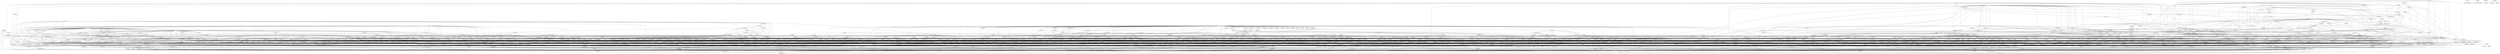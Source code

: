 digraph code {
  "0x0000ce6c" [label="fcn.0000ce6c"];
  "0x0000ce6c" -> "0x0000b708";
  "0x0000b708" [label="sym.imp.__errno_location"];
  "0x0000ce6c" -> "0x000264a0";
  "0x000264a0" [label="fcn.000264a0"];
  "0x0000ce6c" -> "0x0000c704";
  "0x0000c704" [label="fcn.0000c704"];
  "0x0000ce6c" -> "0x0000ccf0";
  "0x0000ccf0" [label="fcn.0000ccf0"];
  "0x0000ce6c" -> "0x000271d8";
  "0x000271d8" [label="fcn.000271d8"];
  "0x0000ce6c" -> "0x00029030";
  "0x00029030" [label="fcn.00029030"];
  "0x0000c544" [label="entry.init0"];
  "0x0000c544" -> "0x0000b6c0";
  "0x0000b6c0" [label="loc.imp.__register_frame_info"];
  "0x0000c500" [label="entry.fini0"];
  "0x0000c500" -> "0x0000c4ac";
  "0x0000c4ac" [label="loc.imp.__deregister_frame_info"];
  "0x00010af8" [label="fcn.00010af8"];
  "0x00010af8" -> "0x00029eb4";
  "0x00029eb4" [label="fcn.00029eb4"];
  "0x00010af8" -> "0x000270f8";
  "0x000270f8" [label="fcn.000270f8"];
  "0x00010af8" -> "0x0000b66c";
  "0x0000b66c" [label="sym.imp._setjmp"];
  "0x00010af8" -> "0x00010058";
  "0x00010058" [label="fcn.00010058"];
  "0x00010af8" -> "0x00029e18";
  "0x00029e18" [label="fcn.00029e18"];
  "0x00010af8" -> "0x0000c2b4";
  "0x0000c2b4" [label="sym.imp.free"];
  "0x00010af8" -> "0x000271ac";
  "0x000271ac" [label="fcn.000271ac"];
  "0x00029eb4" [label="fcn.00029eb4"];
  "0x00029eb4" -> "0x00029e54";
  "0x00029e54" [label="fcn.00029e54"];
  "0x00029eb4" -> "0x0000bfa8";
  "0x0000bfa8" [label="sym.imp.memset"];
  "0x00029e54" [label="fcn.00029e54"];
  "0x00029e54" -> "0x0000b9cc";
  "0x0000b9cc" [label="sym.imp.malloc"];
  "0x00029e54" -> "0x000271d8";
  "0x000271d8" [label="fcn.000271d8"];
  "0x000271d8" [label="fcn.000271d8"];
  "0x000271d8" -> "0x00029614";
  "0x00029614" [label="fcn.00029614"];
  "0x000271d8" -> "0x000271ac";
  "0x000271ac" [label="fcn.000271ac"];
  "0x00029614" [label="fcn.00029614"];
  "0x00029614" -> "0x0000b690";
  "0x0000b690" [label="sym.imp.vasprintf"];
  "0x00029614" -> "0x0000ba74";
  "0x0000ba74" [label="sym.imp.strlen"];
  "0x00029614" -> "0x00029e84";
  "0x00029e84" [label="fcn.00029e84"];
  "0x00029614" -> "0x0000bc48";
  "0x0000bc48" [label="sym.imp.memmove"];
  "0x00029614" -> "0x0000c47c";
  "0x0000c47c" [label="sym.imp.strcpy"];
  "0x000271ac" [label="fcn.000271ac"];
  "0x000271ac" -> "0x0000b810";
  "0x0000b810" [label="sym.imp.sleep"];
  "0x000271ac" -> "0x0000c1a0";
  "0x0000c1a0" [label="sym.imp.exit"];
  "0x000270f8" [label="fcn.000270f8"];
  "0x000270f8" -> "0x00029e54";
  "0x00029e54" [label="fcn.00029e54"];
  "0x00010058" [label="fcn.00010058"];
  "0x00010058" -> "0x0000bb28";
  "0x0000bb28" [label="sym.imp.read"];
  "0x00010058" -> "0x0000bdd4";
  "0x0000bdd4" [label="sym.imp.longjmp"];
  "0x00029e18" [label="fcn.00029e18"];
  "0x00029e18" -> "0x0000b9cc";
  "0x0000b9cc" [label="sym.imp.malloc"];
  "0x00029e18" -> "0x00027184";
  "0x00027184" [label="fcn.00027184"];
  "0x00027184" [label="fcn.00027184"];
  "0x00027184" -> "0x00029614";
  "0x00029614" [label="fcn.00029614"];
  "0x00010990" [label="fcn.00010990"];
  "0x00010990" -> "0x00010134";
  "0x00010134" [label="fcn.00010134"];
  "0x00010bdc" [label="fcn.00010bdc"];
  "0x00010bdc" -> "0x0000c2b4";
  "0x0000c2b4" [label="sym.imp.free"];
  "0x0000c598" [label="fcn.0000c598"];
  "0x0000c598" -> "0x0000c338";
  "0x0000c338" [label="sym.imp.isspace"];
  "0x0000c6dc" [label="fcn.0000c6dc"];
  "0x0000c6dc" -> "0x0000bcb4";
  "0x0000bcb4" [label="sym.imp.bsearch"];
  "0x000295c4" [label="fcn.000295c4"];
  "0x000295c4" -> "0x0000c338";
  "0x0000c338" [label="sym.imp.isspace"];
  "0x000266e4" [label="fcn.000266e4"];
  "0x000266e4" -> "0x0000bae0";
  "0x0000bae0" [label="sym.imp.isalnum"];
  "0x000266e4" -> "0x000265fc";
  "0x000265fc" [label="fcn.000265fc"];
  "0x000266e4" -> "0x0000b9b4";
  "0x0000b9b4" [label="sym.imp.strtoul"];
  "0x000266e4" -> "0x0002661c";
  "0x0002661c" [label="fcn.0002661c"];
  "0x0000c5e0" [label="fcn.0000c5e0"];
  "0x0000c5e0" -> "0x00010af8";
  "0x00010af8" [label="fcn.00010af8"];
  "0x0000c5e0" -> "0x00029e18";
  "0x00029e18" [label="fcn.00029e18"];
  "0x0000c5e0" -> "0x00010990";
  "0x00010990" [label="fcn.00010990"];
  "0x0000c5e0" -> "0x00010bdc";
  "0x00010bdc" [label="fcn.00010bdc"];
  "0x0000c5e0" -> "0x0000c050";
  "0x0000c050" [label="sym.imp.fprintf"];
  "0x0000c5e0" -> "0x0000c2b4";
  "0x0000c2b4" [label="sym.imp.free"];
  "0x0000c5e0" -> "0x000271ac";
  "0x000271ac" [label="fcn.000271ac"];
  "0x0002a298" [label="fcn.0002a298"];
  "0x0002a298" -> "0x0000c3d4";
  "0x0000c3d4" [label="sym.imp.setgid"];
  "0x0002a298" -> "0x00028900";
  "0x00028900" [label="fcn.00028900"];
  "0x00028900" [label="fcn.00028900"];
  "0x00028900" -> "0x0000c32c";
  "0x0000c32c" [label="sym.imp.strerror"];
  "0x00028900" -> "0x00029614";
  "0x00029614" [label="fcn.00029614"];
  "0x00028900" -> "0x000271ac";
  "0x000271ac" [label="fcn.000271ac"];
  "0x0002a2b4" [label="fcn.0002a2b4"];
  "0x0002a2b4" -> "0x0000bf18";
  "0x0000bf18" [label="sym.imp.setuid"];
  "0x0002a2b4" -> "0x00028900";
  "0x00028900" [label="fcn.00028900"];
  "0x0000cacc" [label="fcn.0000cacc"];
  "0x0000cacc" -> "0x0000c224";
  "0x0000c224" [label="sym.imp.strcmp"];
  "0x0000cacc" -> "0x0000c5e0";
  "0x0000c5e0" [label="fcn.0000c5e0"];
  "0x0000cacc" -> "0x0000c320";
  "0x0000c320" [label="sym.imp.getgid"];
  "0x0000cacc" -> "0x0002a298";
  "0x0002a298" [label="fcn.0002a298"];
  "0x0000cacc" -> "0x0000c23c";
  "0x0000c23c" [label="sym.imp.getgrgid"];
  "0x0000cacc" -> "0x0000bd8c";
  "0x0000bd8c" [label="sym.imp.getpwnam"];
  "0x0000cacc" -> "0x0000c3c8";
  "0x0000c3c8" [label="sym.imp.setresgid"];
  "0x0000cacc" -> "0x0000bf24";
  "0x0000bf24" [label="sym.imp.setresuid"];
  "0x0000cacc" -> "0x00028900";
  "0x00028900" [label="fcn.00028900"];
  "0x0000cacc" -> "0x0000c494";
  "0x0000c494" [label="sym.imp.geteuid"];
  "0x0000cacc" -> "0x000271d8";
  "0x000271d8" [label="fcn.000271d8"];
  "0x0000cacc" -> "0x0002a2b4";
  "0x0002a2b4" [label="fcn.0002a2b4"];
  "0x0000cacc" -> "0x0000c1a0";
  "0x0000c1a0" [label="sym.imp.exit"];
  "0x0002a474" [label="fcn.0002a474"];
  "0x0002a474" -> "0x0000ba5c";
  "0x0000ba5c" [label="sym.imp.ioctl"];
  "0x0002a474" -> "0x0000b738";
  "0x0000b738" [label="sym.imp.getenv"];
  "0x0002a474" -> "0x0000c2cc";
  "0x0000c2cc" [label="sym.imp.atoi"];
  "0x0000ccf0" [label="fcn.0000ccf0"];
  "0x0000ccf0" -> "0x0000c6dc";
  "0x0000c6dc" [label="fcn.0000c6dc"];
  "0x0000ccf0" -> "0x0000cacc";
  "0x0000cacc" [label="fcn.0000cacc"];
  "0x0000ccf0" -> "0x0000b9fc";
  "0x0000b9fc" [label="sym.imp.strncmp"];
  "0x0000ccf0" -> "0x0002a474";
  "0x0002a474" [label="fcn.0002a474"];
  "0x0000ccf0" -> "0x0000c35c";
  "0x0000c35c" [label="sym.imp.printf"];
  "0x0000ccf0" -> "0x0000c3b0";
  "0x0000c3b0" [label="sym.imp.puts"];
  "0x0000ccf0" -> "0x0000c1a0";
  "0x0000c1a0" [label="sym.imp.exit"];
  "0x0000ccf0" -> "0x0000c224";
  "0x0000c224" [label="sym.imp.strcmp"];
  "0x0000ccf0" -> "0x0000ccf0";
  "0x0000ccf0" [label="fcn.0000ccf0"];
  "0x0000ccf0" -> "0x000271d8";
  "0x000271d8" [label="fcn.000271d8"];
  "0x000264a0" [label="fcn.000264a0"];
  "0x000264a0" -> "0x0000b9f0";
  "0x0000b9f0" [label="sym.imp.strrchr"];
  "0x0000c704" [label="fcn.0000c704"];
  "0x0000c704" -> "0x0000c02c";
  "0x0000c02c" [label="sym.imp.getuid"];
  "0x0000c704" -> "0x0000bbc4";
  "0x0000bbc4" [label="sym.imp.stat64"];
  "0x0000c704" -> "0x0000ba20";
  "0x0000ba20" [label="sym.imp.fopen64"];
  "0x0000c704" -> "0x0000be70";
  "0x0000be70" [label="sym.imp.fgets"];
  "0x0000c704" -> "0x0000be94";
  "0x0000be94" [label="sym.imp.ferror"];
  "0x0000c704" -> "0x0000bc78";
  "0x0000bc78" [label="sym.imp.fclose"];
  "0x0000c704" -> "0x0000c2f0";
  "0x0000c2f0" [label="sym.imp.strchr"];
  "0x0000c704" -> "0x0000b8d0";
  "0x0000b8d0" [label="sym.imp.feof"];
  "0x0000c704" -> "0x0000bdc8";
  "0x0000bdc8" [label="sym.imp.strchrnul"];
  "0x0000c704" -> "0x0000c598";
  "0x0000c598" [label="fcn.0000c598"];
  "0x0000c704" -> "0x0000b990";
  "0x0000b990" [label="sym.imp.strcasecmp"];
  "0x0000c704" -> "0x0000c6dc";
  "0x0000c6dc" [label="fcn.0000c6dc"];
  "0x0000c704" -> "0x00029e54";
  "0x00029e54" [label="fcn.00029e54"];
  "0x0000c704" -> "0x000295c4";
  "0x000295c4" [label="fcn.000295c4"];
  "0x0000c704" -> "0x0000c050";
  "0x0000c050" [label="sym.imp.fprintf"];
  "0x0000c704" -> "0x0000c2b4";
  "0x0000c2b4" [label="sym.imp.free"];
  "0x00029030" [label="fcn.00029030"];
  "0x00029030" -> "0x0002900c";
  "0x0002900c" [label="fcn.0002900c"];
  "0x0002900c" [label="fcn.0002900c"];
  "0x0002900c" -> "0x00028fb4";
  "0x00028fb4" [label="fcn.00028fb4"];
  "0x0002900c" -> "0x000271d8";
  "0x000271d8" [label="fcn.000271d8"];
  "0x00028fb4" [label="fcn.00028fb4"];
  "0x00028fb4" -> "0x00028f70";
  "0x00028f70" [label="fcn.00028f70"];
  "0x00010bf8" [label="fcn.00010bf8"];
  "0x00010bf8" -> "0x00029eb4";
  "0x00029eb4" [label="fcn.00029eb4"];
  "0x00010bf8" -> "0x00028fb4";
  "0x00028fb4" [label="fcn.00028fb4"];
  "0x00010bf8" -> "0x00027184";
  "0x00027184" [label="fcn.00027184"];
  "0x00010bf8" -> "0x00028f70";
  "0x00028f70" [label="fcn.00028f70"];
  "0x00010bf8" -> "0x000551a4";
  "0x000551a4" [label="fcn.000551a4"];
  "0x00010bf8" -> "0x0000bfa8";
  "0x0000bfa8" [label="sym.imp.memset"];
  "0x00010bf8" -> "0x0000b798";
  "0x0000b798" [label="sym.imp.memcpy"];
  "0x00010bf8" -> "0x000274f4";
  "0x000274f4" [label="fcn.000274f4"];
  "0x00010bf8" -> "0x0000c2b4";
  "0x0000c2b4" [label="sym.imp.free"];
  "0x0000fc40" [label="fcn.0000fc40"];
  "0x0000fc40" -> "0x0002900c";
  "0x0002900c" [label="fcn.0002900c"];
  "0x00012360" [label="fcn.00012360"];
  "0x00012360" -> "0x0001115c";
  "0x0001115c" [label="fcn.0001115c"];
  "0x00012360" -> "0x00011e08";
  "0x00011e08" [label="fcn.00011e08"];
  "0x00029ed8" [label="fcn.00029ed8"];
  "0x00029ed8" -> "0x0000c3a4";
  "0x0000c3a4" [label="sym.imp.strdup"];
  "0x00029ed8" -> "0x000271d8";
  "0x000271d8" [label="fcn.000271d8"];
  "0x00029fa4" [label="fcn.00029fa4"];
  "0x00029fa4" -> "0x0000c218";
  "0x0000c218" [label="sym.imp.open64"];
  "0x00029fa4" -> "0x000288b8";
  "0x000288b8" [label="fcn.000288b8"];
  "0x000288b8" [label="fcn.000288b8"];
  "0x000288b8" -> "0x0000c32c";
  "0x0000c32c" [label="sym.imp.strerror"];
  "0x000288b8" -> "0x00029614";
  "0x00029614" [label="fcn.00029614"];
  "0x0002a080" [label="fcn.0002a080"];
  "0x0002a080" -> "0x0002a060";
  "0x0002a060" [label="fcn.0002a060"];
  "0x0002a060" [label="fcn.0002a060"];
  "0x0002a060" -> "0x0000bb1c";
  "0x0000bb1c" [label="sym.imp.dup2"];
  "0x0002a060" -> "0x00028900";
  "0x00028900" [label="fcn.00028900"];
  "0x0000cff8" [label="fcn.0000cff8"];
  "0x0000cff8" -> "0x00029fa4";
  "0x00029fa4" [label="fcn.00029fa4"];
  "0x0000cff8" -> "0x0002a080";
  "0x0002a080" [label="fcn.0002a080"];
  "0x00029ff4" [label="fcn.00029ff4"];
  "0x00029ff4" -> "0x0000bf6c";
  "0x0000bf6c" [label="sym.imp.unlink"];
  "0x00029ff4" -> "0x00028900";
  "0x00028900" [label="fcn.00028900"];
  "0x00027674" [label="fcn.00027674"];
  "0x00027674" -> "0x0000bfa8";
  "0x0000bfa8" [label="sym.imp.memset"];
  "0x00027674" -> "0x0000ba74";
  "0x0000ba74" [label="sym.imp.strlen"];
  "0x00027674" -> "0x0002a2d0";
  "0x0002a2d0" [label="fcn.0002a2d0"];
  "0x00027674" -> "0x00027f80";
  "0x00027f80" [label="fcn.00027f80"];
  "0x00027674" -> "0x0000c368";
  "0x0000c368" [label="sym.imp.getopt_long"];
  "0x00027674" -> "0x0000c5e0";
  "0x0000c5e0" [label="fcn.0000c5e0"];
  "0x00028f70" [label="fcn.00028f70"];
  "0x00028f70" -> "0x0000bb28";
  "0x0000bb28" [label="sym.imp.read"];
  "0x0000dc3c" [label="fcn.0000dc3c"];
  "0x0000dc3c" -> "0x00028f70";
  "0x00028f70" [label="fcn.00028f70"];
  "0x0002a0a0" [label="fcn.0002a0a0"];
  "0x0002a0a0" -> "0x000274f4";
  "0x000274f4" [label="fcn.000274f4"];
  "0x0002a0a0" -> "0x000271d8";
  "0x000271d8" [label="fcn.000271d8"];
  "0x000274f4" [label="fcn.000274f4"];
  "0x000274f4" -> "0x00029580";
  "0x00029580" [label="fcn.00029580"];
  "0x0000ddb4" [label="fcn.0000ddb4"];
  "0x0000ddb4" -> "0x0002a0a0";
  "0x0002a0a0" [label="fcn.0002a0a0"];
  "0x0000dde8" [label="fcn.0000dde8"];
  "0x0000dde8" -> "0x0000ddb4";
  "0x0000ddb4" [label="fcn.0000ddb4"];
  "0x0000de6c" [label="fcn.0000de6c"];
  "0x0000de6c" -> "0x0000dde8";
  "0x0000dde8" [label="fcn.0000dde8"];
  "0x0000d4f0" [label="fcn.0000d4f0"];
  "0x0000d4f0" -> "0x0000d360";
  "0x0000d360" [label="fcn.0000d360"];
  "0x0000e1e8" [label="fcn.0000e1e8"];
  "0x0000e1e8" -> "0x0000dde8";
  "0x0000dde8" [label="fcn.0000dde8"];
  "0x0000e1e8" -> "0x0000ddb4";
  "0x0000ddb4" [label="fcn.0000ddb4"];
  "0x0000e060" [label="fcn.0000e060"];
  "0x0000e060" -> "0x0000de6c";
  "0x0000de6c" [label="fcn.0000de6c"];
  "0x0000ded8" [label="fcn.0000ded8"];
  "0x0000ded8" -> "0x0000de6c";
  "0x0000de6c" [label="fcn.0000de6c"];
  "0x0000e1cc" [label="fcn.0000e1cc"];
  "0x0000e1cc" -> "0x0000dde8";
  "0x0000dde8" [label="fcn.0000dde8"];
  "0x0000d450" [label="fcn.0000d450"];
  "0x0000d450" -> "0x0000d278";
  "0x0000d278" [label="fcn.0000d278"];
  "0x0000dcac" [label="fcn.0000dcac"];
  "0x0000dcac" -> "0x0000b798";
  "0x0000b798" [label="sym.imp.memcpy"];
  "0x0000dcac" -> "0x0000dc3c";
  "0x0000dc3c" [label="fcn.0000dc3c"];
  "0x0000e25c" [label="fcn.0000e25c"];
  "0x0000e25c" -> "0x0000d4f0";
  "0x0000d4f0" [label="fcn.0000d4f0"];
  "0x0000e25c" -> "0x0000d94c";
  "0x0000d94c" [label="fcn.0000d94c"];
  "0x0000e25c" -> "0x0000de6c";
  "0x0000de6c" [label="fcn.0000de6c"];
  "0x0000e25c" -> "0x0000e1e8";
  "0x0000e1e8" [label="fcn.0000e1e8"];
  "0x0000e25c" -> "0x0000dde8";
  "0x0000dde8" [label="fcn.0000dde8"];
  "0x0000e25c" -> "0x0000ddb4";
  "0x0000ddb4" [label="fcn.0000ddb4"];
  "0x0000e25c" -> "0x0000e060";
  "0x0000e060" [label="fcn.0000e060"];
  "0x0000e25c" -> "0x0000ded8";
  "0x0000ded8" [label="fcn.0000ded8"];
  "0x0000e25c" -> "0x0000d2a4";
  "0x0000d2a4" [label="fcn.0000d2a4"];
  "0x00029fd8" [label="fcn.00029fd8"];
  "0x00029fd8" -> "0x0000c458";
  "0x0000c458" [label="sym.imp.pipe"];
  "0x00029fd8" -> "0x00028900";
  "0x00028900" [label="fcn.00028900"];
  "0x00029168" [label="fcn.00029168"];
  "0x00029168" -> "0x0000ba98";
  "0x0000ba98" [label="sym.imp.opendir"];
  "0x00029168" -> "0x000268c8";
  "0x000268c8" [label="fcn.000268c8"];
  "0x00029168" -> "0x00029168";
  "0x00029168" [label="fcn.00029168"];
  "0x00029168" -> "0x0000c2b4";
  "0x0000c2b4" [label="sym.imp.free"];
  "0x00029168" -> "0x0000c434";
  "0x0000c434" [label="sym.imp.readdir64"];
  "0x00029168" -> "0x0000bdbc";
  "0x0000bdbc" [label="sym.imp.closedir"];
  "0x00029168" -> "0x000288b8";
  "0x000288b8" [label="fcn.000288b8"];
  "0x0000f214" [label="fcn.0000f214"];
  "0x0000f214" -> "0x0000c0f8";
  "0x0000c0f8" [label="sym.imp.sprintf"];
  "0x0000f214" -> "0x0000b798";
  "0x0000b798" [label="sym.imp.memcpy"];
  "0x0000f270" [label="fcn.0000f270"];
  "0x0000f270" -> "0x0000c47c";
  "0x0000c47c" [label="sym.imp.strcpy"];
  "0x0000f270" -> "0x0000bfa8";
  "0x0000bfa8" [label="sym.imp.memset"];
  "0x0000f270" -> "0x0000f214";
  "0x0000f214" [label="fcn.0000f214"];
  "0x00028b98" [label="fcn.00028b98"];
  "0x00028b98" -> "0x00029e84";
  "0x00029e84" [label="fcn.00029e84"];
  "0x0000f2e0" [label="fcn.0000f2e0"];
  "0x0000f2e0" -> "0x0000ba74";
  "0x0000ba74" [label="sym.imp.strlen"];
  "0x0000f2e0" -> "0x0000bfa8";
  "0x0000bfa8" [label="sym.imp.memset"];
  "0x0000f2e0" -> "0x0000c47c";
  "0x0000c47c" [label="sym.imp.strcpy"];
  "0x0000f2e0" -> "0x0000f214";
  "0x0000f214" [label="fcn.0000f214"];
  "0x0000f2e0" -> "0x0000f270";
  "0x0000f270" [label="fcn.0000f270"];
  "0x0000f2e0" -> "0x0002a0a0";
  "0x0002a0a0" [label="fcn.0002a0a0"];
  "0x0002a6d8" [label="fcn.0002a6d8"];
  "0x0002a6d8" -> "0x0002a674";
  "0x0002a674" [label="fcn.0002a674"];
  "0x0002a674" [label="fcn.0002a674"];
  "0x0002a674" -> "0x00029e84";
  "0x00029e84" [label="fcn.00029e84"];
  "0x0002a674" -> "0x0000b870";
  "0x0000b870" [label="sym.imp.readlink"];
  "0x0000f3d8" [label="fcn.0000f3d8"];
  "0x0000f3d8" -> "0x0000bfa8";
  "0x0000bfa8" [label="sym.imp.memset"];
  "0x0000f3d8" -> "0x0000beb8";
  "0x0000beb8" [label="sym.imp.strncpy"];
  "0x0000f3d8" -> "0x0000f214";
  "0x0000f214" [label="fcn.0000f214"];
  "0x0000f3d8" -> "0x00028b98";
  "0x00028b98" [label="fcn.00028b98"];
  "0x0000f3d8" -> "0x00029568";
  "0x00029568" [label="fcn.00029568"];
  "0x0000f3d8" -> "0x00028bb0";
  "0x00028bb0" [label="fcn.00028bb0"];
  "0x0000f3d8" -> "0x0000f2e0";
  "0x0000f2e0" [label="fcn.0000f2e0"];
  "0x0000f3d8" -> "0x0002a6d8";
  "0x0002a6d8" [label="fcn.0002a6d8"];
  "0x0000f3d8" -> "0x0000ba74";
  "0x0000ba74" [label="sym.imp.strlen"];
  "0x0000f3d8" -> "0x0000ef08";
  "0x0000ef08" [label="fcn.0000ef08"];
  "0x0000f3d8" -> "0x0000ef1c";
  "0x0000ef1c" [label="fcn.0000ef1c"];
  "0x0000f3d8" -> "0x000271d8";
  "0x000271d8" [label="fcn.000271d8"];
  "0x0000f3d8" -> "0x00027184";
  "0x00027184" [label="fcn.00027184"];
  "0x0000f3d8" -> "0x0000f270";
  "0x0000f270" [label="fcn.0000f270"];
  "0x0000f3d8" -> "0x0000c050";
  "0x0000c050" [label="sym.imp.fprintf"];
  "0x000270ac" [label="fcn.000270ac"];
  "0x000270ac" -> "0x00027094";
  "0x00027094" [label="fcn.00027094"];
  "0x000270ac" -> "0x000271d8";
  "0x000271d8" [label="fcn.000271d8"];
  "0x000270ac" -> "0x000271ac";
  "0x000271ac" [label="fcn.000271ac"];
  "0x00012c84" [label="fcn.00012c84"];
  "0x00012c84" -> "0x00029eb4";
  "0x00029eb4" [label="fcn.00029eb4"];
  "0x00027f1c" [label="fcn.00027f1c"];
  "0x00027f1c" -> "0x0000ba74";
  "0x0000ba74" [label="sym.imp.strlen"];
  "0x00027f80" [label="fcn.00027f80"];
  "0x00027f80" -> "0x00029e54";
  "0x00029e54" [label="fcn.00029e54"];
  "0x0002a358" [label="fcn.0002a358"];
  "0x0002a358" -> "0x0000bf54";
  "0x0000bf54" [label="sym.imp.chdir"];
  "0x0002a358" -> "0x00028900";
  "0x00028900" [label="fcn.00028900"];
  "0x0000ef34" [label="fcn.0000ef34"];
  "0x0000ef34" -> "0x0000c2fc";
  "0x0000c2fc" [label="sym.imp.fchmod"];
  "0x0000ef34" -> "0x0000b8c4";
  "0x0000b8c4" [label="sym.imp.fstat64"];
  "0x0000ef34" -> "0x00029fd8";
  "0x00029fd8" [label="fcn.00029fd8"];
  "0x0000ef34" -> "0x0000c404";
  "0x0000c404" [label="sym.imp.signal"];
  "0x0000ef34" -> "0x0000c020";
  "0x0000c020" [label="sym.imp.vfork"];
  "0x0000ef34" -> "0x00028900";
  "0x00028900" [label="fcn.00028900"];
  "0x0000ef34" -> "0x00029168";
  "0x00029168" [label="fcn.00029168"];
  "0x0000ef34" -> "0x0000bfa8";
  "0x0000bfa8" [label="sym.imp.memset"];
  "0x0000ef34" -> "0x0002a0a0";
  "0x0002a0a0" [label="fcn.0002a0a0"];
  "0x0000ef34" -> "0x0000be10";
  "0x0000be10" [label="sym.imp.close"];
  "0x000124cc" [label="fcn.000124cc"];
  "0x000124cc" -> "0x0000c074";
  "0x0000c074" [label="sym.imp.fnmatch"];
  "0x00027ff8" [label="fcn.00027ff8"];
  "0x00027ff8" -> "0x0000bea0";
  "0x0000bea0" [label="sym.imp.umask"];
  "0x00027ff8" -> "0x0000b9c0";
  "0x0000b9c0" [label="sym.imp.mkdir"];
  "0x00027ff8" -> "0x0000bbc4";
  "0x0000bbc4" [label="sym.imp.stat64"];
  "0x00027ff8" -> "0x0000bcfc";
  "0x0000bcfc" [label="sym.imp.chmod"];
  "0x00027ff8" -> "0x000288b8";
  "0x000288b8" [label="fcn.000288b8"];
  "0x00029f78" [label="fcn.00029f78"];
  "0x00029f78" -> "0x0000c218";
  "0x0000c218" [label="sym.imp.open64"];
  "0x00029f78" -> "0x00028900";
  "0x00028900" [label="fcn.00028900"];
  "0x00010134" [label="fcn.00010134"];
  "0x00010134" -> "0x0000b66c";
  "0x0000b66c" [label="sym.imp._setjmp"];
  "0x00010134" -> "0x00010058";
  "0x00010058" [label="fcn.00010058"];
  "0x000551a4" [label="fcn.000551a4"];
  "0x000551a4" -> "0x000550d0";
  "0x000550d0" [label="fcn.000550d0"];
  "0x00011184" [label="fcn.00011184"];
  "0x00011184" -> "0x00028f70";
  "0x00028f70" [label="fcn.00028f70"];
  "0x00011184" -> "0x000271d8";
  "0x000271d8" [label="fcn.000271d8"];
  "0x00011228" [label="fcn.00011228"];
  "0x00011228" -> "0x0000bfa8";
  "0x0000bfa8" [label="sym.imp.memset"];
  "0x00011228" -> "0x00029eb4";
  "0x00029eb4" [label="fcn.00029eb4"];
  "0x00011138" [label="fcn.00011138"];
  "0x00011138" -> "0x0000c2b4";
  "0x0000c2b4" [label="sym.imp.free"];
  "0x00011758" [label="fcn.00011758"];
  "0x00011758" -> "0x00011184";
  "0x00011184" [label="fcn.00011184"];
  "0x00011758" -> "0x00011228";
  "0x00011228" [label="fcn.00011228"];
  "0x00011758" -> "0x00011138";
  "0x00011138" [label="fcn.00011138"];
  "0x00011758" -> "0x000271d8";
  "0x000271d8" [label="fcn.000271d8"];
  "0x00011758" -> "0x00011094";
  "0x00011094" [label="fcn.00011094"];
  "0x0001115c" [label="fcn.0001115c"];
  "0x0001115c" -> "0x00029eb4";
  "0x00029eb4" [label="fcn.00029eb4"];
  "0x00011e08" [label="fcn.00011e08"];
  "0x00011e08" -> "0x00029e54";
  "0x00029e54" [label="fcn.00029e54"];
  "0x00011e08" -> "0x000270f8";
  "0x000270f8" [label="fcn.000270f8"];
  "0x00012508" [label="fcn.00012508"];
  "0x00012508" -> "0x0000c074";
  "0x0000c074" [label="sym.imp.fnmatch"];
  "0x00012d90" [label="fcn.00012d90"];
  "0x00012d90" -> "0x00055be4";
  "0x00055be4" [label="fcn.00055be4"];
  "0x00055be4" [label="fcn.00055be4"];
  "0x00055be4" -> "0x00055c74";
  "0x00055c74" [label="fcn.00055c74"];
  "0x00029cc8" [label="fcn.00029cc8"];
  "0x00029cc8" -> "0x00029b9c";
  "0x00029b9c" [label="fcn.00029b9c"];
  "0x00029b9c" [label="fcn.00029b9c"];
  "0x00029b9c" -> "0x0000c338";
  "0x0000c338" [label="sym.imp.isspace"];
  "0x00029b9c" -> "0x0000b9b4";
  "0x0000b9b4" [label="sym.imp.strtoul"];
  "0x00029b9c" -> "0x0000c224";
  "0x0000c224" [label="sym.imp.strcmp"];
  "0x00029b9c" -> "0x00055000";
  "0x00055000" [label="fcn.00055000"];
  "0x00029b9c" -> "0x000271d8";
  "0x000271d8" [label="fcn.000271d8"];
  "0x000125b4" [label="fcn.000125b4"];
  "0x000125b4" -> "0x0000bc18";
  "0x0000bc18" [label="sym.imp.strtoull"];
  "0x000125b4" -> "0x000271d8";
  "0x000271d8" [label="fcn.000271d8"];
  "0x00026868" [label="fcn.00026868"];
  "0x00026868" -> "0x00027f1c";
  "0x00027f1c" [label="fcn.00027f1c"];
  "0x00027f58" [label="fcn.00027f58"];
  "0x00027f58" -> "0x00029e54";
  "0x00029e54" [label="fcn.00029e54"];
  "0x00012cd8" [label="fcn.00012cd8"];
  "0x00012cd8" -> "0x00029fd8";
  "0x00029fd8" [label="fcn.00029fd8"];
  "0x00012cd8" -> "0x0000c1b8";
  "0x0000c1b8" [label="sym.imp.fork"];
  "0x000125fc" [label="fcn.000125fc"];
  "0x000125fc" -> "0x00012d90";
  "0x00012d90" [label="fcn.00012d90"];
  "0x000125fc" -> "0x0002900c";
  "0x0002900c" [label="fcn.0002900c"];
  "0x000270ec" [label="fcn.000270ec"];
  "0x000270ec" -> "0x00028f70";
  "0x00028f70" [label="fcn.00028f70"];
  "0x000270ec" -> "0x000274f4";
  "0x000274f4" [label="fcn.000274f4"];
  "0x000270ec" -> "0x000288b8";
  "0x000288b8" [label="fcn.000288b8"];
  "0x00028664" [label="fcn.00028664"];
  "0x00028664" -> "0x0000b9b4";
  "0x0000b9b4" [label="sym.imp.strtoul"];
  "0x00028664" -> "0x0000bea0";
  "0x0000bea0" [label="sym.imp.umask"];
  "0x000191b0" [label="fcn.000191b0"];
  "0x000191b0" -> "0x000288b8";
  "0x000288b8" [label="fcn.000288b8"];
  "0x00026980" [label="fcn.00026980"];
  "0x00026980" -> "0x0000bd38";
  "0x0000bd38" [label="sym.imp.lstat64"];
  "0x00026980" -> "0x000288b8";
  "0x000288b8" [label="fcn.000288b8"];
  "0x00026980" -> "0x00027da0";
  "0x00027da0" [label="fcn.00027da0"];
  "0x00026980" -> "0x00027184";
  "0x00027184" [label="fcn.00027184"];
  "0x00026980" -> "0x0000bea0";
  "0x0000bea0" [label="sym.imp.umask"];
  "0x00026980" -> "0x0000b9c0";
  "0x0000b9c0" [label="sym.imp.mkdir"];
  "0x00026980" -> "0x00027e30";
  "0x00027e30" [label="fcn.00027e30"];
  "0x00026980" -> "0x0000ba98";
  "0x0000ba98" [label="sym.imp.opendir"];
  "0x00026980" -> "0x0002690c";
  "0x0002690c" [label="fcn.0002690c"];
  "0x00026980" -> "0x0000bef4";
  "0x0000bef4" [label="sym.imp.link"];
  "0x00026980" -> "0x00029fd0";
  "0x00029fd0" [label="fcn.00029fd0"];
  "0x00026980" -> "0x0000c218";
  "0x0000c218" [label="sym.imp.open64"];
  "0x00026980" -> "0x0000be10";
  "0x0000be10" [label="sym.imp.close"];
  "0x00026980" -> "0x00029fa4";
  "0x00029fa4" [label="fcn.00029fa4"];
  "0x00026980" -> "0x000270ec";
  "0x000270ec" [label="fcn.000270ec"];
  "0x00026980" -> "0x0002a6d8";
  "0x0002a6d8" [label="fcn.0002a6d8"];
  "0x00026980" -> "0x0000b6fc";
  "0x0000b6fc" [label="sym.imp.mknod"];
  "0x00026980" -> "0x0000bba0";
  "0x0000bba0" [label="sym.imp.utime"];
  "0x00026980" -> "0x0000b918";
  "0x0000b918" [label="sym.imp.chown"];
  "0x00026980" -> "0x0000bcfc";
  "0x0000bcfc" [label="sym.imp.chmod"];
  "0x00027640" [label="fcn.00027640"];
  "0x00027640" -> "0x00027588";
  "0x00027588" [label="fcn.00027588"];
  "0x00027588" [label="fcn.00027588"];
  "0x00027588" -> "0x00029e84";
  "0x00029e84" [label="fcn.00029e84"];
  "0x00027588" -> "0x0000bd50";
  "0x0000bd50" [label="sym.imp.fgetc"];
  "0x00029e84" [label="fcn.00029e84"];
  "0x00029e84" -> "0x0000b81c";
  "0x0000b81c" [label="sym.imp.realloc"];
  "0x00029e84" -> "0x000271d8";
  "0x000271d8" [label="fcn.000271d8"];
  "0x00013270" [label="fcn.00013270"];
  "0x00013270" -> "0x0000ba74";
  "0x0000ba74" [label="sym.imp.strlen"];
  "0x00013270" -> "0x00029eb4";
  "0x00029eb4" [label="fcn.00029eb4"];
  "0x00013270" -> "0x0000be1c";
  "0x0000be1c" [label="sym.imp.fputc"];
  "0x00013270" -> "0x0000c2f0";
  "0x0000c2f0" [label="sym.imp.strchr"];
  "0x00013270" -> "0x0000c3b0";
  "0x0000c3b0" [label="sym.imp.puts"];
  "0x00013270" -> "0x0000bc60";
  "0x0000bc60" [label="sym.imp.strsep"];
  "0x00013270" -> "0x0000bf0c";
  "0x0000bf0c" [label="sym.imp.fputs"];
  "0x00013270" -> "0x0000c2b4";
  "0x0000c2b4" [label="sym.imp.free"];
  "0x00013270" -> "0x00027640";
  "0x00027640" [label="fcn.00027640"];
  "0x0002995c" [label="fcn.0002995c"];
  "0x0002995c" -> "0x0000ba20";
  "0x0000ba20" [label="sym.imp.fopen64"];
  "0x0002995c" -> "0x000288b8";
  "0x000288b8" [label="fcn.000288b8"];
  "0x0002a450" [label="fcn.0002a450"];
  "0x0002a450" -> "0x0000bbc4";
  "0x0000bbc4" [label="sym.imp.stat64"];
  "0x0002a450" -> "0x00028900";
  "0x00028900" [label="fcn.00028900"];
  "0x0002724c" [label="fcn.0002724c"];
  "0x0002724c" -> "0x0000bbc4";
  "0x0000bbc4" [label="sym.imp.stat64"];
  "0x0002724c" -> "0x0000baa4";
  "0x0000baa4" [label="sym.imp.setmntent"];
  "0x0002724c" -> "0x0000c224";
  "0x0000c224" [label="sym.imp.strcmp"];
  "0x0002724c" -> "0x0000c1d0";
  "0x0000c1d0" [label="sym.imp.getmntent"];
  "0x0002724c" -> "0x0000b84c";
  "0x0000b84c" [label="sym.imp.endmntent"];
  "0x00055c28" [label="fcn.00055c28"];
  "0x00055c28" -> "0x00055cb0";
  "0x00055cb0" [label="fcn.00055cb0"];
  "0x00027478" [label="fcn.00027478"];
  "0x00027478" -> "0x0000bbc4";
  "0x0000bbc4" [label="sym.imp.stat64"];
  "0x00027478" -> "0x0000c47c";
  "0x0000c47c" [label="sym.imp.strcpy"];
  "0x00027478" -> "0x00027368";
  "0x00027368" [label="fcn.00027368"];
  "0x00027368" [label="fcn.00027368"];
  "0x00027368" -> "0x0000ba98";
  "0x0000ba98" [label="sym.imp.opendir"];
  "0x00027368" -> "0x0000ba74";
  "0x0000ba74" [label="sym.imp.strlen"];
  "0x00027368" -> "0x00029568";
  "0x00029568" [label="fcn.00029568"];
  "0x00027368" -> "0x0000bd38";
  "0x0000bd38" [label="sym.imp.lstat64"];
  "0x00027368" -> "0x00029ed8";
  "0x00029ed8" [label="fcn.00029ed8"];
  "0x00027368" -> "0x00027368";
  "0x00027368" [label="fcn.00027368"];
  "0x00027368" -> "0x0000c434";
  "0x0000c434" [label="sym.imp.readdir64"];
  "0x00027368" -> "0x0000bdbc";
  "0x0000bdbc" [label="sym.imp.closedir"];
  "0x00027c8c" [label="fcn.00027c8c"];
  "0x00027c8c" -> "0x00055c28";
  "0x00055c28" [label="fcn.00055c28"];
  "0x00027c8c" -> "0x0000baf8";
  "0x0000baf8" [label="sym.imp.snprintf"];
  "0x00027218" [label="fcn.00027218"];
  "0x00027218" -> "0x0000bf9c";
  "0x0000bf9c" [label="sym.imp.fflush"];
  "0x00027218" -> "0x00028900";
  "0x00028900" [label="fcn.00028900"];
  "0x00027218" -> "0x0000c1a0";
  "0x0000c1a0" [label="sym.imp.exit"];
  "0x00027da0" [label="fcn.00027da0"];
  "0x00027da0" -> "0x00055c28";
  "0x00055c28" [label="fcn.00055c28"];
  "0x00027e30" [label="fcn.00027e30"];
  "0x00027e30" -> "0x00055c28";
  "0x00055c28" [label="fcn.00055c28"];
  "0x00027e30" -> "0x0000ba74";
  "0x0000ba74" [label="sym.imp.strlen"];
  "0x00027e30" -> "0x00029e54";
  "0x00029e54" [label="fcn.00029e54"];
  "0x00027e30" -> "0x0000c47c";
  "0x0000c47c" [label="sym.imp.strcpy"];
  "0x0002a37c" [label="fcn.0002a37c"];
  "0x0002a37c" -> "0x0000ba98";
  "0x0000ba98" [label="sym.imp.opendir"];
  "0x0002a37c" -> "0x000288b8";
  "0x000288b8" [label="fcn.000288b8"];
  "0x00013ec0" [label="fcn.00013ec0"];
  "0x00013ec0" -> "0x0000bd38";
  "0x0000bd38" [label="sym.imp.lstat64"];
  "0x00013ec0" -> "0x0000bbc4";
  "0x0000bbc4" [label="sym.imp.stat64"];
  "0x00013ec0" -> "0x000288b8";
  "0x000288b8" [label="fcn.000288b8"];
  "0x00013ec0" -> "0x00027da0";
  "0x00027da0" [label="fcn.00027da0"];
  "0x00013ec0" -> "0x00027e30";
  "0x00027e30" [label="fcn.00027e30"];
  "0x00013ec0" -> "0x0002a37c";
  "0x0002a37c" [label="fcn.0002a37c"];
  "0x00013ec0" -> "0x00027f1c";
  "0x00027f1c" [label="fcn.00027f1c"];
  "0x00013ec0" -> "0x000268c8";
  "0x000268c8" [label="fcn.000268c8"];
  "0x00013ec0" -> "0x00013ec0";
  "0x00013ec0" [label="fcn.00013ec0"];
  "0x00013ec0" -> "0x0000c2b4";
  "0x0000c2b4" [label="sym.imp.free"];
  "0x00013ec0" -> "0x0000c434";
  "0x0000c434" [label="sym.imp.readdir64"];
  "0x00013ec0" -> "0x0000bdbc";
  "0x0000bdbc" [label="sym.imp.closedir"];
  "0x00013ec0" -> "0x00013e88";
  "0x00013e88" [label="fcn.00013e88"];
  "0x00013e88" [label="fcn.00013e88"];
  "0x00013e88" -> "0x00027c8c";
  "0x00027c8c" [label="fcn.00027c8c"];
  "0x0002a2d0" [label="fcn.0002a2d0"];
  "0x0002a2d0" -> "0x0000b690";
  "0x0000b690" [label="sym.imp.vasprintf"];
  "0x0002a2d0" -> "0x000271d8";
  "0x000271d8" [label="fcn.000271d8"];
  "0x000145b4" [label="fcn.000145b4"];
  "0x000145b4" -> "0x0002a2d0";
  "0x0002a2d0" [label="fcn.0002a2d0"];
  "0x0002a754" [label="fcn.0002a754"];
  "0x0002a754" -> "0x0002a704";
  "0x0002a704" [label="fcn.0002a704"];
  "0x0002a754" -> "0x000271d8";
  "0x000271d8" [label="fcn.000271d8"];
  "0x0002a754" -> "0x0000c494";
  "0x0000c494" [label="sym.imp.geteuid"];
  "0x000145e8" [label="fcn.000145e8"];
  "0x000145e8" -> "0x00029e54";
  "0x00029e54" [label="fcn.00029e54"];
  "0x000145e8" -> "0x00029ed8";
  "0x00029ed8" [label="fcn.00029ed8"];
  "0x00014598" [label="fcn.00014598"];
  "0x00014598" -> "0x00029e54";
  "0x00029e54" [label="fcn.00029e54"];
  "0x00014710" [label="fcn.00014710"];
  "0x00014710" -> "0x0000bad4";
  "0x0000bad4" [label="sym.imp.strtol"];
  "0x00014710" -> "0x0000c2b4";
  "0x0000c2b4" [label="sym.imp.free"];
  "0x00014ec8" [label="fcn.00014ec8"];
  "0x00014ec8" -> "0x00014d04";
  "0x00014d04" [label="fcn.00014d04"];
  "0x00014ec8" -> "0x00014554";
  "0x00014554" [label="fcn.00014554"];
  "0x00014ec8" -> "0x00014820";
  "0x00014820" [label="fcn.00014820"];
  "0x00014ec8" -> "0x00014598";
  "0x00014598" [label="fcn.00014598"];
  "0x00014ec8" -> "0x00014848";
  "0x00014848" [label="fcn.00014848"];
  "0x00014820" [label="fcn.00014820"];
  "0x00014820" -> "0x0000c2b4";
  "0x0000c2b4" [label="sym.imp.free"];
  "0x00014848" [label="fcn.00014848"];
  "0x00014848" -> "0x0000c224";
  "0x0000c224" [label="sym.imp.strcmp"];
  "0x000267ac" [label="fcn.000267ac"];
  "0x000267ac" -> "0x0000c224";
  "0x0000c224" [label="sym.imp.strcmp"];
  "0x000267ac" -> "0x0000ba74";
  "0x0000ba74" [label="sym.imp.strlen"];
  "0x00014878" [label="fcn.00014878"];
  "0x00014878" -> "0x00014ec8";
  "0x00014ec8" [label="fcn.00014ec8"];
  "0x00014878" -> "0x00014554";
  "0x00014554" [label="fcn.00014554"];
  "0x00014878" -> "0x00014820";
  "0x00014820" [label="fcn.00014820"];
  "0x00014878" -> "0x00014848";
  "0x00014848" [label="fcn.00014848"];
  "0x000148e8" [label="fcn.000148e8"];
  "0x000148e8" -> "0x000267ac";
  "0x000267ac" [label="fcn.000267ac"];
  "0x000148e8" -> "0x00014848";
  "0x00014848" [label="fcn.00014848"];
  "0x000148e8" -> "0x00014878";
  "0x00014878" [label="fcn.00014878"];
  "0x000148e8" -> "0x000271d8";
  "0x000271d8" [label="fcn.000271d8"];
  "0x000148e8" -> "0x000148e8";
  "0x000148e8" [label="fcn.000148e8"];
  "0x000148e8" -> "0x000145b4";
  "0x000145b4" [label="fcn.000145b4"];
  "0x000148e8" -> "0x0000ba74";
  "0x0000ba74" [label="sym.imp.strlen"];
  "0x000148e8" -> "0x00014598";
  "0x00014598" [label="fcn.00014598"];
  "0x000148e8" -> "0x00014618";
  "0x00014618" [label="fcn.00014618"];
  "0x000148e8" -> "0x0000c080";
  "0x0000c080" [label="sym.imp.strcspn"];
  "0x000148e8" -> "0x00014710";
  "0x00014710" [label="fcn.00014710"];
  "0x000148e8" -> "0x000145e8";
  "0x000145e8" [label="fcn.000145e8"];
  "0x000148e8" -> "0x00029e54";
  "0x00029e54" [label="fcn.00029e54"];
  "0x000148e8" -> "0x00029f04";
  "0x00029f04" [label="fcn.00029f04"];
  "0x000148e8" -> "0x00014820";
  "0x00014820" [label="fcn.00014820"];
  "0x00014618" [label="fcn.00014618"];
  "0x00014618" -> "0x000145b4";
  "0x000145b4" [label="fcn.000145b4"];
  "0x00014618" -> "0x00027184";
  "0x00027184" [label="fcn.00027184"];
  "0x00014618" -> "0x0000bfa8";
  "0x0000bfa8" [label="sym.imp.memset"];
  "0x00014618" -> "0x0002a754";
  "0x0002a754" [label="fcn.0002a754"];
  "0x00014618" -> "0x0000b744";
  "0x0000b744" [label="sym.imp.regexec"];
  "0x00029f04" [label="fcn.00029f04"];
  "0x00029f04" -> "0x00029e54";
  "0x00029e54" [label="fcn.00029e54"];
  "0x00014b4c" [label="fcn.00014b4c"];
  "0x00014b4c" -> "0x000148e8";
  "0x000148e8" [label="fcn.000148e8"];
  "0x00014b4c" -> "0x00014618";
  "0x00014618" [label="fcn.00014618"];
  "0x00014b4c" -> "0x00014820";
  "0x00014820" [label="fcn.00014820"];
  "0x00014b4c" -> "0x00014848";
  "0x00014848" [label="fcn.00014848"];
  "0x00014774" [label="fcn.00014774"];
  "0x00014774" -> "0x00014710";
  "0x00014710" [label="fcn.00014710"];
  "0x00014774" -> "0x000271d8";
  "0x000271d8" [label="fcn.000271d8"];
  "0x00014774" -> "0x000550c8";
  "0x000550c8" [label="fcn.000550c8"];
  "0x00014774" -> "0x000551a4";
  "0x000551a4" [label="fcn.000551a4"];
  "0x00014bb8" [label="fcn.00014bb8"];
  "0x00014bb8" -> "0x00014b4c";
  "0x00014b4c" [label="fcn.00014b4c"];
  "0x00014bb8" -> "0x00014848";
  "0x00014848" [label="fcn.00014848"];
  "0x00014bb8" -> "0x00014774";
  "0x00014774" [label="fcn.00014774"];
  "0x00014bb8" -> "0x00014820";
  "0x00014820" [label="fcn.00014820"];
  "0x00014bb8" -> "0x00014598";
  "0x00014598" [label="fcn.00014598"];
  "0x00014c6c" [label="fcn.00014c6c"];
  "0x00014c6c" -> "0x00014bb8";
  "0x00014bb8" [label="fcn.00014bb8"];
  "0x00014c6c" -> "0x00014848";
  "0x00014848" [label="fcn.00014848"];
  "0x00014c6c" -> "0x00014774";
  "0x00014774" [label="fcn.00014774"];
  "0x00014c6c" -> "0x00014820";
  "0x00014820" [label="fcn.00014820"];
  "0x00014c6c" -> "0x00014598";
  "0x00014598" [label="fcn.00014598"];
  "0x00014d04" [label="fcn.00014d04"];
  "0x00014d04" -> "0x00014c6c";
  "0x00014c6c" [label="fcn.00014c6c"];
  "0x00014d04" -> "0x00014848";
  "0x00014848" [label="fcn.00014848"];
  "0x00014d04" -> "0x00014710";
  "0x00014710" [label="fcn.00014710"];
  "0x00014d04" -> "0x000145b4";
  "0x000145b4" [label="fcn.000145b4"];
  "0x00014d04" -> "0x0000c224";
  "0x0000c224" [label="sym.imp.strcmp"];
  "0x00014d04" -> "0x00014820";
  "0x00014820" [label="fcn.00014820"];
  "0x00014d04" -> "0x00014598";
  "0x00014598" [label="fcn.00014598"];
  "0x00029d28" [label="fcn.00029d28"];
  "0x00029d28" -> "0x00029b9c";
  "0x00029b9c" [label="fcn.00029b9c"];
  "0x0002a13c" [label="fcn.0002a13c"];
  "0x0002a13c" -> "0x0000be94";
  "0x0000be94" [label="sym.imp.ferror"];
  "0x0002a13c" -> "0x000271d8";
  "0x000271d8" [label="fcn.000271d8"];
  "0x000265d0" [label="fcn.000265d0"];
  "0x000265d0" -> "0x0000bd8c";
  "0x0000bd8c" [label="sym.imp.getpwnam"];
  "0x000265d0" -> "0x000271d8";
  "0x000271d8" [label="fcn.000271d8"];
  "0x0002652c" [label="fcn.0002652c"];
  "0x0002652c" -> "0x0000be28";
  "0x0000be28" [label="sym.imp.getpwuid"];
  "0x0002652c" -> "0x000264c0";
  "0x000264c0" [label="fcn.000264c0"];
  "0x000264c0" [label="fcn.000264c0"];
  "0x000264c0" -> "0x0000baf8";
  "0x0000baf8" [label="sym.imp.snprintf"];
  "0x000264c0" -> "0x000271d8";
  "0x000271d8" [label="fcn.000271d8"];
  "0x00026568" [label="fcn.00026568"];
  "0x00026568" -> "0x0000c23c";
  "0x0000c23c" [label="sym.imp.getgrgid"];
  "0x00026568" -> "0x000264c0";
  "0x000264c0" [label="fcn.000264c0"];
  "0x00015208" [label="fcn.00015208"];
  "0x00015208" -> "0x0000c35c";
  "0x0000c35c" [label="sym.imp.printf"];
  "0x00027ec8" [label="fcn.00027ec8"];
  "0x00027ec8" -> "0x0000bbc4";
  "0x0000bbc4" [label="sym.imp.stat64"];
  "0x00027ec8" -> "0x0000bd38";
  "0x0000bd38" [label="sym.imp.lstat64"];
  "0x00055c64" [label="fcn.00055c64"];
  "0x00055c64" -> "0x0000c1dc";
  "0x0000c1dc" [label="sym.imp.raise"];
  "0x000157f4" [label="fcn.000157f4"];
  "0x000157f4" -> "0x0000bbc4";
  "0x0000bbc4" [label="sym.imp.stat64"];
  "0x000157f4" -> "0x000288b8";
  "0x000288b8" [label="fcn.000288b8"];
  "0x000157f4" -> "0x0000bd38";
  "0x0000bd38" [label="sym.imp.lstat64"];
  "0x000157f4" -> "0x00029e54";
  "0x00029e54" [label="fcn.00029e54"];
  "0x000157f4" -> "0x0000b798";
  "0x0000b798" [label="sym.imp.memcpy"];
  "0x000159a4" [label="fcn.000159a4"];
  "0x000159a4" -> "0x0000ba74";
  "0x0000ba74" [label="sym.imp.strlen"];
  "0x000159a4" -> "0x00055000";
  "0x00055000" [label="fcn.00055000"];
  "0x000159a4" -> "0x000550c8";
  "0x000550c8" [label="fcn.000550c8"];
  "0x000159a4" -> "0x0000c35c";
  "0x0000c35c" [label="sym.imp.printf"];
  "0x000159a4" -> "0x0000ba8c";
  "0x0000ba8c" [label="sym.imp.ctime"];
  "0x000159a4" -> "0x00015664";
  "0x00015664" [label="fcn.00015664"];
  "0x000159a4" -> "0x000285c0";
  "0x000285c0" [label="fcn.000285c0"];
  "0x000159a4" -> "0x00028b98";
  "0x00028b98" [label="fcn.00028b98"];
  "0x000159a4" -> "0x00028bb0";
  "0x00028bb0" [label="fcn.00028bb0"];
  "0x000159a4" -> "0x00027c8c";
  "0x00027c8c" [label="fcn.00027c8c"];
  "0x000159a4" -> "0x0000bd38";
  "0x0000bd38" [label="sym.imp.lstat64"];
  "0x000159a4" -> "0x00015630";
  "0x00015630" [label="fcn.00015630"];
  "0x000159a4" -> "0x000155e4";
  "0x000155e4" [label="fcn.000155e4"];
  "0x000159a4" -> "0x0002a6d8";
  "0x0002a6d8" [label="fcn.0002a6d8"];
  "0x000159a4" -> "0x0000be1c";
  "0x0000be1c" [label="sym.imp.fputc"];
  "0x000158cc" [label="fcn.000158cc"];
  "0x000158cc" -> "0x000156c4";
  "0x000156c4" [label="fcn.000156c4"];
  "0x000158cc" -> "0x000158b4";
  "0x000158b4" [label="fcn.000158b4"];
  "0x00015fd0" [label="fcn.00015fd0"];
  "0x00015fd0" -> "0x0000c3b0";
  "0x0000c3b0" [label="sym.imp.puts"];
  "0x00015fd0" -> "0x0000c35c";
  "0x0000c35c" [label="sym.imp.printf"];
  "0x00015fd0" -> "0x0002a37c";
  "0x0002a37c" [label="fcn.0002a37c"];
  "0x00015fd0" -> "0x00026868";
  "0x00026868" [label="fcn.00026868"];
  "0x00015fd0" -> "0x000264a0";
  "0x000264a0" [label="fcn.000264a0"];
  "0x00015fd0" -> "0x000157f4";
  "0x000157f4" [label="fcn.000157f4"];
  "0x00015fd0" -> "0x0000c2b4";
  "0x0000c2b4" [label="sym.imp.free"];
  "0x00015fd0" -> "0x0000c434";
  "0x0000c434" [label="sym.imp.readdir64"];
  "0x00015fd0" -> "0x0000bdbc";
  "0x0000bdbc" [label="sym.imp.closedir"];
  "0x00015fd0" -> "0x000158b4";
  "0x000158b4" [label="fcn.000158b4"];
  "0x00015fd0" -> "0x00015fc0";
  "0x00015fc0" [label="fcn.00015fc0"];
  "0x00015fd0" -> "0x000159a4";
  "0x000159a4" [label="fcn.000159a4"];
  "0x00015fd0" -> "0x000158cc";
  "0x000158cc" [label="fcn.000158cc"];
  "0x00015fd0" -> "0x000156c4";
  "0x000156c4" [label="fcn.000156c4"];
  "0x00015fd0" -> "0x00015fd0";
  "0x00015fd0" [label="fcn.00015fd0"];
  "0x000284f0" [label="fcn.000284f0"];
  "0x000284f0" -> "0x0000bfa8";
  "0x0000bfa8" [label="sym.imp.memset"];
  "0x000284f0" -> "0x000551c4";
  "0x000551c4" [label="fcn.000551c4"];
  "0x000284f0" -> "0x000281c4";
  "0x000281c4" [label="fcn.000281c4"];
  "0x00019224" [label="fcn.00019224"];
  "0x00019224" -> "0x00027674";
  "0x00027674" [label="fcn.00027674"];
  "0x00019224" -> "0x00028664";
  "0x00028664" [label="fcn.00028664"];
  "0x00019224" -> "0x0000bea0";
  "0x0000bea0" [label="sym.imp.umask"];
  "0x00029d04" [label="fcn.00029d04"];
  "0x00029d04" -> "0x00029b9c";
  "0x00029b9c" [label="fcn.00029b9c"];
  "0x00026434" [label="fcn.00026434"];
  "0x00026434" -> "0x0000c338";
  "0x0000c338" [label="sym.imp.isspace"];
  "0x00026434" -> "0x0000bd50";
  "0x0000bd50" [label="sym.imp.fgetc"];
  "0x0002932c" [label="fcn.0002932c"];
  "0x0002932c" -> "0x0000bd38";
  "0x0000bd38" [label="sym.imp.lstat64"];
  "0x0002932c" -> "0x00027184";
  "0x00027184" [label="fcn.00027184"];
  "0x0002932c" -> "0x0000bbac";
  "0x0000bbac" [label="sym.imp.access"];
  "0x0002932c" -> "0x0000bda4";
  "0x0000bda4" [label="sym.imp.isatty"];
  "0x0002932c" -> "0x0000c050";
  "0x0000c050" [label="sym.imp.fprintf"];
  "0x0002932c" -> "0x00026434";
  "0x00026434" [label="fcn.00026434"];
  "0x0002932c" -> "0x0000ba98";
  "0x0000ba98" [label="sym.imp.opendir"];
  "0x0002932c" -> "0x000268c8";
  "0x000268c8" [label="fcn.000268c8"];
  "0x0002932c" -> "0x0002932c";
  "0x0002932c" [label="fcn.0002932c"];
  "0x0002932c" -> "0x0000c2b4";
  "0x0000c2b4" [label="sym.imp.free"];
  "0x0002932c" -> "0x0000c434";
  "0x0000c434" [label="sym.imp.readdir64"];
  "0x0002932c" -> "0x0000bdbc";
  "0x0000bdbc" [label="sym.imp.closedir"];
  "0x0002932c" -> "0x0000b930";
  "0x0000b930" [label="sym.imp.rmdir"];
  "0x0002932c" -> "0x0000bf6c";
  "0x0000bf6c" [label="sym.imp.unlink"];
  "0x0002932c" -> "0x000288b8";
  "0x000288b8" [label="fcn.000288b8"];
  "0x00029dd0" [label="fcn.00029dd0"];
  "0x00029dd0" -> "0x00029d4c";
  "0x00029d4c" [label="fcn.00029d4c"];
  "0x00029d4c" [label="fcn.00029d4c"];
  "0x00029d4c" -> "0x00029b9c";
  "0x00029b9c" [label="fcn.00029b9c"];
  "0x00029d4c" -> "0x000271d8";
  "0x000271d8" [label="fcn.000271d8"];
  "0x00016da0" [label="fcn.00016da0"];
  "0x00016da0" -> "0x0000c0f8";
  "0x0000c0f8" [label="sym.imp.sprintf"];
  "0x00016da0" -> "0x0000bf0c";
  "0x0000bf0c" [label="sym.imp.fputs"];
  "0x00016e3c" [label="fcn.00016e3c"];
  "0x00016e3c" -> "0x00016da0";
  "0x00016da0" [label="fcn.00016da0"];
  "0x0001710c" [label="fcn.0001710c"];
  "0x0001710c" -> "0x00026744";
  "0x00026744" [label="fcn.00026744"];
  "0x00026744" [label="fcn.00026744"];
  "0x00026744" -> "0x0000bae0";
  "0x0000bae0" [label="sym.imp.isalnum"];
  "0x00026744" -> "0x000265fc";
  "0x000265fc" [label="fcn.000265fc"];
  "0x00026744" -> "0x0000bad4";
  "0x0000bad4" [label="sym.imp.strtol"];
  "0x00026744" -> "0x0002661c";
  "0x0002661c" [label="fcn.0002661c"];
  "0x00016e20" [label="fcn.00016e20"];
  "0x00016e20" -> "0x00016da0";
  "0x00016da0" [label="fcn.00016da0"];
  "0x00016e78" [label="fcn.00016e78"];
  "0x00016e78" -> "0x000266e4";
  "0x000266e4" [label="fcn.000266e4"];
  "0x00016e58" [label="fcn.00016e58"];
  "0x00016e58" -> "0x00016da0";
  "0x00016da0" [label="fcn.00016da0"];
  "0x00017128" [label="fcn.00017128"];
  "0x00017128" -> "0x0000bab0";
  "0x0000bab0" [label="sym.imp.strtod"];
  "0x00016e94" [label="fcn.00016e94"];
  "0x00016e94" -> "0x00029e54";
  "0x00029e54" [label="fcn.00029e54"];
  "0x00016e94" -> "0x0000beb8";
  "0x0000beb8" [label="sym.imp.strncpy"];
  "0x0002a5ec" [label="fcn.0002a5ec"];
  "0x0002a5ec" -> "0x00029e54";
  "0x00029e54" [label="fcn.00029e54"];
  "0x0002a5ec" -> "0x00029e84";
  "0x00029e84" [label="fcn.00029e84"];
  "0x0002a5ec" -> "0x0000b960";
  "0x0000b960" [label="sym.imp.getcwd"];
  "0x0002a5ec" -> "0x0000c2b4";
  "0x0000c2b4" [label="sym.imp.free"];
  "0x0002a5ec" -> "0x000288b8";
  "0x000288b8" [label="fcn.000288b8"];
  "0x00029ce0" [label="fcn.00029ce0"];
  "0x00029ce0" -> "0x00029b9c";
  "0x00029b9c" [label="fcn.00029b9c"];
  "0x00017698" [label="fcn.00017698"];
  "0x00017698" -> "0x0000bd14";
  "0x0000bd14" [label="sym.imp.dprintf"];
  "0x00017698" -> "0x00028940";
  "0x00028940" [label="fcn.00028940"];
  "0x000176bc" [label="fcn.000176bc"];
  "0x000176bc" -> "0x0000bb40";
  "0x0000bb40" [label="sym.imp.lseek64"];
  "0x000176bc" -> "0x0000b8c4";
  "0x0000b8c4" [label="sym.imp.fstat64"];
  "0x000176bc" -> "0x00028f70";
  "0x00028f70" [label="fcn.00028f70"];
  "0x000176bc" -> "0x000288b8";
  "0x000288b8" [label="fcn.000288b8"];
  "0x00017cdc" [label="fcn.00017cdc"];
  "0x00017cdc" -> "0x00027184";
  "0x00027184" [label="fcn.00027184"];
  "0x00017cdc" -> "0x0000bdd4";
  "0x0000bdd4" [label="sym.imp.longjmp"];
  "0x00017c70" [label="fcn.00017c70"];
  "0x00017c70" -> "0x0000c224";
  "0x0000c224" [label="sym.imp.strcmp"];
  "0x00017d28" [label="fcn.00017d28"];
  "0x00017d28" -> "0x0000bad4";
  "0x0000bad4" [label="sym.imp.strtol"];
  "0x00017d28" -> "0x000295c4";
  "0x000295c4" [label="fcn.000295c4"];
  "0x00017d28" -> "0x00017cdc";
  "0x00017cdc" [label="fcn.00017cdc"];
  "0x00017fdc" [label="fcn.00017fdc"];
  "0x00017fdc" -> "0x00017c70";
  "0x00017c70" [label="fcn.00017c70"];
  "0x00017fdc" -> "0x00017fdc";
  "0x00017fdc" [label="fcn.00017fdc"];
  "0x00017fdc" -> "0x00018428";
  "0x00018428" [label="fcn.00018428"];
  "0x00017fdc" -> "0x00017cdc";
  "0x00017cdc" [label="fcn.00017cdc"];
  "0x00017fdc" -> "0x00017d28";
  "0x00017d28" [label="fcn.00017d28"];
  "0x00017fdc" -> "0x0000bda4";
  "0x0000bda4" [label="sym.imp.isatty"];
  "0x00017fdc" -> "0x0000bd38";
  "0x0000bd38" [label="sym.imp.lstat64"];
  "0x00017fdc" -> "0x0000bbc4";
  "0x0000bbc4" [label="sym.imp.stat64"];
  "0x00017fdc" -> "0x0000c494";
  "0x0000c494" [label="sym.imp.geteuid"];
  "0x00017fdc" -> "0x0000c320";
  "0x0000c320" [label="sym.imp.getgid"];
  "0x00017fdc" -> "0x0000b864";
  "0x0000b864" [label="sym.imp.getegid"];
  "0x00017fdc" -> "0x0000c4b8";
  "0x0000c4b8" [label="sym.imp.getgroups"];
  "0x00017fdc" -> "0x00029e84";
  "0x00029e84" [label="fcn.00029e84"];
  "0x00017fdc" -> "0x00017d98";
  "0x00017d98" [label="fcn.00017d98"];
  "0x00018428" [label="fcn.00018428"];
  "0x00018428" -> "0x000183c4";
  "0x000183c4" [label="fcn.000183c4"];
  "0x00018428" -> "0x00017c70";
  "0x00017c70" [label="fcn.00017c70"];
  "0x00018428" -> "0x00018428";
  "0x00018428" [label="fcn.00018428"];
  "0x000183c4" [label="fcn.000183c4"];
  "0x000183c4" -> "0x00017fdc";
  "0x00017fdc" [label="fcn.00017fdc"];
  "0x000183c4" -> "0x00017c70";
  "0x00017c70" [label="fcn.00017c70"];
  "0x000183c4" -> "0x000183c4";
  "0x000183c4" [label="fcn.000183c4"];
  "0x00017d98" [label="fcn.00017d98"];
  "0x00017d98" -> "0x00017c70";
  "0x00017c70" [label="fcn.00017c70"];
  "0x00017d98" -> "0x00017cdc";
  "0x00017cdc" [label="fcn.00017cdc"];
  "0x00017d98" -> "0x00017d28";
  "0x00017d28" [label="fcn.00017d28"];
  "0x00017d98" -> "0x0000c224";
  "0x0000c224" [label="sym.imp.strcmp"];
  "0x00017d98" -> "0x0000bbc4";
  "0x0000bbc4" [label="sym.imp.stat64"];
  "0x00018788" [label="fcn.00018788"];
  "0x00018788" -> "0x00028948";
  "0x00028948" [label="fcn.00028948"];
  "0x00018788" -> "0x00029f04";
  "0x00029f04" [label="fcn.00029f04"];
  "0x00018788" -> "0x000267ac";
  "0x000267ac" [label="fcn.000267ac"];
  "0x00018788" -> "0x0000c2b4";
  "0x0000c2b4" [label="sym.imp.free"];
  "0x00018788" -> "0x0000c0e0";
  "0x0000c0e0" [label="sym.imp.isprint"];
  "0x00018788" -> "0x0000bae0";
  "0x0000bae0" [label="sym.imp.isalnum"];
  "0x00018788" -> "0x0000c338";
  "0x0000c338" [label="sym.imp.isspace"];
  "0x00018788" -> "0x0000bd98";
  "0x0000bd98" [label="sym.imp.iscntrl"];
  "0x00018a44" [label="fcn.00018a44"];
  "0x00018a44" -> "0x0000b798";
  "0x0000b798" [label="sym.imp.memcpy"];
  "0x00019370" [label="fcn.00019370"];
  "0x00019370" -> "0x00029eb4";
  "0x00029eb4" [label="fcn.00029eb4"];
  "0x00019514" [label="fcn.00019514"];
  "0x00019514" -> "0x0000c2b4";
  "0x0000c2b4" [label="sym.imp.free"];
  "0x000193d8" [label="fcn.000193d8"];
  "0x000193d8" -> "0x00029eb4";
  "0x00029eb4" [label="fcn.00029eb4"];
  "0x00019678" [label="fcn.00019678"];
  "0x00019678" -> "0x000193d8";
  "0x000193d8" [label="fcn.000193d8"];
  "0x00019678" -> "0x00019678";
  "0x00019678" [label="fcn.00019678"];
  "0x00019678" -> "0x00029ed8";
  "0x00029ed8" [label="fcn.00029ed8"];
  "0x000196fc" [label="fcn.000196fc"];
  "0x000196fc" -> "0x0002a754";
  "0x0002a754" [label="fcn.0002a754"];
  "0x000197a4" [label="fcn.000197a4"];
  "0x000197a4" -> "0x0000bab0";
  "0x0000bab0" [label="sym.imp.strtod"];
  "0x000197a4" -> "0x000192a4";
  "0x000192a4" [label="fcn.000192a4"];
  "0x00019848" [label="fcn.00019848"];
  "0x00019848" -> "0x000197a4";
  "0x000197a4" [label="fcn.000197a4"];
  "0x00055ad0" [label="fcn.00055ad0"];
  "0x00055ad0" -> "0x00055abc";
  "0x00055abc" [label="fcn.00055abc"];
  "0x00055abc" [label="fcn.00055abc"];
  "0x00055abc" -> "0x00055a18";
  "0x00055a18" [label="fcn.00055a18"];
  "0x000550a8" [label="fcn.000550a8"];
  "0x000550a8" -> "0x00055000";
  "0x00055000" [label="fcn.00055000"];
  "0x000198c0" [label="fcn.000198c0"];
  "0x000198c0" -> "0x0001927c";
  "0x0001927c" [label="fcn.0001927c"];
  "0x000198c0" -> "0x000550a8";
  "0x000550a8" [label="fcn.000550a8"];
  "0x000198c0" -> "0x0000c224";
  "0x0000c224" [label="sym.imp.strcmp"];
  "0x00019af4" [label="fcn.00019af4"];
  "0x00019af4" -> "0x000271d8";
  "0x000271d8" [label="fcn.000271d8"];
  "0x00019554" [label="fcn.00019554"];
  "0x00019554" -> "0x00029e84";
  "0x00029e84" [label="fcn.00029e84"];
  "0x00019554" -> "0x00019514";
  "0x00019514" [label="fcn.00019514"];
  "0x00019c24" [label="fcn.00019c24"];
  "0x00019c24" -> "0x00019c24";
  "0x00019c24" [label="fcn.00019c24"];
  "0x00019c24" -> "0x00019b1c";
  "0x00019b1c" [label="fcn.00019b1c"];
  "0x00019c24" -> "0x00029ed8";
  "0x00029ed8" [label="fcn.00029ed8"];
  "0x000194dc" [label="fcn.000194dc"];
  "0x000194dc" -> "0x00029e84";
  "0x00029e84" [label="fcn.00029e84"];
  "0x00019e64" [label="fcn.00019e64"];
  "0x00019e64" -> "0x00019514";
  "0x00019514" [label="fcn.00019514"];
  "0x00019e64" -> "0x00019cac";
  "0x00019cac" [label="fcn.00019cac"];
  "0x00019cac" [label="fcn.00019cac"];
  "0x00019cac" -> "0x000197a4";
  "0x000197a4" [label="fcn.000197a4"];
  "0x00019cac" -> "0x00055b34";
  "0x00055b34" [label="fcn.00055b34"];
  "0x00019cac" -> "0x00019554";
  "0x00019554" [label="fcn.00019554"];
  "0x00019cac" -> "0x00019c24";
  "0x00019c24" [label="fcn.00019c24"];
  "0x00019cac" -> "0x0000ba74";
  "0x0000ba74" [label="sym.imp.strlen"];
  "0x00019cac" -> "0x0000b798";
  "0x0000b798" [label="sym.imp.memcpy"];
  "0x00019cac" -> "0x000194dc";
  "0x000194dc" [label="fcn.000194dc"];
  "0x00019cac" -> "0x00019e64";
  "0x00019e64" [label="fcn.00019e64"];
  "0x00019cac" -> "0x00019744";
  "0x00019744" [label="fcn.00019744"];
  "0x00019cac" -> "0x00019868";
  "0x00019868" [label="fcn.00019868"];
  "0x00019cac" -> "0x000554bc";
  "0x000554bc" [label="fcn.000554bc"];
  "0x00019cac" -> "0x00019fe4";
  "0x00019fe4" [label="fcn.00019fe4"];
  "0x00019744" [label="fcn.00019744"];
  "0x00019744" -> "0x0000be64";
  "0x0000be64" [label="sym.imp.regfree"];
  "0x00019744" -> "0x0000ba74";
  "0x0000ba74" [label="sym.imp.strlen"];
  "0x00019744" -> "0x000196fc";
  "0x000196fc" [label="fcn.000196fc"];
  "0x00019868" [label="fcn.00019868"];
  "0x00019868" -> "0x00019848";
  "0x00019848" [label="fcn.00019848"];
  "0x00019868" -> "0x00055ad0";
  "0x00055ad0" [label="fcn.00055ad0"];
  "0x00019fe4" [label="fcn.00019fe4"];
  "0x00019fe4" -> "0x00019514";
  "0x00019514" [label="fcn.00019514"];
  "0x00019fe4" -> "0x00019cac";
  "0x00019cac" [label="fcn.00019cac"];
  "0x00019e88" [label="fcn.00019e88"];
  "0x00019e88" -> "0x00029ed8";
  "0x00029ed8" [label="fcn.00029ed8"];
  "0x00019ab0" [label="fcn.00019ab0"];
  "0x00019ab0" -> "0x00028948";
  "0x00028948" [label="fcn.00028948"];
  "0x00019910" [label="fcn.00019910"];
  "0x00019910" -> "0x000198c0";
  "0x000198c0" [label="fcn.000198c0"];
  "0x00019910" -> "0x00055000";
  "0x00055000" [label="fcn.00055000"];
  "0x00019910" -> "0x00029eb4";
  "0x00029eb4" [label="fcn.00029eb4"];
  "0x00019910" -> "0x0001927c";
  "0x0001927c" [label="fcn.0001927c"];
  "0x00019910" -> "0x000550a8";
  "0x000550a8" [label="fcn.000550a8"];
  "0x00019910" -> "0x0000c2b4";
  "0x0000c2b4" [label="sym.imp.free"];
  "0x00019910" -> "0x0000ba74";
  "0x0000ba74" [label="sym.imp.strlen"];
  "0x00019910" -> "0x0000b798";
  "0x0000b798" [label="sym.imp.memcpy"];
  "0x00019eb8" [label="fcn.00019eb8"];
  "0x00019eb8" -> "0x00019e88";
  "0x00019e88" [label="fcn.00019e88"];
  "0x0001939c" [label="fcn.0001939c"];
  "0x0001939c" -> "0x00019370";
  "0x00019370" [label="fcn.00019370"];
  "0x0001a37c" [label="fcn.0001a37c"];
  "0x0001a37c" -> "0x0000ba74";
  "0x0000ba74" [label="sym.imp.strlen"];
  "0x0001a37c" -> "0x00029eb4";
  "0x00029eb4" [label="fcn.00029eb4"];
  "0x0001a37c" -> "0x0000c47c";
  "0x0000c47c" [label="sym.imp.strcpy"];
  "0x0001a37c" -> "0x00019c24";
  "0x00019c24" [label="fcn.00019c24"];
  "0x0001a37c" -> "0x0000c080";
  "0x0000c080" [label="sym.imp.strcspn"];
  "0x0001a37c" -> "0x0000b744";
  "0x0000b744" [label="sym.imp.regexec"];
  "0x0001a37c" -> "0x0000b798";
  "0x0000b798" [label="sym.imp.memcpy"];
  "0x0001a37c" -> "0x00019300";
  "0x00019300" [label="fcn.00019300"];
  "0x0001a37c" -> "0x0000ba2c";
  "0x0000ba2c" [label="sym.imp.__ctype_toupper_loc"];
  "0x0001a37c" -> "0x0000ba50";
  "0x0000ba50" [label="sym.imp.__ctype_tolower_loc"];
  "0x0001a37c" -> "0x0000c2d8";
  "0x0000c2d8" [label="sym.imp.strpbrk"];
  "0x0001a37c" -> "0x000295c4";
  "0x000295c4" [label="fcn.000295c4"];
  "0x0001a37c" -> "0x0000c338";
  "0x0000c338" [label="sym.imp.isspace"];
  "0x0001a6d0" [label="fcn.0001a6d0"];
  "0x0001a6d0" -> "0x000192a4";
  "0x000192a4" [label="fcn.000192a4"];
  "0x0001a6d0" -> "0x00019ab0";
  "0x00019ab0" [label="fcn.00019ab0"];
  "0x0001a6d0" -> "0x00028948";
  "0x00028948" [label="fcn.00028948"];
  "0x0001a6d0" -> "0x0000bab0";
  "0x0000bab0" [label="sym.imp.strtod"];
  "0x0001a6d0" -> "0x0000b9fc";
  "0x0000b9fc" [label="sym.imp.strncmp"];
  "0x0001a6d0" -> "0x0000bae0";
  "0x0000bae0" [label="sym.imp.isalnum"];
  "0x0001a6d0" -> "0x00019af4";
  "0x00019af4" [label="fcn.00019af4"];
  "0x0001ab5c" [label="fcn.0001ab5c"];
  "0x0001ab5c" -> "0x000193d8";
  "0x000193d8" [label="fcn.000193d8"];
  "0x0001ab5c" -> "0x0001a6d0";
  "0x0001a6d0" [label="fcn.0001a6d0"];
  "0x0001ab5c" -> "0x000198c0";
  "0x000198c0" [label="fcn.000198c0"];
  "0x0001ab5c" -> "0x00019910";
  "0x00019910" [label="fcn.00019910"];
  "0x0001ab5c" -> "0x0001ab5c";
  "0x0001ab5c" [label="fcn.0001ab5c"];
  "0x0001ab5c" -> "0x00029eb4";
  "0x00029eb4" [label="fcn.00029eb4"];
  "0x0001ab5c" -> "0x00019fe4";
  "0x00019fe4" [label="fcn.00019fe4"];
  "0x0001ab5c" -> "0x00019e88";
  "0x00019e88" [label="fcn.00019e88"];
  "0x0001ab5c" -> "0x000196fc";
  "0x000196fc" [label="fcn.000196fc"];
  "0x0001ab5c" -> "0x0001ae90";
  "0x0001ae90" [label="fcn.0001ae90"];
  "0x0001ae90" [label="fcn.0001ae90"];
  "0x0001ae90" -> "0x0001a6d0";
  "0x0001a6d0" [label="fcn.0001a6d0"];
  "0x0001aee0" [label="fcn.0001aee0"];
  "0x0001aee0" -> "0x00019678";
  "0x00019678" [label="fcn.00019678"];
  "0x0001aee0" -> "0x0001ab5c";
  "0x0001ab5c" [label="fcn.0001ab5c"];
  "0x0001aee0" -> "0x0001a6d0";
  "0x0001a6d0" [label="fcn.0001a6d0"];
  "0x0001aee0" -> "0x00019320";
  "0x00019320" [label="fcn.00019320"];
  "0x0001aee0" -> "0x0001aee0";
  "0x0001aee0" [label="fcn.0001aee0"];
  "0x0001aee0" -> "0x0001ae90";
  "0x0001ae90" [label="fcn.0001ae90"];
  "0x0001aee0" -> "0x0001b300";
  "0x0001b300" [label="fcn.0001b300"];
  "0x0001aee0" -> "0x00019af4";
  "0x00019af4" [label="fcn.00019af4"];
  "0x0001b300" [label="fcn.0001b300"];
  "0x0001b300" -> "0x00019678";
  "0x00019678" [label="fcn.00019678"];
  "0x0001b300" -> "0x000193d8";
  "0x000193d8" [label="fcn.000193d8"];
  "0x0001b300" -> "0x0001aee0";
  "0x0001aee0" [label="fcn.0001aee0"];
  "0x00019604" [label="fcn.00019604"];
  "0x00019604" -> "0x0000c2b4";
  "0x0000c2b4" [label="sym.imp.free"];
  "0x00055b0c" [label="fcn.00055b0c"];
  "0x00055b0c" -> "0x00055aa0";
  "0x00055aa0" [label="fcn.00055aa0"];
  "0x0001a018" [label="fcn.0001a018"];
  "0x0001a018" -> "0x000197a4";
  "0x000197a4" [label="fcn.000197a4"];
  "0x0001a018" -> "0x000551ec";
  "0x000551ec" [label="fcn.000551ec"];
  "0x00019ed8" [label="fcn.00019ed8"];
  "0x00019ed8" -> "0x00029ed8";
  "0x00029ed8" [label="fcn.00029ed8"];
  "0x00019ed8" -> "0x0000bae0";
  "0x0000bae0" [label="sym.imp.isalnum"];
  "0x00019ed8" -> "0x0000c2f0";
  "0x0000c2f0" [label="sym.imp.strchr"];
  "0x00019ed8" -> "0x0000c2b4";
  "0x0000c2b4" [label="sym.imp.free"];
  "0x00019ed8" -> "0x00019ab0";
  "0x00019ab0" [label="fcn.00019ab0"];
  "0x00019ed8" -> "0x00019910";
  "0x00019910" [label="fcn.00019910"];
  "0x00019ed8" -> "0x00019eb8";
  "0x00019eb8" [label="fcn.00019eb8"];
  "0x00019404" [label="fcn.00019404"];
  "0x00019404" -> "0x00029e54";
  "0x00029e54" [label="fcn.00029e54"];
  "0x0001b5bc" [label="fcn.0001b5bc"];
  "0x0001b5bc" -> "0x00019e88";
  "0x00019e88" [label="fcn.00019e88"];
  "0x0001b5bc" -> "0x00019404";
  "0x00019404" [label="fcn.00019404"];
  "0x0001b5bc" -> "0x0001b5bc";
  "0x0001b5bc" [label="fcn.0001b5bc"];
  "0x0001b5bc" -> "0x00019c24";
  "0x00019c24" [label="fcn.00019c24"];
  "0x0001b5bc" -> "0x000197a4";
  "0x000197a4" [label="fcn.000197a4"];
  "0x0001b5bc" -> "0x0001d350";
  "0x0001d350" [label="fcn.0001d350"];
  "0x0001b5bc" -> "0x00019868";
  "0x00019868" [label="fcn.00019868"];
  "0x0001b5bc" -> "0x0001939c";
  "0x0001939c" [label="fcn.0001939c"];
  "0x0001b5bc" -> "0x0000c2b4";
  "0x0000c2b4" [label="sym.imp.free"];
  "0x0001b5bc" -> "0x00029eb4";
  "0x00029eb4" [label="fcn.00029eb4"];
  "0x0001b5bc" -> "0x0000c47c";
  "0x0000c47c" [label="sym.imp.strcpy"];
  "0x0001b5bc" -> "0x00019300";
  "0x00019300" [label="fcn.00019300"];
  "0x0001b5bc" -> "0x00019910";
  "0x00019910" [label="fcn.00019910"];
  "0x0001b5bc" -> "0x0000c374";
  "0x0000c374" [label="sym.imp.popen"];
  "0x0001b5bc" -> "0x00028900";
  "0x00028900" [label="fcn.00028900"];
  "0x0001b5bc" -> "0x00029f54";
  "0x00029f54" [label="fcn.00029f54"];
  "0x0001b5bc" -> "0x0000bf0c";
  "0x0000bf0c" [label="sym.imp.fputs"];
  "0x0001b5bc" -> "0x00019338";
  "0x00019338" [label="fcn.00019338"];
  "0x0001b5bc" -> "0x00019b1c";
  "0x00019b1c" [label="fcn.00019b1c"];
  "0x0001b5bc" -> "0x0001d140";
  "0x0001d140" [label="fcn.0001d140"];
  "0x0001b5bc" -> "0x0000bf9c";
  "0x0000bf9c" [label="sym.imp.fflush"];
  "0x0001b5bc" -> "0x00019514";
  "0x00019514" [label="fcn.00019514"];
  "0x0001b5bc" -> "0x00019a28";
  "0x00019a28" [label="fcn.00019a28"];
  "0x0001b5bc" -> "0x00019604";
  "0x00019604" [label="fcn.00019604"];
  "0x0001b5bc" -> "0x0001a320";
  "0x0001a320" [label="fcn.0001a320"];
  "0x0001b5bc" -> "0x00055b34";
  "0x00055b34" [label="fcn.00055b34"];
  "0x0001b5bc" -> "0x0001cd8c";
  "0x0001cd8c" [label="fcn.0001cd8c"];
  "0x0001b5bc" -> "0x0001a610";
  "0x0001a610" [label="fcn.0001a610"];
  "0x0001b5bc" -> "0x000198c0";
  "0x000198c0" [label="fcn.000198c0"];
  "0x0001b5bc" -> "0x0001ce2c";
  "0x0001ce2c" [label="fcn.0001ce2c"];
  "0x0001b5bc" -> "0x0000b744";
  "0x0000b744" [label="sym.imp.regexec"];
  "0x0001b5bc" -> "0x0000be64";
  "0x0000be64" [label="sym.imp.regfree"];
  "0x0001b5bc" -> "0x00019e64";
  "0x00019e64" [label="fcn.00019e64"];
  "0x0001b5bc" -> "0x00019af4";
  "0x00019af4" [label="fcn.00019af4"];
  "0x0001b5bc" -> "0x0001b388";
  "0x0001b388" [label="fcn.0001b388"];
  "0x0001b5bc" -> "0x0000ba20";
  "0x0000ba20" [label="sym.imp.fopen64"];
  "0x0001b5bc" -> "0x0001b494";
  "0x0001b494" [label="fcn.0001b494"];
  "0x0001b5bc" -> "0x000554bc";
  "0x000554bc" [label="fcn.000554bc"];
  "0x0001b5bc" -> "0x00019fe4";
  "0x00019fe4" [label="fcn.00019fe4"];
  "0x0001b5bc" -> "0x0001a048";
  "0x0001a048" [label="fcn.0001a048"];
  "0x0001b5bc" -> "0x0001a018";
  "0x0001a018" [label="fcn.0001a018"];
  "0x0001b5bc" -> "0x0000c170";
  "0x0000c170" [label="sym.imp.rand"];
  "0x0001b5bc" -> "0x00055804";
  "0x00055804" [label="fcn.00055804"];
  "0x0001b5bc" -> "0x0000c314";
  "0x0000c314" [label="sym.imp.cos"];
  "0x0001b5bc" -> "0x0000c14c";
  "0x0000c14c" [label="sym.imp.exp"];
  "0x0001b5bc" -> "0x0000bce4";
  "0x0000bce4" [label="sym.imp.log"];
  "0x0001b5bc" -> "0x0000c158";
  "0x0000c158" [label="sym.imp.sin"];
  "0x0001b5bc" -> "0x0000b6e4";
  "0x0000b6e4" [label="sym.imp.sqrt"];
  "0x0001b5bc" -> "0x00055498";
  "0x00055498" [label="fcn.00055498"];
  "0x0001b5bc" -> "0x00055b90";
  "0x00055b90" [label="fcn.00055b90"];
  "0x0001b5bc" -> "0x0000bd44";
  "0x0000bd44" [label="sym.imp.time"];
  "0x0001b5bc" -> "0x0000c350";
  "0x0000c350" [label="sym.imp.srand"];
  "0x0001b5bc" -> "0x0000ba74";
  "0x0000ba74" [label="sym.imp.strlen"];
  "0x0001b5bc" -> "0x0000bc6c";
  "0x0000bc6c" [label="sym.imp.pclose"];
  "0x0001b5bc" -> "0x0000bc78";
  "0x0000bc78" [label="sym.imp.fclose"];
  "0x0001b5bc" -> "0x0000c230";
  "0x0000c230" [label="sym.imp.atan2"];
  "0x0001b5bc" -> "0x00019744";
  "0x00019744" [label="fcn.00019744"];
  "0x0001b5bc" -> "0x0001a37c";
  "0x0001a37c" [label="fcn.0001a37c"];
  "0x0001b5bc" -> "0x00019fa0";
  "0x00019fa0" [label="fcn.00019fa0"];
  "0x0001b5bc" -> "0x000551e8";
  "0x000551e8" [label="fcn.000551e8"];
  "0x0001b5bc" -> "0x00029e54";
  "0x00029e54" [label="fcn.00029e54"];
  "0x0001b5bc" -> "0x0000beb8";
  "0x0000beb8" [label="sym.imp.strncpy"];
  "0x0001b5bc" -> "0x00029ed8";
  "0x00029ed8" [label="fcn.00029ed8"];
  "0x0001b5bc" -> "0x0000c20c";
  "0x0000c20c" [label="sym.imp.strstr"];
  "0x0001b5bc" -> "0x0000bb7c";
  "0x0000bb7c" [label="sym.imp.strncasecmp"];
  "0x0001b5bc" -> "0x0000be04";
  "0x0000be04" [label="sym.imp.localtime"];
  "0x0001b5bc" -> "0x0000b6f0";
  "0x0000b6f0" [label="sym.imp.strftime"];
  "0x0001b5bc" -> "0x0001ceb4";
  "0x0001ceb4" [label="fcn.0001ceb4"];
  "0x0001b5bc" -> "0x000551ec";
  "0x000551ec" [label="fcn.000551ec"];
  "0x0001b5bc" -> "0x00019554";
  "0x00019554" [label="fcn.00019554"];
  "0x0001b5bc" -> "0x00055598";
  "0x00055598" [label="fcn.00055598"];
  "0x0001b5bc" -> "0x00055ad0";
  "0x00055ad0" [label="fcn.00055ad0"];
  "0x0001b5bc" -> "0x0000c1e8";
  "0x0000c1e8" [label="sym.imp.pow"];
  "0x0001b5bc" -> "0x00019848";
  "0x00019848" [label="fcn.00019848"];
  "0x0001b5bc" -> "0x0000b990";
  "0x0000b990" [label="sym.imp.strcasecmp"];
  "0x0001b5bc" -> "0x0000c224";
  "0x0000c224" [label="sym.imp.strcmp"];
  "0x0001b5bc" -> "0x00055b20";
  "0x00055b20" [label="fcn.00055b20"];
  "0x0001b5bc" -> "0x00055b0c";
  "0x00055b0c" [label="fcn.00055b0c"];
  "0x0001d350" [label="fcn.0001d350"];
  "0x0001d350" -> "0x0001b5bc";
  "0x0001b5bc" [label="fcn.0001b5bc"];
  "0x00029f54" [label="fcn.00029f54"];
  "0x00029f54" -> "0x0000ba20";
  "0x0000ba20" [label="sym.imp.fopen64"];
  "0x00029f54" -> "0x00028900";
  "0x00028900" [label="fcn.00028900"];
  "0x00019b1c" [label="fcn.00019b1c"];
  "0x00019b1c" -> "0x00055b34";
  "0x00055b34" [label="fcn.00055b34"];
  "0x00019b1c" -> "0x000554bc";
  "0x000554bc" [label="fcn.000554bc"];
  "0x00019b1c" -> "0x00055ad0";
  "0x00055ad0" [label="fcn.00055ad0"];
  "0x00019b1c" -> "0x0000c2f0";
  "0x0000c2f0" [label="sym.imp.strchr"];
  "0x00019b1c" -> "0x00019af4";
  "0x00019af4" [label="fcn.00019af4"];
  "0x0001d140" [label="fcn.0001d140"];
  "0x0001d140" -> "0x00019404";
  "0x00019404" [label="fcn.00019404"];
  "0x0001d140" -> "0x00019338";
  "0x00019338" [label="fcn.00019338"];
  "0x0001d140" -> "0x0001b5bc";
  "0x0001b5bc" [label="fcn.0001b5bc"];
  "0x0001d140" -> "0x00019c24";
  "0x00019c24" [label="fcn.00019c24"];
  "0x0001d140" -> "0x00029ed8";
  "0x00029ed8" [label="fcn.00029ed8"];
  "0x0001d140" -> "0x00019af4";
  "0x00019af4" [label="fcn.00019af4"];
  "0x0001d140" -> "0x0000c194";
  "0x0000c194" [label="sym.imp.isalpha"];
  "0x0001d140" -> "0x000194dc";
  "0x000194dc" [label="fcn.000194dc"];
  "0x0001d140" -> "0x00019848";
  "0x00019848" [label="fcn.00019848"];
  "0x0001d140" -> "0x000197a4";
  "0x000197a4" [label="fcn.000197a4"];
  "0x0001d140" -> "0x00055b90";
  "0x00055b90" [label="fcn.00055b90"];
  "0x0001d140" -> "0x0000ba74";
  "0x0000ba74" [label="sym.imp.strlen"];
  "0x0001d140" -> "0x0000c0f8";
  "0x0000c0f8" [label="sym.imp.sprintf"];
  "0x0001d140" -> "0x00019b1c";
  "0x00019b1c" [label="fcn.00019b1c"];
  "0x0001d140" -> "0x00029e84";
  "0x00029e84" [label="fcn.00029e84"];
  "0x0001d140" -> "0x0000c2b4";
  "0x0000c2b4" [label="sym.imp.free"];
  "0x0001d140" -> "0x0001b388";
  "0x0001b388" [label="fcn.0001b388"];
  "0x00019a28" [label="fcn.00019a28"];
  "0x00019a28" -> "0x0001927c";
  "0x0001927c" [label="fcn.0001927c"];
  "0x00019a28" -> "0x000550a8";
  "0x000550a8" [label="fcn.000550a8"];
  "0x00019a28" -> "0x0000c224";
  "0x0000c224" [label="sym.imp.strcmp"];
  "0x00019a28" -> "0x0000ba74";
  "0x0000ba74" [label="sym.imp.strlen"];
  "0x0001a320" [label="fcn.0001a320"];
  "0x0001a320" -> "0x00019514";
  "0x00019514" [label="fcn.00019514"];
  "0x0001a320" -> "0x00029ed8";
  "0x00029ed8" [label="fcn.00029ed8"];
  "0x0001a320" -> "0x00019cac";
  "0x00019cac" [label="fcn.00019cac"];
  "0x0001cd8c" [label="fcn.0001cd8c"];
  "0x0001cd8c" -> "0x0001966c";
  "0x0001966c" [label="fcn.0001966c"];
  "0x0001cd8c" -> "0x0001b5bc";
  "0x0001b5bc" [label="fcn.0001b5bc"];
  "0x0001cd8c" -> "0x0000bc6c";
  "0x0000bc6c" [label="sym.imp.pclose"];
  "0x0001cd8c" -> "0x0000c1a0";
  "0x0000c1a0" [label="sym.imp.exit"];
  "0x0001a610" [label="fcn.0001a610"];
  "0x0001a610" -> "0x0000c2b4";
  "0x0000c2b4" [label="sym.imp.free"];
  "0x0001a610" -> "0x00019554";
  "0x00019554" [label="fcn.00019554"];
  "0x0001a610" -> "0x00019c24";
  "0x00019c24" [label="fcn.00019c24"];
  "0x0001a610" -> "0x0001a37c";
  "0x0001a37c" [label="fcn.0001a37c"];
  "0x0001a610" -> "0x00019300";
  "0x00019300" [label="fcn.00019300"];
  "0x0001a610" -> "0x00019514";
  "0x00019514" [label="fcn.00019514"];
  "0x0001a610" -> "0x000554bc";
  "0x000554bc" [label="fcn.000554bc"];
  "0x0001ce2c" [label="fcn.0001ce2c"];
  "0x0001ce2c" -> "0x00019404";
  "0x00019404" [label="fcn.00019404"];
  "0x0001ce2c" -> "0x0001b5bc";
  "0x0001b5bc" [label="fcn.0001b5bc"];
  "0x0001ce2c" -> "0x00019c24";
  "0x00019c24" [label="fcn.00019c24"];
  "0x0001ce2c" -> "0x0002a754";
  "0x0002a754" [label="fcn.0002a754"];
  "0x0001ce2c" -> "0x0001b388";
  "0x0001b388" [label="fcn.0001b388"];
  "0x0001b388" [label="fcn.0001b388"];
  "0x0001b388" -> "0x00019af4";
  "0x00019af4" [label="fcn.00019af4"];
  "0x0001b388" -> "0x0001939c";
  "0x0001939c" [label="fcn.0001939c"];
  "0x0001b388" -> "0x00019604";
  "0x00019604" [label="fcn.00019604"];
  "0x0001b388" -> "0x0000c2b4";
  "0x0000c2b4" [label="sym.imp.free"];
  "0x0001b388" -> "0x00019514";
  "0x00019514" [label="fcn.00019514"];
  "0x0001b494" [label="fcn.0001b494"];
  "0x0001b494" -> "0x0000bc78";
  "0x0000bc78" [label="sym.imp.fclose"];
  "0x0001b494" -> "0x000197a4";
  "0x000197a4" [label="fcn.000197a4"];
  "0x0001b494" -> "0x000551ec";
  "0x000551ec" [label="fcn.000551ec"];
  "0x0001b494" -> "0x00055b0c";
  "0x00055b0c" [label="fcn.00055b0c"];
  "0x0001b494" -> "0x0001a018";
  "0x0001a018" [label="fcn.0001a018"];
  "0x0001b494" -> "0x00019c24";
  "0x00019c24" [label="fcn.00019c24"];
  "0x0001b494" -> "0x0001939c";
  "0x0001939c" [label="fcn.0001939c"];
  "0x0001b494" -> "0x00019910";
  "0x00019910" [label="fcn.00019910"];
  "0x0001b494" -> "0x00019ed8";
  "0x00019ed8" [label="fcn.00019ed8"];
  "0x0001b494" -> "0x0001b460";
  "0x0001b460" [label="fcn.0001b460"];
  "0x0001b494" -> "0x00019e88";
  "0x00019e88" [label="fcn.00019e88"];
  "0x0001a048" [label="fcn.0001a048"];
  "0x0001a048" -> "0x0000bd68";
  "0x0000bd68" [label="sym.imp.fileno"];
  "0x0001a048" -> "0x000194dc";
  "0x000194dc" [label="fcn.000194dc"];
  "0x0001a048" -> "0x0000b744";
  "0x0000b744" [label="sym.imp.regexec"];
  "0x0001a048" -> "0x0000c2f0";
  "0x0000c2f0" [label="sym.imp.strchr"];
  "0x0001a048" -> "0x0000c17c";
  "0x0000c17c" [label="sym.imp.memchr"];
  "0x0001a048" -> "0x0000c20c";
  "0x0000c20c" [label="sym.imp.strstr"];
  "0x0001a048" -> "0x0000bc48";
  "0x0000bc48" [label="sym.imp.memmove"];
  "0x0001a048" -> "0x00028f70";
  "0x00028f70" [label="fcn.00028f70"];
  "0x0001a048" -> "0x000554bc";
  "0x000554bc" [label="fcn.000554bc"];
  "0x0001a048" -> "0x00019fe4";
  "0x00019fe4" [label="fcn.00019fe4"];
  "0x0001a048" -> "0x00019e88";
  "0x00019e88" [label="fcn.00019e88"];
  "0x00055804" [label="fcn.00055804"];
  "0x00055804" -> "0x00055998";
  "0x00055998" [label="fcn.00055998"];
  "0x00019fa0" [label="fcn.00019fa0"];
  "0x00019fa0" -> "0x0000c0f8";
  "0x0000c0f8" [label="sym.imp.sprintf"];
  "0x00019fa0" -> "0x0001939c";
  "0x0001939c" [label="fcn.0001939c"];
  "0x00019fa0" -> "0x00019910";
  "0x00019910" [label="fcn.00019910"];
  "0x00019fa0" -> "0x00019eb8";
  "0x00019eb8" [label="fcn.00019eb8"];
  "0x0001ceb4" [label="fcn.0001ceb4"];
  "0x0001ceb4" -> "0x0001ce2c";
  "0x0001ce2c" [label="fcn.0001ce2c"];
  "0x0001ceb4" -> "0x00019c24";
  "0x00019c24" [label="fcn.00019c24"];
  "0x0001ceb4" -> "0x0000ba74";
  "0x0000ba74" [label="sym.imp.strlen"];
  "0x0001ceb4" -> "0x000194dc";
  "0x000194dc" [label="fcn.000194dc"];
  "0x0001ceb4" -> "0x0000b798";
  "0x0000b798" [label="sym.imp.memcpy"];
  "0x0001ceb4" -> "0x0000b744";
  "0x0000b744" [label="sym.imp.regexec"];
  "0x0001ceb4" -> "0x0000c47c";
  "0x0000c47c" [label="sym.imp.strcpy"];
  "0x0001ceb4" -> "0x00019e64";
  "0x00019e64" [label="fcn.00019e64"];
  "0x0001ceb4" -> "0x0000be64";
  "0x0000be64" [label="sym.imp.regfree"];
  "0x00055598" [label="fcn.00055598"];
  "0x00055598" -> "0x00055778";
  "0x00055778" [label="fcn.00055778"];
  "0x00055b20" [label="fcn.00055b20"];
  "0x00055b20" -> "0x00055aa0";
  "0x00055aa0" [label="fcn.00055aa0"];
  "0x00027fcc" [label="fcn.00027fcc"];
  "0x00027fcc" -> "0x0000c2b4";
  "0x0000c2b4" [label="sym.imp.free"];
  "0x0001b19c" [label="fcn.0001b19c"];
  "0x0001b19c" -> "0x0001a6d0";
  "0x0001a6d0" [label="fcn.0001a6d0"];
  "0x0001b19c" -> "0x00019910";
  "0x00019910" [label="fcn.00019910"];
  "0x0001b19c" -> "0x0001aee0";
  "0x0001aee0" [label="fcn.0001aee0"];
  "0x0001b19c" -> "0x00019604";
  "0x00019604" [label="fcn.00019604"];
  "0x0001b19c" -> "0x00019320";
  "0x00019320" [label="fcn.00019320"];
  "0x0001b19c" -> "0x00019678";
  "0x00019678" [label="fcn.00019678"];
  "0x0001b19c" -> "0x0001ab5c";
  "0x0001ab5c" [label="fcn.0001ab5c"];
  "0x0001d8c4" [label="fcn.0001d8c4"];
  "0x0001d8c4" -> "0x000271d8";
  "0x000271d8" [label="fcn.000271d8"];
  "0x0001d97c" [label="fcn.0001d97c"];
  "0x0001d97c" -> "0x00029e54";
  "0x00029e54" [label="fcn.00029e54"];
  "0x0001d97c" -> "0x0001d84c";
  "0x0001d84c" [label="fcn.0001d84c"];
  "0x0001dc74" [label="fcn.0001dc74"];
  "0x0001dc74" -> "0x0000c050";
  "0x0000c050" [label="sym.imp.fprintf"];
  "0x0001dc74" -> "0x0000c2b4";
  "0x0000c2b4" [label="sym.imp.free"];
  "0x0001dc74" -> "0x00027fcc";
  "0x00027fcc" [label="fcn.00027fcc"];
  "0x0001da34" [label="fcn.0001da34"];
  "0x0001da34" -> "0x0000bad4";
  "0x0000bad4" [label="sym.imp.strtol"];
  "0x0001da34" -> "0x0001d8c4";
  "0x0001d8c4" [label="fcn.0001d8c4"];
  "0x0001da34" -> "0x0001d97c";
  "0x0001d97c" [label="fcn.0001d97c"];
  "0x0001da34" -> "0x00029e54";
  "0x00029e54" [label="fcn.00029e54"];
  "0x0001da34" -> "0x0002a754";
  "0x0002a754" [label="fcn.0002a754"];
  "0x0001da34" -> "0x0000c2b4";
  "0x0000c2b4" [label="sym.imp.free"];
  "0x0001d9b4" [label="fcn.0001d9b4"];
  "0x0001d9b4" -> "0x000271d8";
  "0x000271d8" [label="fcn.000271d8"];
  "0x0001d9b4" -> "0x0001d8c4";
  "0x0001d8c4" [label="fcn.0001d8c4"];
  "0x0001d9b4" -> "0x0001d97c";
  "0x0001d97c" [label="fcn.0001d97c"];
  "0x0001dd98" [label="fcn.0001dd98"];
  "0x0001dd98" -> "0x0000c338";
  "0x0000c338" [label="sym.imp.isspace"];
  "0x0001dd98" -> "0x000271d8";
  "0x000271d8" [label="fcn.000271d8"];
  "0x0001dd98" -> "0x00029f04";
  "0x00029f04" [label="fcn.00029f04"];
  "0x0001de34" [label="fcn.0001de34"];
  "0x0001de34" -> "0x0002a2d0";
  "0x0002a2d0" [label="fcn.0002a2d0"];
  "0x0001de34" -> "0x0000c2b4";
  "0x0000c2b4" [label="sym.imp.free"];
  "0x0001de34" -> "0x0000ba74";
  "0x0000ba74" [label="sym.imp.strlen"];
  "0x0001de34" -> "0x00029ed8";
  "0x00029ed8" [label="fcn.00029ed8"];
  "0x0001de34" -> "0x0000b87c";
  "0x0000b87c" [label="sym.imp.strspn"];
  "0x0001de34" -> "0x0000c2d8";
  "0x0000c2d8" [label="sym.imp.strpbrk"];
  "0x0001de34" -> "0x00029eb4";
  "0x00029eb4" [label="fcn.00029eb4"];
  "0x0001de34" -> "0x0001da34";
  "0x0001da34" [label="fcn.0001da34"];
  "0x0001de34" -> "0x000295c4";
  "0x000295c4" [label="fcn.000295c4"];
  "0x0001de34" -> "0x000271d8";
  "0x000271d8" [label="fcn.000271d8"];
  "0x0001de34" -> "0x0001d9b4";
  "0x0001d9b4" [label="fcn.0001d9b4"];
  "0x0001de34" -> "0x0000bad4";
  "0x0000bad4" [label="sym.imp.strtol"];
  "0x0001de34" -> "0x0000c338";
  "0x0000c338" [label="sym.imp.isspace"];
  "0x0001de34" -> "0x0001dd98";
  "0x0001dd98" [label="fcn.0001dd98"];
  "0x0001de34" -> "0x00029e54";
  "0x00029e54" [label="fcn.00029e54"];
  "0x0001de34" -> "0x0002a754";
  "0x0002a754" [label="fcn.0002a754"];
  "0x0001de34" -> "0x0000c2f0";
  "0x0000c2f0" [label="sym.imp.strchr"];
  "0x0001de34" -> "0x0001d84c";
  "0x0001d84c" [label="fcn.0001d84c"];
  "0x0001de34" -> "0x00029f54";
  "0x00029f54" [label="fcn.00029f54"];
  "0x0001de34" -> "0x0000c080";
  "0x0000c080" [label="sym.imp.strcspn"];
  "0x0001de34" -> "0x00029f04";
  "0x00029f04" [label="fcn.00029f04"];
  "0x0001dcb8" [label="fcn.0001dcb8"];
  "0x0001dcb8" -> "0x0001dc74";
  "0x0001dc74" [label="fcn.0001dc74"];
  "0x0001dcb8" -> "0x00027588";
  "0x00027588" [label="fcn.00027588"];
  "0x0001dcb8" -> "0x0000bd50";
  "0x0000bd50" [label="sym.imp.fgetc"];
  "0x0001dcb8" -> "0x0000c284";
  "0x0000c284" [label="sym.imp.ungetc"];
  "0x0001dcb8" -> "0x0000bc78";
  "0x0000bc78" [label="sym.imp.fclose"];
  "0x0001dbc8" [label="fcn.0001dbc8"];
  "0x0001dbc8" -> "0x0000be1c";
  "0x0000be1c" [label="sym.imp.fputc"];
  "0x0001dbc8" -> "0x0000bf0c";
  "0x0000bf0c" [label="sym.imp.fputs"];
  "0x0001dbc8" -> "0x0000be94";
  "0x0000be94" [label="sym.imp.ferror"];
  "0x0001dbc8" -> "0x000271d8";
  "0x000271d8" [label="fcn.000271d8"];
  "0x0001db58" [label="fcn.0001db58"];
  "0x0001db58" -> "0x00029e84";
  "0x00029e84" [label="fcn.00029e84"];
  "0x0001dbac" [label="fcn.0001dbac"];
  "0x0001dbac" -> "0x00029ed8";
  "0x00029ed8" [label="fcn.00029ed8"];
  "0x0002a310" [label="fcn.0002a310"];
  "0x0002a310" -> "0x0000bf9c";
  "0x0000bf9c" [label="sym.imp.fflush"];
  "0x0002a310" -> "0x0000bd68";
  "0x0000bd68" [label="sym.imp.fileno"];
  "0x0002a310" -> "0x000270ec";
  "0x000270ec" [label="fcn.000270ec"];
  "0x0002a310" -> "0x000271ac";
  "0x000271ac" [label="fcn.000271ac"];
  "0x0001e3e4" [label="fcn.0001e3e4"];
  "0x0001e3e4" -> "0x00029ed8";
  "0x00029ed8" [label="fcn.00029ed8"];
  "0x0001e3e4" -> "0x0000c2f0";
  "0x0000c2f0" [label="sym.imp.strchr"];
  "0x0001e3e4" -> "0x0000c47c";
  "0x0000c47c" [label="sym.imp.strcpy"];
  "0x0001e3e4" -> "0x0001de34";
  "0x0001de34" [label="fcn.0001de34"];
  "0x0001db1c" [label="fcn.0001db1c"];
  "0x0001db1c" -> "0x00029e84";
  "0x00029e84" [label="fcn.00029e84"];
  "0x0001e470" [label="fcn.0001e470"];
  "0x0001e470" -> "0x0001dcb8";
  "0x0001dcb8" [label="fcn.0001dcb8"];
  "0x0001e470" -> "0x0000b744";
  "0x0000b744" [label="sym.imp.regexec"];
  "0x0001e470" -> "0x0000c050";
  "0x0000c050" [label="sym.imp.fprintf"];
  "0x0001e470" -> "0x0000c2f0";
  "0x0000c2f0" [label="sym.imp.strchr"];
  "0x0001e470" -> "0x0001dbc8";
  "0x0001dbc8" [label="fcn.0001dbc8"];
  "0x0001e470" -> "0x00029ed8";
  "0x00029ed8" [label="fcn.00029ed8"];
  "0x0001e470" -> "0x0000c2b4";
  "0x0000c2b4" [label="sym.imp.free"];
  "0x0001e470" -> "0x000271d8";
  "0x000271d8" [label="fcn.000271d8"];
  "0x0001e470" -> "0x00029e54";
  "0x00029e54" [label="fcn.00029e54"];
  "0x0001e470" -> "0x0001dbac";
  "0x0001dbac" [label="fcn.0001dbac"];
  "0x0001e470" -> "0x0000ba20";
  "0x0000ba20" [label="sym.imp.fopen64"];
  "0x0001e470" -> "0x00027640";
  "0x00027640" [label="fcn.00027640"];
  "0x0001e470" -> "0x0002a310";
  "0x0002a310" [label="fcn.0002a310"];
  "0x0001e470" -> "0x0000ba74";
  "0x0000ba74" [label="sym.imp.strlen"];
  "0x0001e470" -> "0x0000b81c";
  "0x0000b81c" [label="sym.imp.realloc"];
  "0x0001e470" -> "0x0000c47c";
  "0x0000c47c" [label="sym.imp.strcpy"];
  "0x0001e470" -> "0x0000c224";
  "0x0000c224" [label="sym.imp.strcmp"];
  "0x0001e470" -> "0x00029e84";
  "0x00029e84" [label="fcn.00029e84"];
  "0x0001e470" -> "0x0000b8b8";
  "0x0000b8b8" [label="sym.imp.strcat"];
  "0x0001e470" -> "0x00029eb4";
  "0x00029eb4" [label="fcn.00029eb4"];
  "0x0001e470" -> "0x0001dc74";
  "0x0001dc74" [label="fcn.0001dc74"];
  "0x0001f274" [label="fcn.0001f274"];
  "0x0001f274" -> "0x0001f208";
  "0x0001f208" [label="fcn.0001f208"];
  "0x0001f1b4" [label="fcn.0001f1b4"];
  "0x0001f1b4" -> "0x000551a4";
  "0x000551a4" [label="fcn.000551a4"];
  "0x0001f23c" [label="fcn.0001f23c"];
  "0x0001f23c" -> "0x0001f1d8";
  "0x0001f1d8" [label="fcn.0001f1d8"];
  "0x0001f770" [label="fcn.0001f770"];
  "0x0001f770" -> "0x0000c47c";
  "0x0000c47c" [label="sym.imp.strcpy"];
  "0x0001f770" -> "0x0000ba74";
  "0x0000ba74" [label="sym.imp.strlen"];
  "0x0001f770" -> "0x0000bccc";
  "0x0000bccc" [label="sym.imp.vsprintf"];
  "0x0001f770" -> "0x0000b8b8";
  "0x0000b8b8" [label="sym.imp.strcat"];
  "0x0001f8a0" [label="fcn.0001f8a0"];
  "0x0001f8a0" -> "0x0000bc48";
  "0x0000bc48" [label="sym.imp.memmove"];
  "0x0001f8a0" -> "0x0001f770";
  "0x0001f770" [label="fcn.0001f770"];
  "0x0001f8a0" -> "0x0000bfa8";
  "0x0000bfa8" [label="sym.imp.memset"];
  "0x0001f7e0" [label="fcn.0001f7e0"];
  "0x0001f7e0" -> "0x0000bc48";
  "0x0000bc48" [label="sym.imp.memmove"];
  "0x0001f7e0" -> "0x0001f770";
  "0x0001f770" [label="fcn.0001f770"];
  "0x0001f2a8" [label="fcn.0001f2a8"];
  "0x0001f2a8" -> "0x0001f274";
  "0x0001f274" [label="fcn.0001f274"];
  "0x0001fe50" [label="fcn.0001fe50"];
  "0x0001fe50" -> "0x0000b9fc";
  "0x0000b9fc" [label="sym.imp.strncmp"];
  "0x0001f2e8" [label="fcn.0001f2e8"];
  "0x0001f2e8" -> "0x0001f208";
  "0x0001f208" [label="fcn.0001f208"];
  "0x0001fe8c" [label="fcn.0001fe8c"];
  "0x0001fe8c" -> "0x0000ba74";
  "0x0000ba74" [label="sym.imp.strlen"];
  "0x0001fe8c" -> "0x0001f274";
  "0x0001f274" [label="fcn.0001f274"];
  "0x0001fe8c" -> "0x0001fe50";
  "0x0001fe50" [label="fcn.0001fe50"];
  "0x0001fe8c" -> "0x0001f23c";
  "0x0001f23c" [label="fcn.0001f23c"];
  "0x0001fa90" [label="fcn.0001fa90"];
  "0x0001fa90" -> "0x0000bccc";
  "0x0000bccc" [label="sym.imp.vsprintf"];
  "0x00020188" [label="fcn.00020188"];
  "0x00020188" -> "0x0000c2b4";
  "0x0000c2b4" [label="sym.imp.free"];
  "0x00020188" -> "0x00029e54";
  "0x00029e54" [label="fcn.00029e54"];
  "0x00020188" -> "0x0000bfa8";
  "0x0000bfa8" [label="sym.imp.memset"];
  "0x00020188" -> "0x0000beb8";
  "0x0000beb8" [label="sym.imp.strncpy"];
  "0x00020334" [label="fcn.00020334"];
  "0x00020334" -> "0x0000c2e4";
  "0x0000c2e4" [label="sym.imp.alarm"];
  "0x00020334" -> "0x0000bf9c";
  "0x0000bf9c" [label="sym.imp.fflush"];
  "0x00020334" -> "0x0000bb28";
  "0x0000bb28" [label="sym.imp.read"];
  "0x00020334" -> "0x0000bb64";
  "0x0000bb64" [label="sym.imp.select"];
  "0x00020334" -> "0x0000ba74";
  "0x0000ba74" [label="sym.imp.strlen"];
  "0x00020334" -> "0x0000b9fc";
  "0x0000b9fc" [label="sym.imp.strncmp"];
  "0x00020334" -> "0x0000bc48";
  "0x0000bc48" [label="sym.imp.memmove"];
  "0x00020790" [label="fcn.00020790"];
  "0x00020790" -> "0x0000bfa8";
  "0x0000bfa8" [label="sym.imp.memset"];
  "0x00020790" -> "0x0000c0f8";
  "0x0000c0f8" [label="sym.imp.sprintf"];
  "0x00020790" -> "0x0000b8b8";
  "0x0000b8b8" [label="sym.imp.strcat"];
  "0x00020790" -> "0x0000bcc0";
  "0x0000bcc0" [label="sym.imp.strncat"];
  "0x00020790" -> "0x0000ba74";
  "0x0000ba74" [label="sym.imp.strlen"];
  "0x00020790" -> "0x0001fad0";
  "0x0001fad0" [label="fcn.0001fad0"];
  "0x00020300" [label="fcn.00020300"];
  "0x00020300" -> "0x0000bf9c";
  "0x0000bf9c" [label="sym.imp.fflush"];
  "0x00020538" [label="fcn.00020538"];
  "0x00020538" -> "0x0000c2b4";
  "0x0000c2b4" [label="sym.imp.free"];
  "0x00020538" -> "0x00020334";
  "0x00020334" [label="fcn.00020334"];
  "0x00020538" -> "0x0000ba74";
  "0x0000ba74" [label="sym.imp.strlen"];
  "0x00020538" -> "0x0001f770";
  "0x0001f770" [label="fcn.0001f770"];
  "0x00020930" [label="fcn.00020930"];
  "0x00020930" -> "0x0002a474";
  "0x0002a474" [label="fcn.0002a474"];
  "0x00020930" -> "0x0001f1d8";
  "0x0001f1d8" [label="fcn.0001f1d8"];
  "0x00020930" -> "0x0001f2a8";
  "0x0001f2a8" [label="fcn.0001f2a8"];
  "0x00020930" -> "0x0001f2e8";
  "0x0001f2e8" [label="fcn.0001f2e8"];
  "0x00020930" -> "0x0001f23c";
  "0x0001f23c" [label="fcn.0001f23c"];
  "0x00020930" -> "0x0001f274";
  "0x0001f274" [label="fcn.0001f274"];
  "0x00020930" -> "0x0001f1b4";
  "0x0001f1b4" [label="fcn.0001f1b4"];
  "0x00020930" -> "0x0000bfa8";
  "0x0000bfa8" [label="sym.imp.memset"];
  "0x00020930" -> "0x000551a4";
  "0x000551a4" [label="fcn.000551a4"];
  "0x00020930" -> "0x0000bc48";
  "0x0000bc48" [label="sym.imp.memmove"];
  "0x00020930" -> "0x00020790";
  "0x00020790" [label="fcn.00020790"];
  "0x00020930" -> "0x0000be1c";
  "0x0000be1c" [label="sym.imp.fputc"];
  "0x00021038" [label="fcn.00021038"];
  "0x00021038" -> "0x0001fae0";
  "0x0001fae0" [label="fcn.0001fae0"];
  "0x00021038" -> "0x0001fad0";
  "0x0001fad0" [label="fcn.0001fad0"];
  "0x00021038" -> "0x0001faec";
  "0x0001faec" [label="fcn.0001faec"];
  "0x00021038" -> "0x00020538";
  "0x00020538" [label="fcn.00020538"];
  "0x0001f624" [label="fcn.0001f624"];
  "0x0001f624" -> "0x0000c2b4";
  "0x0000c2b4" [label="sym.imp.free"];
  "0x0001f624" -> "0x00029e54";
  "0x00029e54" [label="fcn.00029e54"];
  "0x0001f624" -> "0x0001f5f8";
  "0x0001f5f8" [label="fcn.0001f5f8"];
  "0x0001f69c" [label="fcn.0001f69c"];
  "0x0001f69c" -> "0x0000bf30";
  "0x0000bf30" [label="sym.imp.tcgetattr"];
  "0x00020ff8" [label="fcn.00020ff8"];
  "0x00020ff8" -> "0x00020790";
  "0x00020790" [label="fcn.00020790"];
  "0x00020ff8" -> "0x0001faf8";
  "0x0001faf8" [label="fcn.0001faf8"];
  "0x00020ff8" -> "0x0001f5f8";
  "0x0001f5f8" [label="fcn.0001f5f8"];
  "0x00020ff8" -> "0x00020930";
  "0x00020930" [label="fcn.00020930"];
  "0x000205f8" [label="fcn.000205f8"];
  "0x000205f8" -> "0x0000bf9c";
  "0x0000bf9c" [label="sym.imp.fflush"];
  "0x000205f8" -> "0x0000bb64";
  "0x0000bb64" [label="sym.imp.select"];
  "0x000213a4" [label="fcn.000213a4"];
  "0x000213a4" -> "0x0001fae0";
  "0x0001fae0" [label="fcn.0001fae0"];
  "0x000213a4" -> "0x00020ff8";
  "0x00020ff8" [label="fcn.00020ff8"];
  "0x000213a4" -> "0x000205f8";
  "0x000205f8" [label="fcn.000205f8"];
  "0x000213a4" -> "0x0001faec";
  "0x0001faec" [label="fcn.0001faec"];
  "0x0001f938" [label="fcn.0001f938"];
  "0x0001f938" -> "0x0001f8a0";
  "0x0001f8a0" [label="fcn.0001f8a0"];
  "0x0001f734" [label="fcn.0001f734"];
  "0x0001f734" -> "0x0000bbc4";
  "0x0000bbc4" [label="sym.imp.stat64"];
  "0x00021440" [label="fcn.00021440"];
  "0x00021440" -> "0x0001f938";
  "0x0001f938" [label="fcn.0001f938"];
  "0x00021440" -> "0x00020930";
  "0x00020930" [label="fcn.00020930"];
  "0x00021440" -> "0x00020538";
  "0x00020538" [label="fcn.00020538"];
  "0x00021440" -> "0x0001f590";
  "0x0001f590" [label="fcn.0001f590"];
  "0x00021440" -> "0x0000c2f0";
  "0x0000c2f0" [label="sym.imp.strchr"];
  "0x00021440" -> "0x0001f4d0";
  "0x0001f4d0" [label="fcn.0001f4d0"];
  "0x00021440" -> "0x000213a4";
  "0x000213a4" [label="fcn.000213a4"];
  "0x00021440" -> "0x000205f8";
  "0x000205f8" [label="fcn.000205f8"];
  "0x00021440" -> "0x0001f23c";
  "0x0001f23c" [label="fcn.0001f23c"];
  "0x00021440" -> "0x0000c200";
  "0x0000c200" [label="sym.imp.isblank"];
  "0x0001fb10" [label="fcn.0001fb10"];
  "0x0001fb10" -> "0x0000bbc4";
  "0x0000bbc4" [label="sym.imp.stat64"];
  "0x0001fb10" -> "0x0001f770";
  "0x0001f770" [label="fcn.0001f770"];
  "0x0001fb10" -> "0x0000c218";
  "0x0000c218" [label="sym.imp.open64"];
  "0x0001fb10" -> "0x0000c32c";
  "0x0000c32c" [label="sym.imp.strerror"];
  "0x0001fb10" -> "0x0001f8a0";
  "0x0001f8a0" [label="fcn.0001f8a0"];
  "0x0001fb10" -> "0x0000bb28";
  "0x0000bb28" [label="sym.imp.read"];
  "0x0001fb10" -> "0x0001f7e0";
  "0x0001f7e0" [label="fcn.0001f7e0"];
  "0x0001fb10" -> "0x0000be10";
  "0x0000be10" [label="sym.imp.close"];
  "0x0001fb10" -> "0x0000bbac";
  "0x0000bbac" [label="sym.imp.access"];
  "0x0001ff68" [label="fcn.0001ff68"];
  "0x0001ff68" -> "0x0000ba50";
  "0x0000ba50" [label="sym.imp.__ctype_tolower_loc"];
  "0x0001ff68" -> "0x0001f2e8";
  "0x0001f2e8" [label="fcn.0001f2e8"];
  "0x0001ff68" -> "0x00029ed8";
  "0x00029ed8" [label="fcn.00029ed8"];
  "0x0001ff68" -> "0x0001fe8c";
  "0x0001fe8c" [label="fcn.0001fe8c"];
  "0x0001ff68" -> "0x0000c2b4";
  "0x0000c2b4" [label="sym.imp.free"];
  "0x0001ff68" -> "0x0001f1d8";
  "0x0001f1d8" [label="fcn.0001f1d8"];
  "0x0001ff68" -> "0x0000beac";
  "0x0000beac" [label="sym.imp.sscanf"];
  "0x0001f348" [label="fcn.0001f348"];
  "0x0001f348" -> "0x0001f274";
  "0x0001f274" [label="fcn.0001f274"];
  "0x000201f8" [label="fcn.000201f8"];
  "0x000201f8" -> "0x00020188";
  "0x00020188" [label="fcn.00020188"];
  "0x0001fd08" [label="fcn.0001fd08"];
  "0x0001fd08" -> "0x0000c338";
  "0x0000c338" [label="sym.imp.isspace"];
  "0x00021634" [label="fcn.00021634"];
  "0x00021634" -> "0x0001f734";
  "0x0001f734" [label="fcn.0001f734"];
  "0x00021634" -> "0x0000c2b4";
  "0x0000c2b4" [label="sym.imp.free"];
  "0x00021634" -> "0x00029eb4";
  "0x00029eb4" [label="fcn.00029eb4"];
  "0x00021634" -> "0x00029ed8";
  "0x00029ed8" [label="fcn.00029ed8"];
  "0x00021634" -> "0x00021440";
  "0x00021440" [label="fcn.00021440"];
  "0x00021634" -> "0x0001fb10";
  "0x0001fb10" [label="fcn.0001fb10"];
  "0x00021634" -> "0x0000bfa8";
  "0x0000bfa8" [label="sym.imp.memset"];
  "0x0001fddc" [label="fcn.0001fddc"];
  "0x0001fddc" -> "0x0000ba74";
  "0x0000ba74" [label="sym.imp.strlen"];
  "0x0001fddc" -> "0x0000bb7c";
  "0x0000bb7c" [label="sym.imp.strncasecmp"];
  "0x0002010c" [label="fcn.0002010c"];
  "0x0002010c" -> "0x0000ba74";
  "0x0000ba74" [label="sym.imp.strlen"];
  "0x0002010c" -> "0x0001f8a0";
  "0x0001f8a0" [label="fcn.0001f8a0"];
  "0x0002010c" -> "0x0000beb8";
  "0x0000beb8" [label="sym.imp.strncpy"];
  "0x0002010c" -> "0x0001f5b8";
  "0x0001f5b8" [label="fcn.0001f5b8"];
  "0x0002010c" -> "0x0001fa90";
  "0x0001fa90" [label="fcn.0001fa90"];
  "0x00020294" [label="fcn.00020294"];
  "0x00020294" -> "0x0001f770";
  "0x0001f770" [label="fcn.0001f770"];
  "0x00020294" -> "0x0000c218";
  "0x0000c218" [label="sym.imp.open64"];
  "0x00020294" -> "0x0000bd80";
  "0x0000bd80" [label="sym.imp.write"];
  "0x00020294" -> "0x0000be10";
  "0x0000be10" [label="sym.imp.close"];
  "0x0001f96c" [label="fcn.0001f96c"];
  "0x0001f96c" -> "0x0000b8b8";
  "0x0000b8b8" [label="sym.imp.strcat"];
  "0x0001f96c" -> "0x0001f770";
  "0x0001f770" [label="fcn.0001f770"];
  "0x000213f0" [label="fcn.000213f0"];
  "0x000213f0" -> "0x000213a4";
  "0x000213a4" [label="fcn.000213a4"];
  "0x00021070" [label="fcn.00021070"];
  "0x00021070" -> "0x0001f2e8";
  "0x0001f2e8" [label="fcn.0001f2e8"];
  "0x00021070" -> "0x000550c8";
  "0x000550c8" [label="fcn.000550c8"];
  "0x00021070" -> "0x0000baf8";
  "0x0000baf8" [label="sym.imp.snprintf"];
  "0x00021070" -> "0x00020790";
  "0x00020790" [label="fcn.00020790"];
  "0x00021070" -> "0x0001fad0";
  "0x0001fad0" [label="fcn.0001fad0"];
  "0x00021070" -> "0x0001fb04";
  "0x0001fb04" [label="fcn.0001fb04"];
  "0x00021070" -> "0x0000ba74";
  "0x0000ba74" [label="sym.imp.strlen"];
  "0x00021070" -> "0x00021038";
  "0x00021038" [label="fcn.00021038"];
  "0x000208d4" [label="fcn.000208d4"];
  "0x000208d4" -> "0x00020790";
  "0x00020790" [label="fcn.00020790"];
  "0x000208d4" -> "0x0001fb04";
  "0x0001fb04" [label="fcn.0001fb04"];
  "0x000208d4" -> "0x00020300";
  "0x00020300" [label="fcn.00020300"];
  "0x000208d4" -> "0x0000c404";
  "0x0000c404" [label="sym.imp.signal"];
  "0x00021350" [label="fcn.00021350"];
  "0x00021350" -> "0x0001f69c";
  "0x0001f69c" [label="fcn.0001f69c"];
  "0x00021350" -> "0x00020ff8";
  "0x00020ff8" [label="fcn.00020ff8"];
  "0x00021350" -> "0x0000c404";
  "0x0000c404" [label="sym.imp.signal"];
  "0x0001fd58" [label="fcn.0001fd58"];
  "0x0001fd58" -> "0x0001f23c";
  "0x0001f23c" [label="fcn.0001f23c"];
  "0x0001fd58" -> "0x0001f274";
  "0x0001f274" [label="fcn.0001f274"];
  "0x0001fd58" -> "0x0001f2a8";
  "0x0001f2a8" [label="fcn.0001f2a8"];
  "0x0001fd58" -> "0x0001f1d8";
  "0x0001f1d8" [label="fcn.0001f1d8"];
  "0x00022624" [label="fcn.00022624"];
  "0x00022624" -> "0x0000bfa8";
  "0x0000bfa8" [label="sym.imp.memset"];
  "0x00022624" -> "0x00021070";
  "0x00021070" [label="fcn.00021070"];
  "0x00022624" -> "0x000201f8";
  "0x000201f8" [label="fcn.000201f8"];
  "0x00022624" -> "0x00021440";
  "0x00021440" [label="fcn.00021440"];
  "0x00022624" -> "0x0001f96c";
  "0x0001f96c" [label="fcn.0001f96c"];
  "0x00022624" -> "0x0000bdd4";
  "0x0000bdd4" [label="sym.imp.longjmp"];
  "0x00022624" -> "0x000208d4";
  "0x000208d4" [label="fcn.000208d4"];
  "0x00022624" -> "0x0001fd58";
  "0x0001fd58" [label="fcn.0001fd58"];
  "0x00022624" -> "0x00022624";
  "0x00022624" [label="fcn.00022624"];
  "0x00022624" -> "0x0001f378";
  "0x0001f378" [label="fcn.0001f378"];
  "0x00022624" -> "0x0001f490";
  "0x0001f490" [label="fcn.0001f490"];
  "0x00022624" -> "0x0001f41c";
  "0x0001f41c" [label="fcn.0001f41c"];
  "0x00022624" -> "0x00020790";
  "0x00020790" [label="fcn.00020790"];
  "0x00022624" -> "0x0001faf8";
  "0x0001faf8" [label="fcn.0001faf8"];
  "0x00022624" -> "0x000205f8";
  "0x000205f8" [label="fcn.000205f8"];
  "0x00022624" -> "0x0001f5f8";
  "0x0001f5f8" [label="fcn.0001f5f8"];
  "0x00022624" -> "0x00020930";
  "0x00020930" [label="fcn.00020930"];
  "0x00022624" -> "0x000213a4";
  "0x000213a4" [label="fcn.000213a4"];
  "0x00022624" -> "0x0001f590";
  "0x0001f590" [label="fcn.0001f590"];
  "0x00022624" -> "0x0001f3a8";
  "0x0001f3a8" [label="fcn.0001f3a8"];
  "0x00022624" -> "0x00020538";
  "0x00020538" [label="fcn.00020538"];
  "0x00022624" -> "0x0000ba50";
  "0x0000ba50" [label="sym.imp.__ctype_tolower_loc"];
  "0x00022624" -> "0x0000bb4c";
  "0x0000bb4c" [label="sym.imp.islower"];
  "0x00022624" -> "0x0001f23c";
  "0x0001f23c" [label="fcn.0001f23c"];
  "0x00022624" -> "0x0001f274";
  "0x0001f274" [label="fcn.0001f274"];
  "0x00022624" -> "0x0001f5b8";
  "0x0001f5b8" [label="fcn.0001f5b8"];
  "0x00022624" -> "0x0000c2f0";
  "0x0000c2f0" [label="sym.imp.strchr"];
  "0x00022624" -> "0x0001f3dc";
  "0x0001f3dc" [label="fcn.0001f3dc"];
  "0x00022624" -> "0x0001f208";
  "0x0001f208" [label="fcn.0001f208"];
  "0x00022624" -> "0x0002010c";
  "0x0002010c" [label="fcn.0002010c"];
  "0x00022624" -> "0x0001f1d8";
  "0x0001f1d8" [label="fcn.0001f1d8"];
  "0x00022624" -> "0x0001f7e0";
  "0x0001f7e0" [label="fcn.0001f7e0"];
  "0x00022624" -> "0x0001f4d0";
  "0x0001f4d0" [label="fcn.0001f4d0"];
  "0x00022624" -> "0x0001f4b0";
  "0x0001f4b0" [label="fcn.0001f4b0"];
  "0x00022624" -> "0x00029ed8";
  "0x00029ed8" [label="fcn.00029ed8"];
  "0x00022624" -> "0x00020eb8";
  "0x00020eb8" [label="fcn.00020eb8"];
  "0x00022624" -> "0x0000c2b4";
  "0x0000c2b4" [label="sym.imp.free"];
  "0x00022624" -> "0x0001fe8c";
  "0x0001fe8c" [label="fcn.0001fe8c"];
  "0x00022624" -> "0x00021714";
  "0x00021714" [label="fcn.00021714"];
  "0x00022624" -> "0x0001f2e8";
  "0x0001f2e8" [label="fcn.0001f2e8"];
  "0x00022624" -> "0x00023e4c";
  "0x00023e4c" [label="fcn.00023e4c"];
  "0x00022624" -> "0x0001f348";
  "0x0001f348" [label="fcn.0001f348"];
  "0x00022624" -> "0x0001fd08";
  "0x0001fd08" [label="fcn.0001fd08"];
  "0x00022624" -> "0x0001f3fc";
  "0x0001f3fc" [label="fcn.0001f3fc"];
  "0x00022624" -> "0x0000c338";
  "0x0000c338" [label="sym.imp.isspace"];
  "0x00022624" -> "0x00020670";
  "0x00020670" [label="fcn.00020670"];
  "0x00022624" -> "0x0000c200";
  "0x0000c200" [label="sym.imp.isblank"];
  "0x00022624" -> "0x0001f2a8";
  "0x0001f2a8" [label="fcn.0001f2a8"];
  "0x00022624" -> "0x00020294";
  "0x00020294" [label="fcn.00020294"];
  "0x00022624" -> "0x0000c32c";
  "0x0000c32c" [label="sym.imp.strerror"];
  "0x00022624" -> "0x0001f770";
  "0x0001f770" [label="fcn.0001f770"];
  "0x00022624" -> "0x0000bae0";
  "0x0000bae0" [label="sym.imp.isalnum"];
  "0x00022624" -> "0x0000bbdc";
  "0x0000bbdc" [label="sym.imp.ispunct"];
  "0x00022624" -> "0x0000c47c";
  "0x0000c47c" [label="sym.imp.strcpy"];
  "0x00022624" -> "0x0000ba74";
  "0x0000ba74" [label="sym.imp.strlen"];
  "0x00022624" -> "0x0001fa90";
  "0x0001fa90" [label="fcn.0001fa90"];
  "0x00022624" -> "0x0000ba2c";
  "0x0000ba2c" [label="sym.imp.__ctype_toupper_loc"];
  "0x00022624" -> "0x0000bb94";
  "0x0000bb94" [label="sym.imp.isupper"];
  "0x00022624" -> "0x000213f0";
  "0x000213f0" [label="fcn.000213f0"];
  "0x0001f490" [label="fcn.0001f490"];
  "0x0001f490" -> "0x0001f274";
  "0x0001f274" [label="fcn.0001f274"];
  "0x0001f41c" [label="fcn.0001f41c"];
  "0x0001f41c" -> "0x0001f1d8";
  "0x0001f1d8" [label="fcn.0001f1d8"];
  "0x0001f41c" -> "0x0001f1b4";
  "0x0001f1b4" [label="fcn.0001f1b4"];
  "0x0001f3dc" [label="fcn.0001f3dc"];
  "0x0001f3dc" -> "0x0001f1d8";
  "0x0001f1d8" [label="fcn.0001f1d8"];
  "0x0001f4b0" [label="fcn.0001f4b0"];
  "0x0001f4b0" -> "0x0001f23c";
  "0x0001f23c" [label="fcn.0001f23c"];
  "0x00020eb8" [label="fcn.00020eb8"];
  "0x00020eb8" -> "0x0000c47c";
  "0x0000c47c" [label="sym.imp.strcpy"];
  "0x00020eb8" -> "0x00020790";
  "0x00020790" [label="fcn.00020790"];
  "0x00020eb8" -> "0x0001fb04";
  "0x0001fb04" [label="fcn.0001fb04"];
  "0x00020eb8" -> "0x0001fad0";
  "0x0001fad0" [label="fcn.0001fad0"];
  "0x00020eb8" -> "0x0000ba74";
  "0x0000ba74" [label="sym.imp.strlen"];
  "0x00020eb8" -> "0x00020538";
  "0x00020538" [label="fcn.00020538"];
  "0x00020eb8" -> "0x0000be1c";
  "0x0000be1c" [label="sym.imp.fputc"];
  "0x00020eb8" -> "0x00020930";
  "0x00020930" [label="fcn.00020930"];
  "0x00020eb8" -> "0x0000c2b4";
  "0x0000c2b4" [label="sym.imp.free"];
  "0x00020eb8" -> "0x00029ed8";
  "0x00029ed8" [label="fcn.00029ed8"];
  "0x00021714" [label="fcn.00021714"];
  "0x00021714" -> "0x0000bfa8";
  "0x0000bfa8" [label="sym.imp.memset"];
  "0x00021714" -> "0x0000c200";
  "0x0000c200" [label="sym.imp.isblank"];
  "0x00021714" -> "0x0001f2e8";
  "0x0001f2e8" [label="fcn.0001f2e8"];
  "0x00021714" -> "0x0001ff68";
  "0x0001ff68" [label="fcn.0001ff68"];
  "0x00021714" -> "0x0000c338";
  "0x0000c338" [label="sym.imp.isspace"];
  "0x00021714" -> "0x0000c47c";
  "0x0000c47c" [label="sym.imp.strcpy"];
  "0x00021714" -> "0x00027f1c";
  "0x00027f1c" [label="fcn.00027f1c"];
  "0x00021714" -> "0x0001f348";
  "0x0001f348" [label="fcn.0001f348"];
  "0x00021714" -> "0x0001f208";
  "0x0001f208" [label="fcn.0001f208"];
  "0x00021714" -> "0x0000ba74";
  "0x0000ba74" [label="sym.imp.strlen"];
  "0x00021714" -> "0x0000b9fc";
  "0x0000b9fc" [label="sym.imp.strncmp"];
  "0x00021714" -> "0x0000bb7c";
  "0x0000bb7c" [label="sym.imp.strncasecmp"];
  "0x00021714" -> "0x0001f1d8";
  "0x0001f1d8" [label="fcn.0001f1d8"];
  "0x00021714" -> "0x000201f8";
  "0x000201f8" [label="fcn.000201f8"];
  "0x00021714" -> "0x0001fd08";
  "0x0001fd08" [label="fcn.0001fd08"];
  "0x00021714" -> "0x0001f770";
  "0x0001f770" [label="fcn.0001f770"];
  "0x00021714" -> "0x00021634";
  "0x00021634" [label="fcn.00021634"];
  "0x00021714" -> "0x0000c2b4";
  "0x0000c2b4" [label="sym.imp.free"];
  "0x00021714" -> "0x0001f734";
  "0x0001f734" [label="fcn.0001f734"];
  "0x00021714" -> "0x0001fa90";
  "0x0001fa90" [label="fcn.0001fa90"];
  "0x00021714" -> "0x00029ed8";
  "0x00029ed8" [label="fcn.00029ed8"];
  "0x00021714" -> "0x00020790";
  "0x00020790" [label="fcn.00020790"];
  "0x00021714" -> "0x0001fb04";
  "0x0001fb04" [label="fcn.0001fb04"];
  "0x00021714" -> "0x00020300";
  "0x00020300" [label="fcn.00020300"];
  "0x00021714" -> "0x0001f618";
  "0x0001f618" [label="fcn.0001f618"];
  "0x00021714" -> "0x0001f69c";
  "0x0001f69c" [label="fcn.0001f69c"];
  "0x00021714" -> "0x0000c3b0";
  "0x0000c3b0" [label="sym.imp.puts"];
  "0x00021714" -> "0x0001fae0";
  "0x0001fae0" [label="fcn.0001fae0"];
  "0x00021714" -> "0x0001fad0";
  "0x0001fad0" [label="fcn.0001fad0"];
  "0x00021714" -> "0x0000be1c";
  "0x0000be1c" [label="sym.imp.fputc"];
  "0x00021714" -> "0x0001faec";
  "0x0001faec" [label="fcn.0001faec"];
  "0x00021714" -> "0x00021038";
  "0x00021038" [label="fcn.00021038"];
  "0x00021714" -> "0x0001f274";
  "0x0001f274" [label="fcn.0001f274"];
  "0x00021714" -> "0x0001fb10";
  "0x0001fb10" [label="fcn.0001fb10"];
  "0x00021714" -> "0x0000b990";
  "0x0000b990" [label="sym.imp.strcasecmp"];
  "0x00021714" -> "0x0000c35c";
  "0x0000c35c" [label="sym.imp.printf"];
  "0x00021714" -> "0x0001fddc";
  "0x0001fddc" [label="fcn.0001fddc"];
  "0x00021714" -> "0x0000c2f0";
  "0x0000c2f0" [label="sym.imp.strchr"];
  "0x00021714" -> "0x0000beac";
  "0x0000beac" [label="sym.imp.sscanf"];
  "0x00021714" -> "0x0001fe8c";
  "0x0001fe8c" [label="fcn.0001fe8c"];
  "0x00021714" -> "0x0001f7e0";
  "0x0001f7e0" [label="fcn.0001f7e0"];
  "0x00021714" -> "0x0002010c";
  "0x0002010c" [label="fcn.0002010c"];
  "0x00021714" -> "0x00020294";
  "0x00020294" [label="fcn.00020294"];
  "0x00021714" -> "0x0000c32c";
  "0x0000c32c" [label="sym.imp.strerror"];
  "0x00021714" -> "0x00020188";
  "0x00020188" [label="fcn.00020188"];
  "0x00021714" -> "0x0001f5b8";
  "0x0001f5b8" [label="fcn.0001f5b8"];
  "0x00021714" -> "0x0001f96c";
  "0x0001f96c" [label="fcn.0001f96c"];
  "0x00021714" -> "0x000213f0";
  "0x000213f0" [label="fcn.000213f0"];
  "0x00023e4c" [label="fcn.00023e4c"];
  "0x00023e4c" -> "0x0000c2f0";
  "0x0000c2f0" [label="sym.imp.strchr"];
  "0x00023e4c" -> "0x0001f1d8";
  "0x0001f1d8" [label="fcn.0001f1d8"];
  "0x00023e4c" -> "0x0001f274";
  "0x0001f274" [label="fcn.0001f274"];
  "0x00023e4c" -> "0x0001f208";
  "0x0001f208" [label="fcn.0001f208"];
  "0x00023e4c" -> "0x00022624";
  "0x00022624" [label="fcn.00022624"];
  "0x00023e4c" -> "0x0000c338";
  "0x0000c338" [label="sym.imp.isspace"];
  "0x00023e4c" -> "0x0000bbdc";
  "0x0000bbdc" [label="sym.imp.ispunct"];
  "0x00023e4c" -> "0x0000bae0";
  "0x0000bae0" [label="sym.imp.isalnum"];
  "0x00023e4c" -> "0x0001f3dc";
  "0x0001f3dc" [label="fcn.0001f3dc"];
  "0x00023e4c" -> "0x0001f3fc";
  "0x0001f3fc" [label="fcn.0001f3fc"];
  "0x0001f3fc" [label="fcn.0001f3fc"];
  "0x0001f3fc" -> "0x0001f208";
  "0x0001f208" [label="fcn.0001f208"];
  "0x00020670" [label="fcn.00020670"];
  "0x00020670" -> "0x0000c338";
  "0x0000c338" [label="sym.imp.isspace"];
  "0x00020670" -> "0x0000bbdc";
  "0x0000bbdc" [label="sym.imp.ispunct"];
  "0x00020670" -> "0x0000bae0";
  "0x0000bae0" [label="sym.imp.isalnum"];
  "0x0001fcd0" [label="fcn.0001fcd0"];
  "0x0001fcd0" -> "0x0000c404";
  "0x0000c404" [label="sym.imp.signal"];
  "0x0001fcd0" -> "0x0000bdd4";
  "0x0000bdd4" [label="sym.imp.longjmp"];
  "0x00024050" [label="fcn.00024050"];
  "0x00024050" -> "0x0001f69c";
  "0x0001f69c" [label="fcn.0001f69c"];
  "0x00024050" -> "0x0002a474";
  "0x0002a474" [label="fcn.0002a474"];
  "0x00024050" -> "0x0001f624";
  "0x0001f624" [label="fcn.0001f624"];
  "0x00024050" -> "0x00021634";
  "0x00021634" [label="fcn.00021634"];
  "0x00024050" -> "0x0001fcd0";
  "0x0001fcd0" [label="fcn.0001fcd0"];
  "0x00024050" -> "0x0000c404";
  "0x0000c404" [label="sym.imp.signal"];
  "0x00024050" -> "0x0000b66c";
  "0x0000b66c" [label="sym.imp._setjmp"];
  "0x00024050" -> "0x0000c2b4";
  "0x0000c2b4" [label="sym.imp.free"];
  "0x00024050" -> "0x00020ff8";
  "0x00020ff8" [label="fcn.00020ff8"];
  "0x00024050" -> "0x0000c2f0";
  "0x0000c2f0" [label="sym.imp.strchr"];
  "0x00024050" -> "0x00021714";
  "0x00021714" [label="fcn.00021714"];
  "0x00024050" -> "0x00020538";
  "0x00020538" [label="fcn.00020538"];
  "0x00024050" -> "0x0001f1d8";
  "0x0001f1d8" [label="fcn.0001f1d8"];
  "0x00024050" -> "0x0001f208";
  "0x0001f208" [label="fcn.0001f208"];
  "0x00024050" -> "0x00020188";
  "0x00020188" [label="fcn.00020188"];
  "0x00024050" -> "0x00029eb4";
  "0x00029eb4" [label="fcn.00029eb4"];
  "0x00024050" -> "0x0000c0f8";
  "0x0000c0f8" [label="sym.imp.sprintf"];
  "0x00024050" -> "0x00022624";
  "0x00022624" [label="fcn.00022624"];
  "0x00024050" -> "0x000205f8";
  "0x000205f8" [label="fcn.000205f8"];
  "0x00024050" -> "0x00020930";
  "0x00020930" [label="fcn.00020930"];
  "0x00024050" -> "0x00021070";
  "0x00021070" [label="fcn.00021070"];
  "0x00024050" -> "0x00020790";
  "0x00020790" [label="fcn.00020790"];
  "0x00024050" -> "0x0001fb04";
  "0x0001fb04" [label="fcn.0001fb04"];
  "0x00024050" -> "0x00020300";
  "0x00020300" [label="fcn.00020300"];
  "0x00024768" [label="fcn.00024768"];
  "0x00024768" -> "0x00029e84";
  "0x00029e84" [label="fcn.00029e84"];
  "0x00024768" -> "0x00029e54";
  "0x00029e54" [label="fcn.00029e54"];
  "0x000247dc" [label="fcn.000247dc"];
  "0x000247dc" -> "0x00029eb4";
  "0x00029eb4" [label="fcn.00029eb4"];
  "0x000247dc" -> "0x000267ac";
  "0x000267ac" [label="fcn.000267ac"];
  "0x000247dc" -> "0x00029e84";
  "0x00029e84" [label="fcn.00029e84"];
  "0x000247dc" -> "0x00024768";
  "0x00024768" [label="fcn.00024768"];
  "0x000247dc" -> "0x00029e54";
  "0x00029e54" [label="fcn.00029e54"];
  "0x000247dc" -> "0x000271d8";
  "0x000271d8" [label="fcn.000271d8"];
  "0x000247dc" -> "0x000247dc";
  "0x000247dc" [label="fcn.000247dc"];
  "0x000247dc" -> "0x0002a754";
  "0x0002a754" [label="fcn.0002a754"];
  "0x000247dc" -> "0x00024754";
  "0x00024754" [label="fcn.00024754"];
  "0x000247dc" -> "0x00028664";
  "0x00028664" [label="fcn.00028664"];
  "0x000247dc" -> "0x00029d44";
  "0x00029d44" [label="fcn.00029d44"];
  "0x000247dc" -> "0x0002a450";
  "0x0002a450" [label="fcn.0002a450"];
  "0x000247dc" -> "0x000266e4";
  "0x000266e4" [label="fcn.000266e4"];
  "0x000247dc" -> "0x000265d0";
  "0x000265d0" [label="fcn.000265d0"];
  "0x000247dc" -> "0x000265a4";
  "0x000265a4" [label="fcn.000265a4"];
  "0x000247dc" -> "0x00029b70";
  "0x00029b70" [label="fcn.00029b70"];
  "0x000247dc" -> "0x00027184";
  "0x00027184" [label="fcn.00027184"];
  "0x000247dc" -> "0x0000c5e0";
  "0x0000c5e0" [label="fcn.0000c5e0"];
  "0x000265a4" [label="fcn.000265a4"];
  "0x000265a4" -> "0x0000c380";
  "0x0000c380" [label="sym.imp.getgrnam"];
  "0x000265a4" -> "0x000271d8";
  "0x000271d8" [label="fcn.000271d8"];
  "0x00029b70" [label="fcn.00029b70"];
  "0x00029b70" -> "0x000299e8";
  "0x000299e8" [label="fcn.000299e8"];
  "0x000299e8" [label="fcn.000299e8"];
  "0x000299e8" -> "0x0000c338";
  "0x0000c338" [label="sym.imp.isspace"];
  "0x000299e8" -> "0x0000bc18";
  "0x0000bc18" [label="sym.imp.strtoull"];
  "0x000299e8" -> "0x0000c224";
  "0x0000c224" [label="sym.imp.strcmp"];
  "0x000299e8" -> "0x00055c28";
  "0x00055c28" [label="fcn.00055c28"];
  "0x000299e8" -> "0x000271d8";
  "0x000271d8" [label="fcn.000271d8"];
  "0x00029860" [label="fcn.00029860"];
  "0x00029860" -> "0x0000c254";
  "0x0000c254" [label="sym.imp.waitpid"];
  "0x00029860" -> "0x000297a4";
  "0x000297a4" [label="fcn.000297a4"];
  "0x000297a4" [label="fcn.000297a4"];
  "0x000297a4" -> "0x0000c020";
  "0x0000c020" [label="sym.imp.vfork"];
  "0x000297a4" -> "0x0000c3f8";
  "0x0000c3f8" [label="sym.imp.execvp"];
  "0x000297a4" -> "0x0000bb70";
  "0x0000bb70" [label="sym.imp._exit"];
  "0x00025524" [label="fcn.00025524"];
  "0x00025524" -> "0x0000c3b0";
  "0x0000c3b0" [label="sym.imp.puts"];
  "0x00025524" -> "0x0000c35c";
  "0x0000c35c" [label="sym.imp.printf"];
  "0x0002562c" [label="fcn.0002562c"];
  "0x0002562c" -> "0x0000c20c";
  "0x0000c20c" [label="sym.imp.strstr"];
  "0x0002562c" -> "0x0002a754";
  "0x0002a754" [label="fcn.0002a754"];
  "0x0002562c" -> "0x0000b744";
  "0x0000b744" [label="sym.imp.regexec"];
  "0x0002562c" -> "0x0000c2b4";
  "0x0000c2b4" [label="sym.imp.free"];
  "0x0002562c" -> "0x0000c1a0";
  "0x0000c1a0" [label="sym.imp.exit"];
  "0x0002562c" -> "0x0000c3b0";
  "0x0000c3b0" [label="sym.imp.puts"];
  "0x0002562c" -> "0x000551a4";
  "0x000551a4" [label="fcn.000551a4"];
  "0x0002562c" -> "0x00025524";
  "0x00025524" [label="fcn.00025524"];
  "0x0002562c" -> "0x00027640";
  "0x00027640" [label="fcn.00027640"];
  "0x0002562c" -> "0x0000c35c";
  "0x0000c35c" [label="sym.imp.printf"];
  "0x00025504" [label="fcn.00025504"];
  "0x00025504" -> "0x00029e54";
  "0x00029e54" [label="fcn.00029e54"];
  "0x0002661c" [label="fcn.0002661c"];
  "0x0002661c" -> "0x0000bae0";
  "0x0000bae0" [label="sym.imp.isalnum"];
  "0x0002690c" [label="fcn.0002690c"];
  "0x0002690c" -> "0x0000c050";
  "0x0000c050" [label="sym.imp.fprintf"];
  "0x0002690c" -> "0x00026434";
  "0x00026434" [label="fcn.00026434"];
  "0x0002690c" -> "0x0000bf6c";
  "0x0000bf6c" [label="sym.imp.unlink"];
  "0x0002690c" -> "0x000288b8";
  "0x000288b8" [label="fcn.000288b8"];
  "0x00029580" [label="fcn.00029580"];
  "0x00029580" -> "0x0000bd80";
  "0x0000bd80" [label="sym.imp.write"];
  "0x00028a88" [label="fcn.00028a88"];
  "0x00028a88" -> "0x0000c2b4";
  "0x0000c2b4" [label="sym.imp.free"];
  "0x0002a3a8" [label="fcn.0002a3a8"];
  "0x0002a3a8" -> "0x0000ba98";
  "0x0000ba98" [label="sym.imp.opendir"];
  "0x0002a3a8" -> "0x00028900";
  "0x00028900" [label="fcn.00028900"];
  "0x00028bc8" [label="fcn.00028bc8"];
  "0x00028bc8" -> "0x00029eb4";
  "0x00029eb4" [label="fcn.00029eb4"];
  "0x00028bc8" -> "0x0002a3a8";
  "0x0002a3a8" [label="fcn.0002a3a8"];
  "0x00028bf0" [label="fcn.00028bf0"];
  "0x00028bf0" -> "0x0000bdbc";
  "0x0000bdbc" [label="sym.imp.closedir"];
  "0x00028bf0" -> "0x0000c2b4";
  "0x0000c2b4" [label="sym.imp.free"];
  "0x00028aa8" [label="fcn.00028aa8"];
  "0x00028aa8" -> "0x0000c218";
  "0x0000c218" [label="sym.imp.open64"];
  "0x00028aa8" -> "0x0000bb28";
  "0x0000bb28" [label="sym.imp.read"];
  "0x00028aa8" -> "0x0000be10";
  "0x0000be10" [label="sym.imp.close"];
  "0x00029068" [label="fcn.00029068"];
  "0x00029068" -> "0x0000c218";
  "0x0000c218" [label="sym.imp.open64"];
  "0x0002a0c4" [label="fcn.0002a0c4"];
  "0x0002a0c4" -> "0x0000bb40";
  "0x0000bb40" [label="sym.imp.lseek64"];
  "0x0002a0c4" -> "0x00028900";
  "0x00028900" [label="fcn.00028900"];
  "0x00029048" [label="fcn.00029048"];
  "0x00029048" -> "0x00028fb4";
  "0x00028fb4" [label="fcn.00028fb4"];
  "0x00029048" -> "0x0000be10";
  "0x0000be10" [label="sym.imp.close"];
  "0x00029870" [label="fcn.00029870"];
  "0x00029870" -> "0x0000c1b8";
  "0x0000c1b8" [label="sym.imp.fork"];
  "0x00029870" -> "0x00028900";
  "0x00028900" [label="fcn.00028900"];
  "0x00029870" -> "0x0000c1a0";
  "0x0000c1a0" [label="sym.imp.exit"];
  "0x0002a704" [label="fcn.0002a704"];
  "0x0002a704" -> "0x0000c164";
  "0x0000c164" [label="sym.imp.regcomp"];
  "0x0002a704" -> "0x0000bf90";
  "0x0000bf90" [label="sym.imp.regerror"];
  "0x0002a704" -> "0x00029e54";
  "0x00029e54" [label="fcn.00029e54"];
  "0x0002a220" [label="fcn.0002a220"];
  "0x0002a220" -> "0x0002a1f8";
  "0x0002a1f8" [label="fcn.0002a1f8"];
  "0x0002a8a0" [label="fcn.0002a8a0"];
  "0x0002a8a0" -> "0x00029f54";
  "0x00029f54" [label="fcn.00029f54"];
  "0x00027630" [label="fcn.00027630"];
  "0x00027630" -> "0x00027588";
  "0x00027588" [label="fcn.00027588"];
  "0x0002ac84" [label="fcn.0002ac84"];
  "0x0002ac84" -> "0x00029eb4";
  "0x00029eb4" [label="fcn.00029eb4"];
  "0x0002ac84" -> "0x0000ba74";
  "0x0000ba74" [label="sym.imp.strlen"];
  "0x0002ac84" -> "0x0000b9fc";
  "0x0000b9fc" [label="sym.imp.strncmp"];
  "0x0002ac84" -> "0x0002a2d0";
  "0x0002a2d0" [label="fcn.0002a2d0"];
  "0x0002ac84" -> "0x0000c2b4";
  "0x0000c2b4" [label="sym.imp.free"];
  "0x0002ac84" -> "0x00027630";
  "0x00027630" [label="fcn.00027630"];
  "0x0002ac84" -> "0x00027184";
  "0x00027184" [label="fcn.00027184"];
  "0x0002ac84" -> "0x0000bf0c";
  "0x0000bf0c" [label="sym.imp.fputs"];
  "0x0005146c" [label="fcn.0005146c"];
  "0x0005146c" -> "0x00029e54";
  "0x00029e54" [label="fcn.00029e54"];
  "0x0005146c" -> "0x0000bfa8";
  "0x0000bfa8" [label="sym.imp.memset"];
  "0x0005146c" -> "0x0000bf30";
  "0x0000bf30" [label="sym.imp.tcgetattr"];
  "0x0005146c" -> "0x0000c038";
  "0x0000c038" [label="sym.imp.tcflush"];
  "0x0005146c" -> "0x0000bf0c";
  "0x0000bf0c" [label="sym.imp.fputs"];
  "0x0005146c" -> "0x0000bf9c";
  "0x0000bf9c" [label="sym.imp.fflush"];
  "0x0005146c" -> "0x0000bedc";
  "0x0000bedc" [label="sym.imp.tcsetattr"];
  "0x0005146c" -> "0x0000be88";
  "0x0000be88" [label="sym.imp.sigaction"];
  "0x0005146c" -> "0x0000c2e4";
  "0x0000c2e4" [label="sym.imp.alarm"];
  "0x0005146c" -> "0x0000bb28";
  "0x0000bb28" [label="sym.imp.read"];
  "0x0005146c" -> "0x0000be1c";
  "0x0000be1c" [label="sym.imp.fputc"];
  "0x00054214" [label="fcn.00054214"];
  "0x00054214" -> "0x0000c2b4";
  "0x0000c2b4" [label="sym.imp.free"];
  "0x00054214" -> "0x0000b780";
  "0x0000b780" [label="sym.imp.crypt"];
  "0x00054214" -> "0x00029ed8";
  "0x00029ed8" [label="fcn.00029ed8"];
  "0x000515d8" [label="fcn.000515d8"];
  "0x000515d8" -> "0x0000bd44";
  "0x0000bd44" [label="sym.imp.time"];
  "0x000515d8" -> "0x0000b810";
  "0x0000b810" [label="sym.imp.sleep"];
  "0x000515d8" -> "0x0000b6d8";
  "0x0000b6d8" [label="sym.imp.difftime"];
  "0x000515d8" -> "0x000554bc";
  "0x000554bc" [label="fcn.000554bc"];
  "0x000515d8" -> "0x00055ae4";
  "0x00055ae4" [label="fcn.00055ae4"];
  "0x00053f9c" [label="fcn.00053f9c"];
  "0x00053f9c" -> "0x0000ba74";
  "0x0000ba74" [label="sym.imp.strlen"];
  "0x00053f9c" -> "0x00053f14";
  "0x00053f14" [label="fcn.00053f14"];
  "0x00053f9c" -> "0x0000bcf0";
  "0x0000bcf0" [label="sym.imp.gethostname"];
  "0x00053f9c" -> "0x0000bb4c";
  "0x0000bb4c" [label="sym.imp.islower"];
  "0x00053f9c" -> "0x0000bb94";
  "0x0000bb94" [label="sym.imp.isupper"];
  "0x00053f9c" -> "0x0000c2f0";
  "0x0000c2f0" [label="sym.imp.strchr"];
  "0x00053f9c" -> "0x0000c35c";
  "0x0000c35c" [label="sym.imp.printf"];
  "0x000518a4" [label="fcn.000518a4"];
  "0x000518a4" -> "0x0000bbe8";
  "0x0000bbe8" [label="sym.imp.getpid"];
  "0x000518a4" -> "0x0000bd44";
  "0x0000bd44" [label="sym.imp.time"];
  "0x000518a4" -> "0x0005186c";
  "0x0005186c" [label="fcn.0005186c"];
  "0x0002ae20" [label="fcn.0002ae20"];
  "0x0002ae20" -> "0x0000ba74";
  "0x0000ba74" [label="sym.imp.strlen"];
  "0x000546e0" [label="fcn.000546e0"];
  "0x000546e0" -> "0x0002a2d0";
  "0x0002a2d0" [label="fcn.0002a2d0"];
  "0x000546e0" -> "0x0000ba74";
  "0x0000ba74" [label="sym.imp.strlen"];
  "0x000546e0" -> "0x0000ba20";
  "0x0000ba20" [label="sym.imp.fopen64"];
  "0x000546e0" -> "0x0000bd68";
  "0x0000bd68" [label="sym.imp.fileno"];
  "0x000546e0" -> "0x0000c218";
  "0x0000c218" [label="sym.imp.open64"];
  "0x000546e0" -> "0x0000b78c";
  "0x0000b78c" [label="sym.imp.usleep"];
  "0x000546e0" -> "0x000288b8";
  "0x000288b8" [label="fcn.000288b8"];
  "0x000546e0" -> "0x0000b8c4";
  "0x0000b8c4" [label="sym.imp.fstat64"];
  "0x000546e0" -> "0x0000c2fc";
  "0x0000c2fc" [label="sym.imp.fchmod"];
  "0x000546e0" -> "0x0000c0bc";
  "0x0000c0bc" [label="sym.imp.fchown"];
  "0x000546e0" -> "0x0000bbb8";
  "0x0000bbb8" [label="sym.imp.fdopen"];
  "0x000546e0" -> "0x0000be10";
  "0x0000be10" [label="sym.imp.close"];
  "0x000546e0" -> "0x0000bf6c";
  "0x0000bf6c" [label="sym.imp.unlink"];
  "0x000546e0" -> "0x0000b720";
  "0x0000b720" [label="sym.imp.fcntl64"];
  "0x000546e0" -> "0x00027630";
  "0x00027630" [label="fcn.00027630"];
  "0x000546e0" -> "0x0000b9fc";
  "0x0000b9fc" [label="sym.imp.strncmp"];
  "0x000546e0" -> "0x0000bdc8";
  "0x0000bdc8" [label="sym.imp.strchrnul"];
  "0x000546e0" -> "0x0000c050";
  "0x0000c050" [label="sym.imp.fprintf"];
  "0x000546e0" -> "0x0000bf0c";
  "0x0000bf0c" [label="sym.imp.fputs"];
  "0x000546e0" -> "0x0000c2b4";
  "0x0000c2b4" [label="sym.imp.free"];
  "0x000546e0" -> "0x0000be94";
  "0x0000be94" [label="sym.imp.ferror"];
  "0x000546e0" -> "0x0000bf9c";
  "0x0000bf9c" [label="sym.imp.fflush"];
  "0x000546e0" -> "0x0000c308";
  "0x0000c308" [label="sym.imp.fsync"];
  "0x000546e0" -> "0x0000bc78";
  "0x0000bc78" [label="sym.imp.fclose"];
  "0x000546e0" -> "0x0000c1ac";
  "0x0000c1ac" [label="sym.imp.rename"];
  "0x000546e0" -> "0x0000bef4";
  "0x0000bef4" [label="sym.imp.link"];
  "0x00051e68" [label="fcn.00051e68"];
  "0x00051e68" -> "0x0000bd74";
  "0x0000bd74" [label="sym.imp.vprintf"];
  "0x00051e68" -> "0x0000bf0c";
  "0x0000bf0c" [label="sym.imp.fputs"];
  "0x00051e68" -> "0x0000bd08";
  "0x0000bd08" [label="sym.imp.vsyslog"];
  "0x000516bc" [label="fcn.000516bc"];
  "0x000516bc" -> "0x0000b924";
  "0x0000b924" [label="sym.imp.getspnam_r"];
  "0x000516bc" -> "0x0005146c";
  "0x0005146c" [label="fcn.0005146c"];
  "0x000516bc" -> "0x0000b780";
  "0x0000b780" [label="sym.imp.crypt"];
  "0x000516bc" -> "0x0000ba74";
  "0x0000ba74" [label="sym.imp.strlen"];
  "0x000516bc" -> "0x0000bfa8";
  "0x0000bfa8" [label="sym.imp.memset"];
  "0x000516bc" -> "0x0000c224";
  "0x0000c224" [label="sym.imp.strcmp"];
  "0x00051684" [label="fcn.00051684"];
  "0x00051684" -> "0x00051640";
  "0x00051640" [label="fcn.00051640"];
  "0x00051684" -> "0x00028900";
  "0x00028900" [label="fcn.00028900"];
  "0x00051640" [label="fcn.00051640"];
  "0x00051640" -> "0x0000bb88";
  "0x0000bb88" [label="sym.imp.initgroups"];
  "0x00051640" -> "0x0000bb34";
  "0x0000bb34" [label="sym.imp.endgrent"];
  "0x00051640" -> "0x0002a298";
  "0x0002a298" [label="fcn.0002a298"];
  "0x00051640" -> "0x0002a2b4";
  "0x0002a2b4" [label="fcn.0002a2b4"];
  "0x00054324" [label="fcn.00054324"];
  "0x00054324" -> "0x0000b984";
  "0x0000b984" [label="sym.imp.setenv"];
  "0x00054324" -> "0x000271d8";
  "0x000271d8" [label="fcn.000271d8"];
  "0x00054324" -> "0x0000bf54";
  "0x0000bf54" [label="sym.imp.chdir"];
  "0x00054324" -> "0x0002a358";
  "0x0002a358" [label="fcn.0002a358"];
  "0x00054324" -> "0x0000bf0c";
  "0x0000bf0c" [label="sym.imp.fputs"];
  "0x00054324" -> "0x0000b738";
  "0x0000b738" [label="sym.imp.getenv"];
  "0x00054324" -> "0x0000c4a0";
  "0x0000c4a0" [label="sym.imp.clearenv"];
  "0x00054324" -> "0x0002a154";
  "0x0002a154" [label="unk.0x2a154"];
  "0x00054248" [label="fcn.00054248"];
  "0x00054248" -> "0x00029e54";
  "0x00029e54" [label="fcn.00029e54"];
  "0x00054248" -> "0x00029ed8";
  "0x00029ed8" [label="fcn.00029ed8"];
  "0x00054248" -> "0x00027540";
  "0x00027540" [label="fcn.00027540"];
  "0x0002b51c" [label="fcn.0002b51c"];
  "0x0002b51c" -> "0x0000b840";
  "0x0000b840" [label="sym.imp.vfprintf"];
  "0x0002b51c" -> "0x0000bd08";
  "0x0000bd08" [label="sym.imp.vsyslog"];
  "0x0002b51c" -> "0x00029fa4";
  "0x00029fa4" [label="fcn.00029fa4"];
  "0x0002b51c" -> "0x0000c044";
  "0x0000c044" [label="sym.imp.vdprintf"];
  "0x0002b51c" -> "0x0000be10";
  "0x0000be10" [label="sym.imp.close"];
  "0x0002b51c" -> "0x0000c1a0";
  "0x0000c1a0" [label="sym.imp.exit"];
  "0x0002b46c" [label="fcn.0002b46c"];
  "0x0002b46c" -> "0x0000c224";
  "0x0000c224" [label="sym.imp.strcmp"];
  "0x0002b46c" -> "0x0000c2b4";
  "0x0000c2b4" [label="sym.imp.free"];
  "0x000545b4" [label="fcn.000545b4"];
  "0x000545b4" -> "0x0000ba74";
  "0x0000ba74" [label="sym.imp.strlen"];
  "0x000545b4" -> "0x0000c338";
  "0x0000c338" [label="sym.imp.isspace"];
  "0x000545b4" -> "0x0000b87c";
  "0x0000b87c" [label="sym.imp.strspn"];
  "0x000545b4" -> "0x0000bc48";
  "0x0000bc48" [label="sym.imp.memmove"];
  "0x0002b5f4" [label="fcn.0002b5f4"];
  "0x0002b5f4" -> "0x0000bad4";
  "0x0000bad4" [label="sym.imp.strtol"];
  "0x0002b5f4" -> "0x0000bb7c";
  "0x0000bb7c" [label="sym.imp.strncasecmp"];
  "0x0002b5f4" -> "0x000550c8";
  "0x000550c8" [label="fcn.000550c8"];
  "0x0002b5f4" -> "0x000551a4";
  "0x000551a4" [label="fcn.000551a4"];
  "0x0002b5f4" -> "0x0002b51c";
  "0x0002b51c" [label="fcn.0002b51c"];
  "0x0002b8b8" [label="fcn.0002b8b8"];
  "0x0002b8b8" -> "0x0000c224";
  "0x0000c224" [label="sym.imp.strcmp"];
  "0x0002b8b8" -> "0x0002b46c";
  "0x0002b46c" [label="fcn.0002b46c"];
  "0x0002b8b8" -> "0x0000ba20";
  "0x0000ba20" [label="sym.imp.fopen64"];
  "0x0002b8b8" -> "0x0000bd68";
  "0x0000bd68" [label="sym.imp.fileno"];
  "0x0002b8b8" -> "0x0000b8c4";
  "0x0000b8c4" [label="sym.imp.fstat64"];
  "0x0002b8b8" -> "0x00029eb4";
  "0x00029eb4" [label="fcn.00029eb4"];
  "0x0002b8b8" -> "0x0000c3a4";
  "0x0000c3a4" [label="sym.imp.strdup"];
  "0x0002b8b8" -> "0x000545b4";
  "0x000545b4" [label="fcn.000545b4"];
  "0x0002b8b8" -> "0x0000bfa8";
  "0x0000bfa8" [label="sym.imp.memset"];
  "0x0002b8b8" -> "0x0002b51c";
  "0x0002b51c" [label="fcn.0002b51c"];
  "0x0002b8b8" -> "0x0002b5f4";
  "0x0002b5f4" [label="fcn.0002b5f4"];
  "0x0002b8b8" -> "0x0000b798";
  "0x0000b798" [label="sym.imp.memcpy"];
  "0x0002b8b8" -> "0x0000be70";
  "0x0000be70" [label="sym.imp.fgets"];
  "0x0002b8b8" -> "0x0000bc78";
  "0x0000bc78" [label="sym.imp.fclose"];
  "0x00029898" [label="fcn.00029898"];
  "0x00029898" -> "0x0002a358";
  "0x0002a358" [label="fcn.0002a358"];
  "0x00029898" -> "0x0000be10";
  "0x0000be10" [label="sym.imp.close"];
  "0x00029898" -> "0x00029f9c";
  "0x00029f9c" [label="fcn.00029f9c"];
  "0x00029898" -> "0x0000bb10";
  "0x0000bb10" [label="sym.imp.dup"];
  "0x00029898" -> "0x00029870";
  "0x00029870" [label="fcn.00029870"];
  "0x00029898" -> "0x0000be34";
  "0x0000be34" [label="sym.imp.setsid"];
  "0x00029898" -> "0x0000bb1c";
  "0x0000bb1c" [label="sym.imp.dup2"];
  "0x0002bc4c" [label="fcn.0002bc4c"];
  "0x0002bc4c" -> "0x0000b90c";
  "0x0000b90c" [label="sym.imp.remove"];
  "0x0002bc4c" -> "0x0000bf54";
  "0x0000bf54" [label="sym.imp.chdir"];
  "0x0002bc4c" -> "0x0002b51c";
  "0x0002b51c" [label="fcn.0002b51c"];
  "0x0002bc4c" -> "0x0000ba98";
  "0x0000ba98" [label="sym.imp.opendir"];
  "0x0002bc4c" -> "0x0000c2f0";
  "0x0000c2f0" [label="sym.imp.strchr"];
  "0x0002bc4c" -> "0x0000bd8c";
  "0x0000bd8c" [label="sym.imp.getpwnam"];
  "0x0002bc4c" -> "0x0002b8b8";
  "0x0002b8b8" [label="fcn.0002b8b8"];
  "0x0002bc4c" -> "0x0000c434";
  "0x0000c434" [label="sym.imp.readdir64"];
  "0x0002bc4c" -> "0x0002b46c";
  "0x0002b46c" [label="fcn.0002b46c"];
  "0x00054170" [label="fcn.00054170"];
  "0x00054170" -> "0x0000c218";
  "0x0000c218" [label="sym.imp.open64"];
  "0x00054170" -> "0x0000b8c4";
  "0x0000b8c4" [label="sym.imp.fstat64"];
  "0x00054170" -> "0x0000bbe8";
  "0x0000bbe8" [label="sym.imp.getpid"];
  "0x00054170" -> "0x0002a174";
  "0x0002a174" [label="fcn.0002a174"];
  "0x00054170" -> "0x000274f4";
  "0x000274f4" [label="fcn.000274f4"];
  "0x00054170" -> "0x0000be10";
  "0x0000be10" [label="sym.imp.close"];
  "0x0002bbdc" [label="fcn.0002bbdc"];
  "0x0002bbdc" -> "0x0000ba20";
  "0x0000ba20" [label="sym.imp.fopen64"];
  "0x0002bbdc" -> "0x0000b90c";
  "0x0000b90c" [label="sym.imp.remove"];
  "0x0002bbdc" -> "0x0000bd5c";
  "0x0000bd5c" [label="sym.imp.strtok"];
  "0x0002bbdc" -> "0x0002b8b8";
  "0x0002b8b8" [label="fcn.0002b8b8"];
  "0x0002bbdc" -> "0x0000be70";
  "0x0000be70" [label="sym.imp.fgets"];
  "0x0002bbdc" -> "0x0000bc78";
  "0x0000bc78" [label="sym.imp.fclose"];
  "0x0002c374" [label="fcn.0002c374"];
  "0x0002c374" -> "0x0000bd8c";
  "0x0000bd8c" [label="sym.imp.getpwnam"];
  "0x0002c374" -> "0x00028900";
  "0x00028900" [label="fcn.00028900"];
  "0x0002c374" -> "0x0000b984";
  "0x0000b984" [label="sym.imp.setenv"];
  "0x0002c374" -> "0x00051684";
  "0x00051684" [label="fcn.00051684"];
  "0x0002a018" [label="fcn.0002a018"];
  "0x0002a018" -> "0x0000b720";
  "0x0000b720" [label="sym.imp.fcntl64"];
  "0x0002ca84" [label="fcn.0002ca84"];
  "0x0002ca84" -> "0x0002ca64";
  "0x0002ca64" [label="fcn.0002ca64"];
  "0x0002a03c" [label="fcn.0002a03c"];
  "0x0002a03c" -> "0x0000b720";
  "0x0000b720" [label="sym.imp.fcntl64"];
  "0x0002cf24" [label="fcn.0002cf24"];
  "0x0002cf24" -> "0x0000bf9c";
  "0x0000bf9c" [label="sym.imp.fflush"];
  "0x0002ce24" [label="fcn.0002ce24"];
  "0x0002ce24" -> "0x0000c35c";
  "0x0000c35c" [label="sym.imp.printf"];
  "0x0002ce24" -> "0x0000c080";
  "0x0000c080" [label="sym.imp.strcspn"];
  "0x0002ce24" -> "0x0000b87c";
  "0x0000b87c" [label="sym.imp.strspn"];
  "0x0002ce24" -> "0x0002ce14";
  "0x0002ce14" [label="fcn.0002ce14"];
  "0x0002ce24" -> "0x0000c3b0";
  "0x0000c3b0" [label="sym.imp.puts"];
  "0x0002cab8" [label="fcn.0002cab8"];
  "0x0002cab8" -> "0x00029e54";
  "0x00029e54" [label="fcn.00029e54"];
  "0x0002cf58" [label="fcn.0002cf58"];
  "0x0002cf58" -> "0x00029eb4";
  "0x00029eb4" [label="fcn.00029eb4"];
  "0x0002cf58" -> "0x0000bf9c";
  "0x0000bf9c" [label="sym.imp.fflush"];
  "0x0002cf58" -> "0x0000bedc";
  "0x0000bedc" [label="sym.imp.tcsetattr"];
  "0x0002cf58" -> "0x0000bb28";
  "0x0000bb28" [label="sym.imp.read"];
  "0x0002cf58" -> "0x0000c35c";
  "0x0000c35c" [label="sym.imp.printf"];
  "0x0002cf58" -> "0x0000be1c";
  "0x0000be1c" [label="sym.imp.fputc"];
  "0x0002cf58" -> "0x00029e84";
  "0x00029e84" [label="fcn.00029e84"];
  "0x00012ed0" [label="fcn.00012ed0"];
  "0x00012ed0" -> "0x00029fd0";
  "0x00029fd0" [label="fcn.00029fd0"];
  "0x00012ed0" -> "0x000270ec";
  "0x000270ec" [label="fcn.000270ec"];
  "0x00012ed0" -> "0x0000be10";
  "0x0000be10" [label="sym.imp.close"];
  "0x0002d1bc" [label="fcn.0002d1bc"];
  "0x0002d1bc" -> "0x0000c2b4";
  "0x0000c2b4" [label="sym.imp.free"];
  "0x0002d1bc" -> "0x00029f9c";
  "0x00029f9c" [label="fcn.00029f9c"];
  "0x0002d1bc" -> "0x0000bb1c";
  "0x0000bb1c" [label="sym.imp.dup2"];
  "0x0002d1bc" -> "0x0000be10";
  "0x0000be10" [label="sym.imp.close"];
  "0x0002d1bc" -> "0x00029ed8";
  "0x00029ed8" [label="fcn.00029ed8"];
  "0x0002d1bc" -> "0x0002cab8";
  "0x0002cab8" [label="fcn.0002cab8"];
  "0x0002d450" [label="fcn.0002d450"];
  "0x0002d450" -> "0x0000bfa8";
  "0x0000bfa8" [label="sym.imp.memset"];
  "0x0002d450" -> "0x0000bf9c";
  "0x0000bf9c" [label="sym.imp.fflush"];
  "0x0002d450" -> "0x0000bedc";
  "0x0000bedc" [label="sym.imp.tcsetattr"];
  "0x0002d450" -> "0x0000bb64";
  "0x0000bb64" [label="sym.imp.select"];
  "0x0002d450" -> "0x0002a018";
  "0x0002a018" [label="fcn.0002a018"];
  "0x0002d450" -> "0x0000bb28";
  "0x0000bb28" [label="sym.imp.read"];
  "0x0002d450" -> "0x0002a03c";
  "0x0002a03c" [label="fcn.0002a03c"];
  "0x0002d450" -> "0x0002cab8";
  "0x0002cab8" [label="fcn.0002cab8"];
  "0x0002d450" -> "0x0002d140";
  "0x0002d140" [label="fcn.0002d140"];
  "0x0002d450" -> "0x0002cf24";
  "0x0002cf24" [label="fcn.0002cf24"];
  "0x0002d354" [label="fcn.0002d354"];
  "0x0002d354" -> "0x0002cab8";
  "0x0002cab8" [label="fcn.0002cab8"];
  "0x0002d3d8" [label="fcn.0002d3d8"];
  "0x0002d3d8" -> "0x0002cab8";
  "0x0002cab8" [label="fcn.0002cab8"];
  "0x0002d40c" [label="fcn.0002d40c"];
  "0x0002d40c" -> "0x0002cab8";
  "0x0002cab8" [label="fcn.0002cab8"];
  "0x0002d080" [label="fcn.0002d080"];
  "0x0002d080" -> "0x0000c35c";
  "0x0000c35c" [label="sym.imp.printf"];
  "0x0002d080" -> "0x0002ce24";
  "0x0002ce24" [label="fcn.0002ce24"];
  "0x0002d080" -> "0x0002ca64";
  "0x0002ca64" [label="fcn.0002ca64"];
  "0x0002d288" [label="fcn.0002d288"];
  "0x0002d288" -> "0x0000c2b4";
  "0x0000c2b4" [label="sym.imp.free"];
  "0x0002d288" -> "0x00029ed8";
  "0x00029ed8" [label="fcn.00029ed8"];
  "0x0002d308" [label="fcn.0002d308"];
  "0x0002d308" -> "0x0002ca84";
  "0x0002ca84" [label="fcn.0002ca84"];
  "0x0002d308" -> "0x0000c2b4";
  "0x0000c2b4" [label="sym.imp.free"];
  "0x0002d308" -> "0x0002cf58";
  "0x0002cf58" [label="fcn.0002cf58"];
  "0x0002d060" [label="fcn.0002d060"];
  "0x0002d060" -> "0x0000be1c";
  "0x0000be1c" [label="sym.imp.fputc"];
  "0x0002d060" -> "0x00027218";
  "0x00027218" [label="fcn.00027218"];
  "0x0002deb4" [label="fcn.0002deb4"];
  "0x0002deb4" -> "0x00029e54";
  "0x00029e54" [label="fcn.00029e54"];
  "0x0002deb4" -> "0x0000bfa8";
  "0x0000bfa8" [label="sym.imp.memset"];
  "0x0002de60" [label="fcn.0002de60"];
  "0x0002de60" -> "0x0000c224";
  "0x0000c224" [label="sym.imp.strcmp"];
  "0x0002e3d0" [label="fcn.0002e3d0"];
  "0x0002e3d0" -> "0x0002de60";
  "0x0002de60" [label="fcn.0002de60"];
  "0x0002e3d0" -> "0x0000c2f0";
  "0x0000c2f0" [label="sym.imp.strchr"];
  "0x0002e3d0" -> "0x0000b9fc";
  "0x0000b9fc" [label="sym.imp.strncmp"];
  "0x0002e3d0" -> "0x0000c224";
  "0x0000c224" [label="sym.imp.strcmp"];
  "0x0002dd20" [label="fcn.0002dd20"];
  "0x0002dd20" -> "0x000550a8";
  "0x000550a8" [label="fcn.000550a8"];
  "0x0002ded8" [label="fcn.0002ded8"];
  "0x0002ded8" -> "0x000550a8";
  "0x000550a8" [label="fcn.000550a8"];
  "0x0002ded8" -> "0x0002deb4";
  "0x0002deb4" [label="fcn.0002deb4"];
  "0x0002ded8" -> "0x00027184";
  "0x00027184" [label="fcn.00027184"];
  "0x0002dde8" [label="fcn.0002dde8"];
  "0x0002dde8" -> "0x0000ba74";
  "0x0000ba74" [label="sym.imp.strlen"];
  "0x0002dde8" -> "0x0000c224";
  "0x0000c224" [label="sym.imp.strcmp"];
  "0x0002e874" [label="fcn.0002e874"];
  "0x0002e874" -> "0x0002dde8";
  "0x0002dde8" [label="fcn.0002dde8"];
  "0x0002e8bc" [label="fcn.0002e8bc"];
  "0x0002e8bc" -> "0x00029e84";
  "0x00029e84" [label="fcn.00029e84"];
  "0x0002e8bc" -> "0x0002deac";
  "0x0002deac" [label="fcn.0002deac"];
  "0x0002e8bc" -> "0x0000bfa8";
  "0x0000bfa8" [label="sym.imp.memset"];
  "0x0002ddb4" [label="fcn.0002ddb4"];
  "0x0002ddb4" -> "0x00029e84";
  "0x00029e84" [label="fcn.00029e84"];
  "0x0002e308" [label="fcn.0002e308"];
  "0x0002e308" -> "0x0000ba74";
  "0x0000ba74" [label="sym.imp.strlen"];
  "0x0002e308" -> "0x0002de60";
  "0x0002de60" [label="fcn.0002de60"];
  "0x0002e308" -> "0x0000c2f0";
  "0x0000c2f0" [label="sym.imp.strchr"];
  "0x0002e308" -> "0x0000b9fc";
  "0x0000b9fc" [label="sym.imp.strncmp"];
  "0x0002e308" -> "0x0000c224";
  "0x0000c224" [label="sym.imp.strcmp"];
  "0x0002e950" [label="fcn.0002e950"];
  "0x0002e950" -> "0x0000ba74";
  "0x0000ba74" [label="sym.imp.strlen"];
  "0x0002e950" -> "0x00029e54";
  "0x00029e54" [label="fcn.00029e54"];
  "0x0002e950" -> "0x0002de60";
  "0x0002de60" [label="fcn.0002de60"];
  "0x0002efb0" [label="fcn.0002efb0"];
  "0x0002efb0" -> "0x00029e54";
  "0x00029e54" [label="fcn.00029e54"];
  "0x00029094" [label="fcn.00029094"];
  "0x00029094" -> "0x00029f9c";
  "0x00029f9c" [label="fcn.00029f9c"];
  "0x00029094" -> "0x0002a0c4";
  "0x0002a0c4" [label="fcn.0002a0c4"];
  "0x00029094" -> "0x00029e54";
  "0x00029e54" [label="fcn.00029e54"];
  "0x00029094" -> "0x00029048";
  "0x00029048" [label="fcn.00029048"];
  "0x0002f84c" [label="fcn.0002f84c"];
  "0x0002f84c" -> "0x0000c5e0";
  "0x0000c5e0" [label="fcn.0000c5e0"];
  "0x0002f84c" -> "0x00029eb4";
  "0x00029eb4" [label="fcn.00029eb4"];
  "0x0002f84c" -> "0x0000ba74";
  "0x0000ba74" [label="sym.imp.strlen"];
  "0x0002f84c" -> "0x00029e84";
  "0x00029e84" [label="fcn.00029e84"];
  "0x0002f84c" -> "0x0000c2f0";
  "0x0000c2f0" [label="sym.imp.strchr"];
  "0x0002f84c" -> "0x0000c0f8";
  "0x0000c0f8" [label="sym.imp.sprintf"];
  "0x0002f84c" -> "0x00029094";
  "0x00029094" [label="fcn.00029094"];
  "0x0002f84c" -> "0x0000b834";
  "0x0000b834" [label="sym.imp.syscall"];
  "0x0002f2ac" [label="fcn.0002f2ac"];
  "0x0002f2ac" -> "0x00029e54";
  "0x00029e54" [label="fcn.00029e54"];
  "0x0002f2ac" -> "0x0000bfa8";
  "0x0000bfa8" [label="sym.imp.memset"];
  "0x0002f2ac" -> "0x0000c140";
  "0x0000c140" [label="sym.imp.fseek"];
  "0x0002f2ac" -> "0x0000bc9c";
  "0x0000bc9c" [label="sym.imp.fread"];
  "0x0002e4a0" [label="fcn.0002e4a0"];
  "0x0002e4a0" -> "0x0002e3d0";
  "0x0002e3d0" [label="fcn.0002e3d0"];
  "0x0002e4a0" -> "0x0000b9fc";
  "0x0000b9fc" [label="sym.imp.strncmp"];
  "0x0002e4a0" -> "0x0002dd20";
  "0x0002dd20" [label="fcn.0002dd20"];
  "0x0002e4a0" -> "0x0002ded8";
  "0x0002ded8" [label="fcn.0002ded8"];
  "0x0002e0a4" [label="fcn.0002e0a4"];
  "0x0002e0a4" -> "0x00029e84";
  "0x00029e84" [label="fcn.00029e84"];
  "0x0002e0a4" -> "0x0002deac";
  "0x0002deac" [label="fcn.0002deac"];
  "0x0002e0a4" -> "0x0000bfa8";
  "0x0000bfa8" [label="sym.imp.memset"];
  "0x0002e0a4" -> "0x00029e54";
  "0x00029e54" [label="fcn.00029e54"];
  "0x0002f704" [label="fcn.0002f704"];
  "0x0002f704" -> "0x0000c35c";
  "0x0000c35c" [label="sym.imp.printf"];
  "0x0002f704" -> "0x0000bb28";
  "0x0000bb28" [label="sym.imp.read"];
  "0x0002f704" -> "0x0000b9b4";
  "0x0000b9b4" [label="sym.imp.strtoul"];
  "0x0002f704" -> "0x0000c0f8";
  "0x0000c0f8" [label="sym.imp.sprintf"];
  "0x0002f704" -> "0x0000ba74";
  "0x0000ba74" [label="sym.imp.strlen"];
  "0x0002f704" -> "0x0000bd80";
  "0x0000bd80" [label="sym.imp.write"];
  "0x0002e9e4" [label="fcn.0002e9e4"];
  "0x0002e9e4" -> "0x0000c2f0";
  "0x0000c2f0" [label="sym.imp.strchr"];
  "0x0002e9e4" -> "0x0000b798";
  "0x0000b798" [label="sym.imp.memcpy"];
  "0x0002e9e4" -> "0x0002e308";
  "0x0002e308" [label="fcn.0002e308"];
  "0x0002e9e4" -> "0x00027184";
  "0x00027184" [label="fcn.00027184"];
  "0x0002e9e4" -> "0x0002dd20";
  "0x0002dd20" [label="fcn.0002dd20"];
  "0x0002e9e4" -> "0x0000b9b4";
  "0x0000b9b4" [label="sym.imp.strtoul"];
  "0x0002e9e4" -> "0x0000ba74";
  "0x0000ba74" [label="sym.imp.strlen"];
  "0x0002e9e4" -> "0x0002e950";
  "0x0002e950" [label="fcn.0002e950"];
  "0x0002e9e4" -> "0x0000c47c";
  "0x0000c47c" [label="sym.imp.strcpy"];
  "0x0002f800" [label="fcn.0002f800"];
  "0x0002f800" -> "0x0002de60";
  "0x0002de60" [label="fcn.0002de60"];
  "0x0002f800" -> "0x0002ddb4";
  "0x0002ddb4" [label="fcn.0002ddb4"];
  "0x0002efe0" [label="fcn.0002efe0"];
  "0x0002efe0" -> "0x0002de60";
  "0x0002de60" [label="fcn.0002de60"];
  "0x0002efe0" -> "0x0002e8bc";
  "0x0002e8bc" [label="fcn.0002e8bc"];
  "0x0002efe0" -> "0x0002efb0";
  "0x0002efb0" [label="fcn.0002efb0"];
  "0x0002efe0" -> "0x0002e950";
  "0x0002e950" [label="fcn.0002e950"];
  "0x0002f084" [label="fcn.0002f084"];
  "0x0002f084" -> "0x0002e8bc";
  "0x0002e8bc" [label="fcn.0002e8bc"];
  "0x0002f084" -> "0x0002de60";
  "0x0002de60" [label="fcn.0002de60"];
  "0x0002e578" [label="fcn.0002e578"];
  "0x0002e578" -> "0x0000c35c";
  "0x0000c35c" [label="sym.imp.printf"];
  "0x0002e578" -> "0x0000c3b0";
  "0x0000c3b0" [label="sym.imp.puts"];
  "0x0002e578" -> "0x0000ba50";
  "0x0000ba50" [label="sym.imp.__ctype_tolower_loc"];
  "0x00051ee4" [label="fcn.00051ee4"];
  "0x00051ee4" -> "0x0000b7c8";
  "0x0000b7c8" [label="sym.imp.uname"];
  "0x00051ee4" -> "0x000288b8";
  "0x000288b8" [label="fcn.000288b8"];
  "0x00051ee4" -> "0x0000bd5c";
  "0x0000bd5c" [label="sym.imp.strtok"];
  "0x00051ee4" -> "0x0000c2cc";
  "0x0000c2cc" [label="sym.imp.atoi"];
  "0x00051aac" [label="fcn.00051aac"];
  "0x00051aac" -> "0x0000bff0";
  "0x0000bff0" [label="sym.imp.__h_errno_location"];
  "0x00051aac" -> "0x0000bfc0";
  "0x0000bfc0" [label="sym.imp.hstrerror"];
  "0x00051aac" -> "0x00029614";
  "0x00029614" [label="fcn.00029614"];
  "0x00051aac" -> "0x000271ac";
  "0x000271ac" [label="fcn.000271ac"];
  "0x00032dbc" [label="fcn.00032dbc"];
  "0x00032dbc" -> "0x0000c224";
  "0x0000c224" [label="sym.imp.strcmp"];
  "0x00032d80" [label="fcn.00032d80"];
  "0x00032d80" -> "0x0000c224";
  "0x0000c224" [label="sym.imp.strcmp"];
  "0x0002a3cc" [label="fcn.0002a3cc"];
  "0x0002a3cc" -> "0x0000c134";
  "0x0000c134" [label="sym.imp.socket"];
  "0x0002a3cc" -> "0x00028900";
  "0x00028900" [label="fcn.00028900"];
  "0x0002a54c" [label="fcn.0002a54c"];
  "0x0002a54c" -> "0x0000ba5c";
  "0x0000ba5c" [label="sym.imp.ioctl"];
  "0x0002a54c" -> "0x0000c32c";
  "0x0000c32c" [label="sym.imp.strerror"];
  "0x0002a54c" -> "0x00029614";
  "0x00029614" [label="fcn.00029614"];
  "0x0002a54c" -> "0x000271ac";
  "0x000271ac" [label="fcn.000271ac"];
  "0x0002a5c8" [label="fcn.0002a5c8"];
  "0x0002a5c8" -> "0x0000ba5c";
  "0x0000ba5c" [label="sym.imp.ioctl"];
  "0x0002a5c8" -> "0x00028900";
  "0x00028900" [label="fcn.00028900"];
  "0x00031248" [label="fcn.00031248"];
  "0x00031248" -> "0x00051aac";
  "0x00051aac" [label="fcn.00051aac"];
  "0x00031248" -> "0x00029ed8";
  "0x00029ed8" [label="fcn.00029ed8"];
  "0x00031248" -> "0x00029f54";
  "0x00029f54" [label="fcn.00029f54"];
  "0x00031248" -> "0x0000be70";
  "0x0000be70" [label="sym.imp.fgets"];
  "0x000516a0" [label="fcn.000516a0"];
  "0x000516a0" -> "0x00027f1c";
  "0x00027f1c" [label="fcn.00027f1c"];
  "0x00031c18" [label="fcn.00031c18"];
  "0x00031c18" -> "0x0000ba74";
  "0x0000ba74" [label="sym.imp.strlen"];
  "0x00031c18" -> "0x0000bbf4";
  "0x0000bbf4" [label="sym.imp.sethostname"];
  "0x00031c18" -> "0x000271d8";
  "0x000271d8" [label="fcn.000271d8"];
  "0x00031c18" -> "0x00028900";
  "0x00028900" [label="fcn.00028900"];
  "0x00031c18" -> "0x00029f54";
  "0x00029f54" [label="fcn.00029f54"];
  "0x00054fdc" [label="fcn.00054fdc"];
  "0x00054fdc" -> "0x0000b6cc";
  "0x0000b6cc" [label="sym.imp.gethostbyname"];
  "0x00054fdc" -> "0x00051aac";
  "0x00051aac" [label="fcn.00051aac"];
  "0x000333f0" [label="fcn.000333f0"];
  "0x000333f0" -> "0x00032574";
  "0x00032574" [label="fcn.00032574"];
  "0x000333f0" -> "0x000324ac";
  "0x000324ac" [label="fcn.000324ac"];
  "0x000333f0" -> "0x00032848";
  "0x00032848" [label="fcn.00032848"];
  "0x000333f0" -> "0x00032418";
  "0x00032418" [label="fcn.00032418"];
  "0x00054e18" [label="fcn.00054e18"];
  "0x00054e18" -> "0x0000c2f0";
  "0x0000c2f0" [label="sym.imp.strchr"];
  "0x00054e18" -> "0x000271d8";
  "0x000271d8" [label="fcn.000271d8"];
  "0x00054e18" -> "0x0000b9f0";
  "0x0000b9f0" [label="sym.imp.strrchr"];
  "0x00054e18" -> "0x00029568";
  "0x00029568" [label="fcn.00029568"];
  "0x00054e18" -> "0x00029e00";
  "0x00029e00" [label="fcn.00029e00"];
  "0x00054e18" -> "0x0000bfa8";
  "0x0000bfa8" [label="sym.imp.memset"];
  "0x00054e18" -> "0x0000c464";
  "0x0000c464" [label="sym.imp.getaddrinfo"];
  "0x00054e18" -> "0x00027184";
  "0x00027184" [label="fcn.00027184"];
  "0x00054e18" -> "0x000271ac";
  "0x000271ac" [label="fcn.000271ac"];
  "0x00054e18" -> "0x00029e54";
  "0x00029e54" [label="fcn.00029e54"];
  "0x00054e18" -> "0x0000b798";
  "0x0000b798" [label="sym.imp.memcpy"];
  "0x00054e18" -> "0x00054c60";
  "0x00054c60" [label="fcn.00054c60"];
  "0x00054e18" -> "0x0000b9a8";
  "0x0000b9a8" [label="sym.imp.freeaddrinfo"];
  "0x0002a59c" [label="fcn.0002a59c"];
  "0x0002a59c" -> "0x0000ba5c";
  "0x0000ba5c" [label="sym.imp.ioctl"];
  "0x0002a59c" -> "0x000288b8";
  "0x000288b8" [label="fcn.000288b8"];
  "0x00032418" [label="fcn.00032418"];
  "0x00032418" -> "0x0000c224";
  "0x0000c224" [label="sym.imp.strcmp"];
  "0x00032418" -> "0x00029eb4";
  "0x00029eb4" [label="fcn.00029eb4"];
  "0x00032418" -> "0x00029568";
  "0x00029568" [label="fcn.00029568"];
  "0x000324ac" [label="fcn.000324ac"];
  "0x000324ac" -> "0x0000c134";
  "0x0000c134" [label="sym.imp.socket"];
  "0x000324ac" -> "0x000288b8";
  "0x000288b8" [label="fcn.000288b8"];
  "0x000324ac" -> "0x00029e84";
  "0x00029e84" [label="fcn.00029e84"];
  "0x000324ac" -> "0x0002a59c";
  "0x0002a59c" [label="fcn.0002a59c"];
  "0x00051ba0" [label="fcn.00051ba0"];
  "0x00051ba0" -> "0x00029ed8";
  "0x00029ed8" [label="fcn.00029ed8"];
  "0x00051ba0" -> "0x0000bfb4";
  "0x0000bfb4" [label="sym.imp.inet_ntoa"];
  "0x00051ba0" -> "0x0000c428";
  "0x0000c428" [label="sym.imp.gethostbyaddr"];
  "0x00051ba0" -> "0x0000ba74";
  "0x0000ba74" [label="sym.imp.strlen"];
  "0x00051ba0" -> "0x00029e54";
  "0x00029e54" [label="fcn.00029e54"];
  "0x00051ba0" -> "0x0000c47c";
  "0x0000c47c" [label="sym.imp.strcpy"];
  "0x00051d74" [label="fcn.00051d74"];
  "0x00051d74" -> "0x0000c41c";
  "0x0000c41c" [label="sym.imp.inet_ntop"];
  "0x00051d74" -> "0x0000b978";
  "0x0000b978" [label="sym.imp.getnameinfo"];
  "0x00051d74" -> "0x00027184";
  "0x00027184" [label="fcn.00027184"];
  "0x00051d74" -> "0x00029ed8";
  "0x00029ed8" [label="fcn.00029ed8"];
  "0x00032cd4" [label="fcn.00032cd4"];
  "0x00032cd4" -> "0x0000c2b4";
  "0x0000c2b4" [label="sym.imp.free"];
  "0x00032cd4" -> "0x00051d74";
  "0x00051d74" [label="fcn.00051d74"];
  "0x00032b60" [label="fcn.00032b60"];
  "0x00032b60" -> "0x0000c35c";
  "0x0000c35c" [label="sym.imp.printf"];
  "0x00032574" [label="fcn.00032574"];
  "0x00032574" -> "0x0000ba20";
  "0x0000ba20" [label="sym.imp.fopen64"];
  "0x00032574" -> "0x000288b8";
  "0x000288b8" [label="fcn.000288b8"];
  "0x00032574" -> "0x000324ac";
  "0x000324ac" [label="fcn.000324ac"];
  "0x00032574" -> "0x0000be70";
  "0x0000be70" [label="sym.imp.fgets"];
  "0x00032574" -> "0x0000c20c";
  "0x0000c20c" [label="sym.imp.strstr"];
  "0x00032574" -> "0x0000c338";
  "0x0000c338" [label="sym.imp.isspace"];
  "0x00032574" -> "0x0000b798";
  "0x0000b798" [label="sym.imp.memcpy"];
  "0x00032574" -> "0x00032418";
  "0x00032418" [label="fcn.00032418"];
  "0x00032574" -> "0x0000bfa8";
  "0x0000bfa8" [label="sym.imp.memset"];
  "0x00032574" -> "0x0000beac";
  "0x0000beac" [label="sym.imp.sscanf"];
  "0x00032574" -> "0x0000c224";
  "0x0000c224" [label="sym.imp.strcmp"];
  "0x00032574" -> "0x0000be94";
  "0x0000be94" [label="sym.imp.ferror"];
  "0x00032574" -> "0x0000bc78";
  "0x0000bc78" [label="sym.imp.fclose"];
  "0x00032848" [label="fcn.00032848"];
  "0x00032848" -> "0x0002a3cc";
  "0x0002a3cc" [label="fcn.0002a3cc"];
  "0x00032848" -> "0x0000beb8";
  "0x0000beb8" [label="sym.imp.strncpy"];
  "0x00032848" -> "0x0000ba5c";
  "0x0000ba5c" [label="sym.imp.ioctl"];
  "0x00032e24" [label="fcn.00032e24"];
  "0x00032e24" -> "0x00032310";
  "0x00032310" [label="fcn.00032310"];
  "0x00032e24" -> "0x00032df8";
  "0x00032df8" [label="fcn.00032df8"];
  "0x00032e24" -> "0x0000c35c";
  "0x0000c35c" [label="sym.imp.printf"];
  "0x00032e24" -> "0x0000c3b0";
  "0x0000c3b0" [label="sym.imp.puts"];
  "0x00032e24" -> "0x0000ba20";
  "0x0000ba20" [label="sym.imp.fopen64"];
  "0x00032e24" -> "0x0000c224";
  "0x0000c224" [label="sym.imp.strcmp"];
  "0x00032e24" -> "0x0000c0f8";
  "0x0000c0f8" [label="sym.imp.sprintf"];
  "0x00032e24" -> "0x0000ba14";
  "0x0000ba14" [label="sym.imp.inet_pton"];
  "0x00032e24" -> "0x00032cd4";
  "0x00032cd4" [label="fcn.00032cd4"];
  "0x00032e24" -> "0x0000c3bc";
  "0x0000c3bc" [label="sym.imp.fscanf"];
  "0x00032e24" -> "0x0000bc78";
  "0x0000bc78" [label="sym.imp.fclose"];
  "0x00032e24" -> "0x0000ba74";
  "0x0000ba74" [label="sym.imp.strlen"];
  "0x00032e24" -> "0x00032b60";
  "0x00032b60" [label="fcn.00032b60"];
  "0x00038af0" [label="fcn.00038af0"];
  "0x00038af0" -> "0x0000c224";
  "0x0000c224" [label="sym.imp.strcmp"];
  "0x00038af0" -> "0x000267ac";
  "0x000267ac" [label="fcn.000267ac"];
  "0x00038af0" -> "0x0003f448";
  "0x0003f448" [label="fcn.0003f448"];
  "0x00038af0" -> "0x0000c5e0";
  "0x0000c5e0" [label="fcn.0000c5e0"];
  "0x00026800" [label="fcn.00026800"];
  "0x00026800" -> "0x0000ba74";
  "0x0000ba74" [label="sym.imp.strlen"];
  "0x00026800" -> "0x0000b9fc";
  "0x0000b9fc" [label="sym.imp.strncmp"];
  "0x00054fd4" [label="fcn.00054fd4"];
  "0x00054fd4" -> "0x0000b978";
  "0x0000b978" [label="sym.imp.getnameinfo"];
  "0x00054fd4" -> "0x00029ed8";
  "0x00029ed8" [label="fcn.00029ed8"];
  "0x00054fd4" -> "0x0000c2f0";
  "0x0000c2f0" [label="sym.imp.strchr"];
  "0x00054fd4" -> "0x0002a2d0";
  "0x0002a2d0" [label="fcn.0002a2d0"];
  "0x00033a18" [label="fcn.00033a18"];
  "0x00033a18" -> "0x0000beac";
  "0x0000beac" [label="sym.imp.sscanf"];
  "0x00033a18" -> "0x0000c41c";
  "0x0000c41c" [label="sym.imp.inet_ntop"];
  "0x00033a18" -> "0x0000ba14";
  "0x0000ba14" [label="sym.imp.inet_pton"];
  "0x00033704" [label="fcn.00033704"];
  "0x00033704" -> "0x0000beac";
  "0x0000beac" [label="sym.imp.sscanf"];
  "0x00033a84" [label="fcn.00033a84"];
  "0x00033a84" -> "0x00054fd4";
  "0x00054fd4" [label="fcn.00054fd4"];
  "0x00033a84" -> "0x00054fbc";
  "0x00054fbc" [label="fcn.00054fbc"];
  "0x00033a84" -> "0x0000c008";
  "0x0000c008" [label="sym.imp.getservbyport"];
  "0x00033a84" -> "0x0002a220";
  "0x0002a220" [label="fcn.0002a220"];
  "0x00033a84" -> "0x0002a2d0";
  "0x0002a2d0" [label="fcn.0002a2d0"];
  "0x00033a84" -> "0x0000c2b4";
  "0x0000c2b4" [label="sym.imp.free"];
  "0x00035420" [label="fcn.00035420"];
  "0x00035420" -> "0x00029f54";
  "0x00029f54" [label="fcn.00029f54"];
  "0x00035420" -> "0x0000c35c";
  "0x0000c35c" [label="sym.imp.printf"];
  "0x00035420" -> "0x0000c3bc";
  "0x0000c3bc" [label="sym.imp.fscanf"];
  "0x00033654" [label="fcn.00033654"];
  "0x00033654" -> "0x0000ba20";
  "0x0000ba20" [label="sym.imp.fopen64"];
  "0x00033654" -> "0x00027630";
  "0x00027630" [label="fcn.00027630"];
  "0x00033654" -> "0x0000c2b4";
  "0x0000c2b4" [label="sym.imp.free"];
  "0x00033654" -> "0x0000b8d0";
  "0x0000b8d0" [label="sym.imp.feof"];
  "0x0003435c" [label="fcn.0003435c"];
  "0x0003435c" -> "0x0000bfa8";
  "0x0000bfa8" [label="sym.imp.memset"];
  "0x0003435c" -> "0x0000c464";
  "0x0000c464" [label="sym.imp.getaddrinfo"];
  "0x0003435c" -> "0x0000c35c";
  "0x0000c35c" [label="sym.imp.printf"];
  "0x0003435c" -> "0x00054fd4";
  "0x00054fd4" [label="fcn.00054fd4"];
  "0x0003435c" -> "0x00054fc4";
  "0x00054fc4" [label="fcn.00054fc4"];
  "0x0003435c" -> "0x0000c3b0";
  "0x0000c3b0" [label="sym.imp.puts"];
  "0x0003435c" -> "0x00027184";
  "0x00027184" [label="fcn.00027184"];
  "0x0002a420" [label="fcn.0002a420"];
  "0x0002a420" -> "0x0000bac8";
  "0x0000bac8" [label="sym.imp.sendto"];
  "0x0002a420" -> "0x00028900";
  "0x00028900" [label="fcn.00028900"];
  "0x00054578" [label="fcn.00054578"];
  "0x00054578" -> "0x0000b8a0";
  "0x0000b8a0" [label="sym.imp.gettimeofday"];
  "0x000344f4" [label="fcn.000344f4"];
  "0x000344f4" -> "0x0002a420";
  "0x0002a420" [label="fcn.0002a420"];
  "0x000344f4" -> "0x000271d8";
  "0x000271d8" [label="fcn.000271d8"];
  "0x000344f4" -> "0x0000be10";
  "0x0000be10" [label="sym.imp.close"];
  "0x000344f4" -> "0x0000c1a0";
  "0x0000c1a0" [label="sym.imp.exit"];
  "0x000344f4" -> "0x0000c404";
  "0x0000c404" [label="sym.imp.signal"];
  "0x0005178c" [label="fcn.0005178c"];
  "0x0005178c" -> "0x0000b828";
  "0x0000b828" [label="sym.imp.getprotobyname"];
  "0x0005178c" -> "0x0000c134";
  "0x0000c134" [label="sym.imp.socket"];
  "0x0005178c" -> "0x000271d8";
  "0x000271d8" [label="fcn.000271d8"];
  "0x0005178c" -> "0x00028900";
  "0x00028900" [label="fcn.00028900"];
  "0x0005178c" -> "0x0000c02c";
  "0x0000c02c" [label="sym.imp.getuid"];
  "0x0005178c" -> "0x0002a2b4";
  "0x0002a2b4" [label="fcn.0002a2b4"];
  "0x0002a3e8" [label="fcn.0002a3e8"];
  "0x0002a3e8" -> "0x0000b6a8";
  "0x0000b6a8" [label="sym.imp.bind"];
  "0x0002a3e8" -> "0x00028900";
  "0x00028900" [label="fcn.00028900"];
  "0x00054b50" [label="fcn.00054b50"];
  "0x00054b50" -> "0x0000bc90";
  "0x0000bc90" [label="sym.imp.setsockopt"];
  "0x000345c8" [label="fcn.000345c8"];
  "0x000345c8" -> "0x00054578";
  "0x00054578" [label="fcn.00054578"];
  "0x000345c8" -> "0x000344f4";
  "0x000344f4" [label="fcn.000344f4"];
  "0x00034850" [label="fcn.00034850"];
  "0x00034850" -> "0x00054578";
  "0x00054578" [label="fcn.00054578"];
  "0x00034850" -> "0x0000c35c";
  "0x0000c35c" [label="sym.imp.printf"];
  "0x00034850" -> "0x00055000";
  "0x00055000" [label="fcn.00055000"];
  "0x00034850" -> "0x000550a8";
  "0x000550a8" [label="fcn.000550a8"];
  "0x00034850" -> "0x0000c3b0";
  "0x0000c3b0" [label="sym.imp.puts"];
  "0x000517fc" [label="fcn.000517fc"];
  "0x000517fc" -> "0x0000b828";
  "0x0000b828" [label="sym.imp.getprotobyname"];
  "0x000517fc" -> "0x0000c134";
  "0x0000c134" [label="sym.imp.socket"];
  "0x000517fc" -> "0x000271d8";
  "0x000271d8" [label="fcn.000271d8"];
  "0x000517fc" -> "0x00028900";
  "0x00028900" [label="fcn.00028900"];
  "0x000517fc" -> "0x0000c02c";
  "0x0000c02c" [label="sym.imp.getuid"];
  "0x000517fc" -> "0x0002a2b4";
  "0x0002a2b4" [label="fcn.0002a2b4"];
  "0x00034640" [label="fcn.00034640"];
  "0x00034640" -> "0x00054578";
  "0x00054578" [label="fcn.00054578"];
  "0x00034640" -> "0x000344f4";
  "0x000344f4" [label="fcn.000344f4"];
  "0x00029e00" [label="fcn.00029e00"];
  "0x00029e00" -> "0x00029d04";
  "0x00029d04" [label="fcn.00029d04"];
  "0x000349b4" [label="fcn.000349b4"];
  "0x000349b4" -> "0x0005178c";
  "0x0005178c" [label="fcn.0005178c"];
  "0x000349b4" -> "0x0002a3e8";
  "0x0002a3e8" [label="fcn.0002a3e8"];
  "0x000349b4" -> "0x0000bfa8";
  "0x0000bfa8" [label="sym.imp.memset"];
  "0x000349b4" -> "0x0000bc90";
  "0x0000bc90" [label="sym.imp.setsockopt"];
  "0x000349b4" -> "0x000271d8";
  "0x000271d8" [label="fcn.000271d8"];
  "0x000349b4" -> "0x00054b50";
  "0x00054b50" [label="fcn.00054b50"];
  "0x000349b4" -> "0x0000c404";
  "0x0000c404" [label="sym.imp.signal"];
  "0x000349b4" -> "0x000345c8";
  "0x000345c8" [label="fcn.000345c8"];
  "0x000349b4" -> "0x0000c05c";
  "0x0000c05c" [label="sym.imp.recvmsg"];
  "0x000349b4" -> "0x000288b8";
  "0x000288b8" [label="fcn.000288b8"];
  "0x000349b4" -> "0x0000b96c";
  "0x0000b96c" [label="sym.imp.__cmsg_nxthdr"];
  "0x000349b4" -> "0x0000c41c";
  "0x0000c41c" [label="sym.imp.inet_ntop"];
  "0x000349b4" -> "0x00034850";
  "0x00034850" [label="fcn.00034850"];
  "0x000349b4" -> "0x00027184";
  "0x00027184" [label="fcn.00027184"];
  "0x00034d30" [label="fcn.00034d30"];
  "0x00034d30" -> "0x000517fc";
  "0x000517fc" [label="fcn.000517fc"];
  "0x00034d30" -> "0x0000bc90";
  "0x0000bc90" [label="sym.imp.setsockopt"];
  "0x00034d30" -> "0x000271d8";
  "0x000271d8" [label="fcn.000271d8"];
  "0x00034d30" -> "0x0002a3e8";
  "0x0002a3e8" [label="fcn.0002a3e8"];
  "0x00034d30" -> "0x00054b50";
  "0x00054b50" [label="fcn.00054b50"];
  "0x00034d30" -> "0x0000c404";
  "0x0000c404" [label="sym.imp.signal"];
  "0x00034d30" -> "0x00034640";
  "0x00034640" [label="fcn.00034640"];
  "0x00034d30" -> "0x0000c0c8";
  "0x0000c0c8" [label="sym.imp.recvfrom"];
  "0x00034d30" -> "0x000288b8";
  "0x000288b8" [label="fcn.000288b8"];
  "0x00034d30" -> "0x0000bfb4";
  "0x0000bfb4" [label="sym.imp.inet_ntoa"];
  "0x00034d30" -> "0x00034850";
  "0x00034850" [label="fcn.00034850"];
  "0x00034d30" -> "0x00027184";
  "0x00027184" [label="fcn.00027184"];
  "0x00034704" [label="fcn.00034704"];
  "0x00034704" -> "0x0000c404";
  "0x0000c404" [label="sym.imp.signal"];
  "0x00034704" -> "0x0000c35c";
  "0x0000c35c" [label="sym.imp.printf"];
  "0x00034704" -> "0x00055000";
  "0x00055000" [label="fcn.00055000"];
  "0x00034704" -> "0x00055c28";
  "0x00055c28" [label="fcn.00055c28"];
  "0x00034704" -> "0x000550a8";
  "0x000550a8" [label="fcn.000550a8"];
  "0x00034704" -> "0x0000c1a0";
  "0x0000c1a0" [label="sym.imp.exit"];
  "0x0003521c" [label="fcn.0003521c"];
  "0x0003521c" -> "0x00029f54";
  "0x00029f54" [label="fcn.00029f54"];
  "0x0003521c" -> "0x0000c35c";
  "0x0000c35c" [label="sym.imp.printf"];
  "0x00035198" [label="fcn.00035198"];
  "0x00035198" -> "0x0000c224";
  "0x0000c224" [label="sym.imp.strcmp"];
  "0x00035198" -> "0x0000c5e0";
  "0x0000c5e0" [label="fcn.0000c5e0"];
  "0x00051ce8" [label="fcn.00051ce8"];
  "0x00051ce8" -> "0x0000bfa8";
  "0x0000bfa8" [label="sym.imp.memset"];
  "0x00051ce8" -> "0x0000c464";
  "0x0000c464" [label="sym.imp.getaddrinfo"];
  "0x00051ce8" -> "0x00027184";
  "0x00027184" [label="fcn.00027184"];
  "0x00051ce8" -> "0x0000b798";
  "0x0000b798" [label="sym.imp.memcpy"];
  "0x00051ce8" -> "0x0000b9a8";
  "0x0000b9a8" [label="sym.imp.freeaddrinfo"];
  "0x00051adc" [label="fcn.00051adc"];
  "0x00051adc" -> "0x0000c224";
  "0x0000c224" [label="sym.imp.strcmp"];
  "0x00051adc" -> "0x0000b714";
  "0x0000b714" [label="sym.imp.inet_aton"];
  "0x00051adc" -> "0x0000b6cc";
  "0x0000b6cc" [label="sym.imp.gethostbyname"];
  "0x00051adc" -> "0x0000b798";
  "0x0000b798" [label="sym.imp.memcpy"];
  "0x00035d10" [label="fcn.00035d10"];
  "0x00035d10" -> "0x0000bd80";
  "0x0000bd80" [label="sym.imp.write"];
  "0x00035e30" [label="fcn.00035e30"];
  "0x00035e30" -> "0x00035d9c";
  "0x00035d9c" [label="fcn.00035d9c"];
  "0x00035e30" -> "0x0000c1a0";
  "0x0000c1a0" [label="sym.imp.exit"];
  "0x00035dc0" [label="fcn.00035dc0"];
  "0x00035dc0" -> "0x0000c35c";
  "0x0000c35c" [label="sym.imp.printf"];
  "0x00035d38" [label="fcn.00035d38"];
  "0x00035d38" -> "0x00035d10";
  "0x00035d10" [label="fcn.00035d10"];
  "0x00035d38" -> "0x00035ce0";
  "0x00035ce0" [label="fcn.00035ce0"];
  "0x00054bbc" [label="fcn.00054bbc"];
  "0x00054bbc" -> "0x000266e4";
  "0x000266e4" [label="fcn.000266e4"];
  "0x00054bbc" -> "0x0000c38c";
  "0x0000c38c" [label="sym.imp.getservbyname"];
  "0x00054f40" [label="fcn.00054f40"];
  "0x00054f40" -> "0x00054e18";
  "0x00054e18" [label="fcn.00054e18"];
  "0x00054f40" -> "0x0002a3cc";
  "0x0002a3cc" [label="fcn.0002a3cc"];
  "0x00054f40" -> "0x00054b2c";
  "0x00054b2c" [label="fcn.00054b2c"];
  "0x00054f40" -> "0x00054b74";
  "0x00054b74" [label="fcn.00054b74"];
  "0x00054f40" -> "0x0000c2b4";
  "0x0000c2b4" [label="sym.imp.free"];
  "0x00054b2c" [label="fcn.00054b2c"];
  "0x00054b2c" -> "0x0000bc90";
  "0x0000bc90" [label="sym.imp.setsockopt"];
  "0x00054b74" [label="fcn.00054b74"];
  "0x00054b74" -> "0x0000b7b0";
  "0x0000b7b0" [label="sym.imp.connect"];
  "0x00054b74" -> "0x0000bfb4";
  "0x0000bfb4" [label="sym.imp.inet_ntoa"];
  "0x00054b74" -> "0x00028900";
  "0x00028900" [label="fcn.00028900"];
  "0x00035e44" [label="fcn.00035e44"];
  "0x00035e44" -> "0x00035d78";
  "0x00035d78" [label="fcn.00035d78"];
  "0x00035e44" -> "0x0000bd80";
  "0x0000bd80" [label="sym.imp.write"];
  "0x00035e44" -> "0x0000bb28";
  "0x0000bb28" [label="sym.imp.read"];
  "0x00035e44" -> "0x00035e30";
  "0x00035e30" [label="fcn.00035e30"];
  "0x00035e44" -> "0x00035dc0";
  "0x00035dc0" [label="fcn.00035dc0"];
  "0x00035e44" -> "0x00035d38";
  "0x00035d38" [label="fcn.00035d38"];
  "0x00035e44" -> "0x00035d10";
  "0x00035d10" [label="fcn.00035d10"];
  "0x00035e44" -> "0x00035d9c";
  "0x00035d9c" [label="fcn.00035d9c"];
  "0x00035e44" -> "0x0000c488";
  "0x0000c488" [label="sym.imp.kill"];
  "0x000539a4" [label="fcn.000539a4"];
  "0x000539a4" -> "0x0000bd44";
  "0x0000bd44" [label="sym.imp.time"];
  "0x000539a4" -> "0x0000b7c8";
  "0x0000b7c8" [label="sym.imp.uname"];
  "0x000539a4" -> "0x0000c3b0";
  "0x0000c3b0" [label="sym.imp.puts"];
  "0x000539a4" -> "0x0000ba20";
  "0x0000ba20" [label="sym.imp.fopen64"];
  "0x000539a4" -> "0x0000bd50";
  "0x0000bd50" [label="sym.imp.fgetc"];
  "0x000539a4" -> "0x0000be58";
  "0x0000be58" [label="sym.imp.getdomainname"];
  "0x000539a4" -> "0x0000be04";
  "0x0000be04" [label="sym.imp.localtime"];
  "0x000539a4" -> "0x0000b6f0";
  "0x0000b6f0" [label="sym.imp.strftime"];
  "0x000539a4" -> "0x0000bcf0";
  "0x0000bcf0" [label="sym.imp.gethostname"];
  "0x000539a4" -> "0x0000bf0c";
  "0x0000bf0c" [label="sym.imp.fputs"];
  "0x000539a4" -> "0x0000bc78";
  "0x0000bc78" [label="sym.imp.fclose"];
  "0x000539a4" -> "0x0000bf9c";
  "0x0000bf9c" [label="sym.imp.fflush"];
  "0x000367d0" [label="fcn.000367d0"];
  "0x000367d0" -> "0x00029eb4";
  "0x00029eb4" [label="fcn.00029eb4"];
  "0x000367d0" -> "0x0000c47c";
  "0x0000c47c" [label="sym.imp.strcpy"];
  "0x000367d0" -> "0x0000bbc4";
  "0x0000bbc4" [label="sym.imp.stat64"];
  "0x000367d0" -> "0x0000c218";
  "0x0000c218" [label="sym.imp.open64"];
  "0x000367d0" -> "0x0002a018";
  "0x0002a018" [label="fcn.0002a018"];
  "0x000367d0" -> "0x000366c4";
  "0x000366c4" [label="fcn.000366c4"];
  "0x000367d0" -> "0x0000c1b8";
  "0x0000c1b8" [label="sym.imp.fork"];
  "0x000367d0" -> "0x00027184";
  "0x00027184" [label="fcn.00027184"];
  "0x000367d0" -> "0x0000c2b4";
  "0x0000c2b4" [label="sym.imp.free"];
  "0x000367d0" -> "0x0000be10";
  "0x0000be10" [label="sym.imp.close"];
  "0x000367d0" -> "0x000288b8";
  "0x000288b8" [label="fcn.000288b8"];
  "0x000367d0" -> "0x0000be34";
  "0x0000be34" [label="sym.imp.setsid"];
  "0x000367d0" -> "0x00029f9c";
  "0x00029f9c" [label="fcn.00029f9c"];
  "0x000367d0" -> "0x0000bb1c";
  "0x0000bb1c" [label="sym.imp.dup2"];
  "0x000367d0" -> "0x0000bbe8";
  "0x0000bbe8" [label="sym.imp.getpid"];
  "0x000367d0" -> "0x0000bd2c";
  "0x0000bd2c" [label="sym.imp.tcsetpgrp"];
  "0x000367d0" -> "0x0000bf30";
  "0x0000bf30" [label="sym.imp.tcgetattr"];
  "0x000367d0" -> "0x0000bedc";
  "0x0000bedc" [label="sym.imp.tcsetattr"];
  "0x000367d0" -> "0x000539a4";
  "0x000539a4" [label="fcn.000539a4"];
  "0x000367d0" -> "0x0000bb58";
  "0x0000bb58" [label="sym.imp.execv"];
  "0x000367d0" -> "0x00028900";
  "0x00028900" [label="fcn.00028900"];
  "0x00054f38" [label="fcn.00054f38"];
  "0x00054f38" -> "0x00054e24";
  "0x00054e24" [label="fcn.00054e24"];
  "0x00054f38" -> "0x0002a3cc";
  "0x0002a3cc" [label="fcn.0002a3cc"];
  "0x00054f38" -> "0x00054e30";
  "0x00054e30" [label="fcn.00054e30"];
  "0x00054f38" -> "0x00054c60";
  "0x00054c60" [label="fcn.00054c60"];
  "0x00054f38" -> "0x00054b2c";
  "0x00054b2c" [label="fcn.00054b2c"];
  "0x00054f38" -> "0x0002a3e8";
  "0x0002a3e8" [label="fcn.0002a3e8"];
  "0x00054f38" -> "0x0000c2b4";
  "0x0000c2b4" [label="sym.imp.free"];
  "0x0002a404" [label="fcn.0002a404"];
  "0x0002a404" -> "0x0000c344";
  "0x0000c344" [label="sym.imp.listen"];
  "0x0002a404" -> "0x00028900";
  "0x00028900" [label="fcn.00028900"];
  "0x00036700" [label="fcn.00036700"];
  "0x00036700" -> "0x0000c488";
  "0x0000c488" [label="sym.imp.kill"];
  "0x00036700" -> "0x0000b8dc";
  "0x0000b8dc" [label="sym.imp.wait4"];
  "0x00036700" -> "0x0000be10";
  "0x0000be10" [label="sym.imp.close"];
  "0x00036700" -> "0x0000c2b4";
  "0x0000c2b4" [label="sym.imp.free"];
  "0x0003712c" [label="fcn.0003712c"];
  "0x0003712c" -> "0x00029e54";
  "0x00029e54" [label="fcn.00029e54"];
  "0x0003712c" -> "0x0002a3cc";
  "0x0002a3cc" [label="fcn.0002a3cc"];
  "0x0003712c" -> "0x0000ba74";
  "0x0000ba74" [label="sym.imp.strlen"];
  "0x00054f88" [label="fcn.00054f88"];
  "0x00054f88" -> "0x0002a3cc";
  "0x0002a3cc" [label="fcn.0002a3cc"];
  "0x00054f88" -> "0x00054b74";
  "0x00054b74" [label="fcn.00054b74"];
  "0x000378b4" [label="fcn.000378b4"];
  "0x000378b4" -> "0x0000b9e4";
  "0x0000b9e4" [label="sym.imp.setitimer"];
  "0x000378e8" [label="fcn.000378e8"];
  "0x000378e8" -> "0x000545ac";
  "0x000545ac" [label="fcn.000545ac"];
  "0x000378e8" -> "0x00055c28";
  "0x00055c28" [label="fcn.00055c28"];
  "0x000378e8" -> "0x0000c050";
  "0x0000c050" [label="sym.imp.fprintf"];
  "0x000378e8" -> "0x0002a474";
  "0x0002a474" [label="fcn.0002a474"];
  "0x000378e8" -> "0x00055000";
  "0x00055000" [label="fcn.00055000"];
  "0x000378e8" -> "0x0000bfa8";
  "0x0000bfa8" [label="sym.imp.memset"];
  "0x000378e8" -> "0x0000bf0c";
  "0x0000bf0c" [label="sym.imp.fputs"];
  "0x000378e8" -> "0x000551a4";
  "0x000551a4" [label="fcn.000551a4"];
  "0x000378e8" -> "0x000550c8";
  "0x000550c8" [label="fcn.000550c8"];
  "0x000378e8" -> "0x0000c0ec";
  "0x0000c0ec" [label="sym.imp.sigemptyset"];
  "0x000378e8" -> "0x0000be88";
  "0x0000be88" [label="sym.imp.sigaction"];
  "0x000378e8" -> "0x000378b4";
  "0x000378b4" [label="fcn.000378b4"];
  "0x000378e8" -> "0x0000be1c";
  "0x0000be1c" [label="sym.imp.fputc"];
  "0x00037708" [label="fcn.00037708"];
  "0x00037708" -> "0x00029ed8";
  "0x00029ed8" [label="fcn.00029ed8"];
  "0x00037708" -> "0x0000b9fc";
  "0x0000b9fc" [label="sym.imp.strncmp"];
  "0x00037708" -> "0x00054bbc";
  "0x00054bbc" [label="fcn.00054bbc"];
  "0x00037708" -> "0x000271d8";
  "0x000271d8" [label="fcn.000271d8"];
  "0x00037708" -> "0x0000c2f0";
  "0x0000c2f0" [label="sym.imp.strchr"];
  "0x00037708" -> "0x0000bc48";
  "0x0000bc48" [label="sym.imp.memmove"];
  "0x00037708" -> "0x0000b9f0";
  "0x0000b9f0" [label="sym.imp.strrchr"];
  "0x0003788c" [label="fcn.0003788c"];
  "0x0003788c" -> "0x00054f88";
  "0x00054f88" [label="fcn.00054f88"];
  "0x0003788c" -> "0x0000bbb8";
  "0x0000bbb8" [label="sym.imp.fdopen"];
  "0x0003788c" -> "0x00028900";
  "0x00028900" [label="fcn.00028900"];
  "0x000376cc" [label="fcn.000376cc"];
  "0x000376cc" -> "0x0000ba74";
  "0x0000ba74" [label="sym.imp.strlen"];
  "0x000376cc" -> "0x000549c8";
  "0x000549c8" [label="fcn.000549c8"];
  "0x000295e8" [label="fcn.000295e8"];
  "0x000295e8" -> "0x0000c338";
  "0x0000c338" [label="sym.imp.isspace"];
  "0x00037dc0" [label="fcn.00037dc0"];
  "0x00037dc0" -> "0x0000be70";
  "0x0000be70" [label="sym.imp.fgets"];
  "0x00037dc0" -> "0x0000ba50";
  "0x0000ba50" [label="sym.imp.__ctype_tolower_loc"];
  "0x00037dc0" -> "0x0000bae0";
  "0x0000bae0" [label="sym.imp.isalnum"];
  "0x00037dc0" -> "0x000271d8";
  "0x000271d8" [label="fcn.000271d8"];
  "0x00037dc0" -> "0x0000bd50";
  "0x0000bd50" [label="sym.imp.fgetc"];
  "0x00026688" [label="fcn.00026688"];
  "0x00026688" -> "0x0000bae0";
  "0x0000bae0" [label="sym.imp.isalnum"];
  "0x00026688" -> "0x000265fc";
  "0x000265fc" [label="fcn.000265fc"];
  "0x00026688" -> "0x0000bc18";
  "0x0000bc18" [label="sym.imp.strtoull"];
  "0x00026688" -> "0x0002661c";
  "0x0002661c" [label="fcn.0002661c"];
  "0x00054540" [label="fcn.00054540"];
  "0x00054540" -> "0x0000ba50";
  "0x0000ba50" [label="sym.imp.__ctype_tolower_loc"];
  "0x00037d08" [label="fcn.00037d08"];
  "0x00037d08" -> "0x0000c050";
  "0x0000c050" [label="sym.imp.fprintf"];
  "0x00037d08" -> "0x0000bf9c";
  "0x0000bf9c" [label="sym.imp.fflush"];
  "0x00037d08" -> "0x0000be70";
  "0x0000be70" [label="sym.imp.fgets"];
  "0x00037d08" -> "0x00028900";
  "0x00028900" [label="fcn.00028900"];
  "0x00037d08" -> "0x0000c20c";
  "0x0000c20c" [label="sym.imp.strstr"];
  "0x00037d08" -> "0x00029df4";
  "0x00029df4" [label="fcn.00029df4"];
  "0x00037ee4" [label="fcn.00037ee4"];
  "0x00037ee4" -> "0x0000c110";
  "0x0000c110" [label="sym.imp.clearerr"];
  "0x00037ee4" -> "0x0000be70";
  "0x0000be70" [label="sym.imp.fgets"];
  "0x00037ee4" -> "0x0000be94";
  "0x0000be94" [label="sym.imp.ferror"];
  "0x0003f448" [label="fcn.0003f448"];
  "0x0003f448" -> "0x000271d8";
  "0x000271d8" [label="fcn.000271d8"];
  "0x0003f3c4" [label="fcn.0003f3c4"];
  "0x0003f3c4" -> "0x0003f294";
  "0x0003f294" [label="fcn.0003f294"];
  "0x0003f3c4" -> "0x000271d8";
  "0x000271d8" [label="fcn.000271d8"];
  "0x0003de7c" [label="fcn.0003de7c"];
  "0x0003de7c" -> "0x0000b798";
  "0x0000b798" [label="sym.imp.memcpy"];
  "0x0003f464" [label="fcn.0003f464"];
  "0x0003f464" -> "0x000271d8";
  "0x000271d8" [label="fcn.000271d8"];
  "0x0003f390" [label="fcn.0003f390"];
  "0x0003f390" -> "0x0003f128";
  "0x0003f128" [label="fcn.0003f128"];
  "0x0003f390" -> "0x000271d8";
  "0x000271d8" [label="fcn.000271d8"];
  "0x0003e8a4" [label="fcn.0003e8a4"];
  "0x0003e8a4" -> "0x0000c224";
  "0x0000c224" [label="sym.imp.strcmp"];
  "0x0003e8a4" -> "0x0003e5e8";
  "0x0003e5e8" [label="fcn.0003e5e8"];
  "0x0003e8a4" -> "0x000266e4";
  "0x000266e4" [label="fcn.000266e4"];
  "0x0003e5e8" [label="fcn.0003e5e8"];
  "0x0003e5e8" -> "0x0000ba20";
  "0x0000ba20" [label="sym.imp.fopen64"];
  "0x0003e5e8" -> "0x0000beac";
  "0x0000beac" [label="sym.imp.sscanf"];
  "0x0003e5e8" -> "0x00027184";
  "0x00027184" [label="fcn.00027184"];
  "0x0003e5e8" -> "0x00029ed8";
  "0x00029ed8" [label="fcn.00029ed8"];
  "0x0003e5e8" -> "0x0000be70";
  "0x0000be70" [label="sym.imp.fgets"];
  "0x0003e5e8" -> "0x0000bc78";
  "0x0000bc78" [label="sym.imp.fclose"];
  "0x0003e5e8" -> "0x00029eb4";
  "0x00029eb4" [label="fcn.00029eb4"];
  "0x0003f438" [label="fcn.0003f438"];
  "0x0003f438" -> "0x000271d8";
  "0x000271d8" [label="fcn.000271d8"];
  "0x0003f480" [label="fcn.0003f480"];
  "0x0003f480" -> "0x000271d8";
  "0x000271d8" [label="fcn.000271d8"];
  "0x0003d964" [label="fcn.0003d964"];
  "0x0003d964" -> "0x0002a3cc";
  "0x0002a3cc" [label="fcn.0002a3cc"];
  "0x0003d964" -> "0x0000bfa8";
  "0x0000bfa8" [label="sym.imp.memset"];
  "0x0003d964" -> "0x0002a3e8";
  "0x0002a3e8" [label="fcn.0002a3e8"];
  "0x0003d964" -> "0x0000b894";
  "0x0000b894" [label="sym.imp.getsockname"];
  "0x0003e3a0" [label="fcn.0003e3a0"];
  "0x0003e3a0" -> "0x0003da20";
  "0x0003da20" [label="fcn.0003da20"];
  "0x0003e3a0" -> "0x0003daf8";
  "0x0003daf8" [label="fcn.0003daf8"];
  "0x0003da20" [label="fcn.0003da20"];
  "0x0003da20" -> "0x0000bfa8";
  "0x0000bfa8" [label="sym.imp.memset"];
  "0x0003da20" -> "0x0002a420";
  "0x0002a420" [label="fcn.0002a420"];
  "0x0003daf8" [label="fcn.0003daf8"];
  "0x0003daf8" -> "0x0003d778";
  "0x0003d778" [label="fcn.0003d778"];
  "0x0003daf8" -> "0x000271d8";
  "0x000271d8" [label="fcn.000271d8"];
  "0x0003e31c" [label="fcn.0003e31c"];
  "0x0003e31c" -> "0x0000c134";
  "0x0000c134" [label="sym.imp.socket"];
  "0x0003e31c" -> "0x0000beb8";
  "0x0000beb8" [label="sym.imp.strncpy"];
  "0x0003e31c" -> "0x0000ba5c";
  "0x0000ba5c" [label="sym.imp.ioctl"];
  "0x0003e31c" -> "0x0000be10";
  "0x0000be10" [label="sym.imp.close"];
  "0x0003e31c" -> "0x000271d8";
  "0x000271d8" [label="fcn.000271d8"];
  "0x0003db14" [label="fcn.0003db14"];
  "0x0003db14" -> "0x0000bfa8";
  "0x0000bfa8" [label="sym.imp.memset"];
  "0x0003db14" -> "0x0000baec";
  "0x0000baec" [label="sym.imp.sendmsg"];
  "0x0003db14" -> "0x0000c05c";
  "0x0000c05c" [label="sym.imp.recvmsg"];
  "0x0003db14" -> "0x000288b8";
  "0x000288b8" [label="fcn.000288b8"];
  "0x0003db14" -> "0x00027184";
  "0x00027184" [label="fcn.00027184"];
  "0x0003db14" -> "0x000271d8";
  "0x000271d8" [label="fcn.000271d8"];
  "0x0003db14" -> "0x0000b798";
  "0x0000b798" [label="sym.imp.memcpy"];
  "0x0003daa4" [label="fcn.0003daa4"];
  "0x0003daa4" -> "0x0000bfa8";
  "0x0000bfa8" [label="sym.imp.memset"];
  "0x0003daa4" -> "0x0002a420";
  "0x0002a420" [label="fcn.0002a420"];
  "0x0003df48" [label="fcn.0003df48"];
  "0x0003df48" -> "0x00027184";
  "0x00027184" [label="fcn.00027184"];
  "0x0003e2a4" [label="fcn.0003e2a4"];
  "0x0003e2a4" -> "0x0003e15c";
  "0x0003e15c" [label="fcn.0003e15c"];
  "0x0003e2a4" -> "0x0000baf8";
  "0x0000baf8" [label="sym.imp.snprintf"];
  "0x0003f49c" [label="fcn.0003f49c"];
  "0x0003f49c" -> "0x0000c0a4";
  "0x0000c0a4" [label="sym.imp.memcmp"];
  "0x00039200" [label="fcn.00039200"];
  "0x00039200" -> "0x0003daa4";
  "0x0003daa4" [label="fcn.0003daa4"];
  "0x00039200" -> "0x000288b8";
  "0x000288b8" [label="fcn.000288b8"];
  "0x0003e834" [label="fcn.0003e834"];
  "0x0003e834" -> "0x0000baf8";
  "0x0000baf8" [label="sym.imp.snprintf"];
  "0x0003e834" -> "0x0003e5e8";
  "0x0003e5e8" [label="fcn.0003e5e8"];
  "0x0003e190" [label="fcn.0003e190"];
  "0x0003e190" -> "0x0000bfa8";
  "0x0000bfa8" [label="sym.imp.memset"];
  "0x0003e190" -> "0x0003df48";
  "0x0003df48" [label="fcn.0003df48"];
  "0x0003e190" -> "0x00029e54";
  "0x00029e54" [label="fcn.00029e54"];
  "0x0003e190" -> "0x0000b798";
  "0x0000b798" [label="sym.imp.memcpy"];
  "0x0003e190" -> "0x0000c47c";
  "0x0000c47c" [label="sym.imp.strcpy"];
  "0x0003e2f8" [label="fcn.0003e2f8"];
  "0x0003e2f8" -> "0x0003e15c";
  "0x0003e15c" [label="fcn.0003e15c"];
  "0x0003e3d4" [label="fcn.0003e3d4"];
  "0x0003e3d4" -> "0x0000baf8";
  "0x0000baf8" [label="sym.imp.snprintf"];
  "0x0003dfb0" [label="fcn.0003dfb0"];
  "0x0003dfb0" -> "0x0000baf8";
  "0x0000baf8" [label="sym.imp.snprintf"];
  "0x00039244" [label="fcn.00039244"];
  "0x00039244" -> "0x00027184";
  "0x00027184" [label="fcn.00027184"];
  "0x00039244" -> "0x0000bfa8";
  "0x0000bfa8" [label="sym.imp.memset"];
  "0x00039244" -> "0x0003df48";
  "0x0003df48" [label="fcn.0003df48"];
  "0x00039244" -> "0x0003e2a4";
  "0x0003e2a4" [label="fcn.0003e2a4"];
  "0x00039244" -> "0x0000c074";
  "0x0000c074" [label="sym.imp.fnmatch"];
  "0x00039244" -> "0x0000b798";
  "0x0000b798" [label="sym.imp.memcpy"];
  "0x00039244" -> "0x0003f49c";
  "0x0003f49c" [label="fcn.0003f49c"];
  "0x00039244" -> "0x00039200";
  "0x00039200" [label="fcn.00039200"];
  "0x00039244" -> "0x0000bf0c";
  "0x0000bf0c" [label="sym.imp.fputs"];
  "0x00039244" -> "0x0003e2ec";
  "0x0003e2ec" [label="fcn.0003e2ec"];
  "0x00039244" -> "0x0000c050";
  "0x0000c050" [label="sym.imp.fprintf"];
  "0x00039244" -> "0x0003f514";
  "0x0003f514" [label="fcn.0003f514"];
  "0x00039244" -> "0x0000c0a4";
  "0x0000c0a4" [label="sym.imp.memcmp"];
  "0x00039244" -> "0x0003e834";
  "0x0003e834" [label="fcn.0003e834"];
  "0x00039244" -> "0x0000be1c";
  "0x0000be1c" [label="sym.imp.fputc"];
  "0x00039244" -> "0x0000c47c";
  "0x0000c47c" [label="sym.imp.strcpy"];
  "0x00039244" -> "0x0000c0f8";
  "0x0000c0f8" [label="sym.imp.sprintf"];
  "0x00039244" -> "0x0000ba74";
  "0x0000ba74" [label="sym.imp.strlen"];
  "0x00039244" -> "0x0000bf9c";
  "0x0000bf9c" [label="sym.imp.fflush"];
  "0x0003f020" [label="fcn.0003f020"];
  "0x0003f020" -> "0x0000bad4";
  "0x0000bad4" [label="sym.imp.strtol"];
  "0x0003a338" [label="fcn.0003a338"];
  "0x0003a338" -> "0x000271d8";
  "0x000271d8" [label="fcn.000271d8"];
  "0x0003e070" [label="fcn.0003e070"];
  "0x0003e070" -> "0x0000c2f0";
  "0x0000c2f0" [label="sym.imp.strchr"];
  "0x0003e070" -> "0x0003f128";
  "0x0003f128" [label="fcn.0003f128"];
  "0x0003e070" -> "0x0000b798";
  "0x0000b798" [label="sym.imp.memcpy"];
  "0x0003e070" -> "0x0000beac";
  "0x0000beac" [label="sym.imp.sscanf"];
  "0x0003e070" -> "0x00027184";
  "0x00027184" [label="fcn.00027184"];
  "0x0003a34c" [label="fcn.0003a34c"];
  "0x0003a34c" -> "0x0000c134";
  "0x0000c134" [label="sym.imp.socket"];
  "0x0003a394" [label="fcn.0003a394"];
  "0x0003a394" -> "0x0000bfa8";
  "0x0000bfa8" [label="sym.imp.memset"];
  "0x0003a394" -> "0x000271d8";
  "0x000271d8" [label="fcn.000271d8"];
  "0x0003a394" -> "0x000267ac";
  "0x000267ac" [label="fcn.000267ac"];
  "0x0003a394" -> "0x0003f3c4";
  "0x0003f3c4" [label="fcn.0003f3c4"];
  "0x0003a394" -> "0x0003e8a4";
  "0x0003e8a4" [label="fcn.0003e8a4"];
  "0x0003a394" -> "0x0000c224";
  "0x0000c224" [label="sym.imp.strcmp"];
  "0x0003a394" -> "0x0003f448";
  "0x0003f448" [label="fcn.0003f448"];
  "0x0003a394" -> "0x0003f438";
  "0x0003f438" [label="fcn.0003f438"];
  "0x0003a394" -> "0x0003f480";
  "0x0003f480" [label="fcn.0003f480"];
  "0x0003a394" -> "0x0003d964";
  "0x0003d964" [label="fcn.0003d964"];
  "0x0003a394" -> "0x0003da20";
  "0x0003da20" [label="fcn.0003da20"];
  "0x0003a394" -> "0x0003daf8";
  "0x0003daf8" [label="fcn.0003daf8"];
  "0x0003a8a8" [label="fcn.0003a8a8"];
  "0x0003a8a8" -> "0x0003daa4";
  "0x0003daa4" [label="fcn.0003daa4"];
  "0x0003a8a8" -> "0x000288b8";
  "0x000288b8" [label="fcn.000288b8"];
  "0x0003ed70" [label="fcn.0003ed70"];
  "0x0003ed70" -> "0x0000baf8";
  "0x0000baf8" [label="sym.imp.snprintf"];
  "0x0003a87c" [label="fcn.0003a87c"];
  "0x0003a87c" -> "0x0000bfa8";
  "0x0000bfa8" [label="sym.imp.memset"];
  "0x0003de18" [label="fcn.0003de18"];
  "0x0003de18" -> "0x0000b798";
  "0x0000b798" [label="sym.imp.memcpy"];
  "0x0003a8ec" [label="fcn.0003a8ec"];
  "0x0003a8ec" -> "0x0000c050";
  "0x0000c050" [label="sym.imp.fprintf"];
  "0x0003a8ec" -> "0x000271d8";
  "0x000271d8" [label="fcn.000271d8"];
  "0x0003a8ec" -> "0x0000bfa8";
  "0x0000bfa8" [label="sym.imp.memset"];
  "0x0003a8ec" -> "0x0003df48";
  "0x0003df48" [label="fcn.0003df48"];
  "0x0003a8ec" -> "0x0003f49c";
  "0x0003f49c" [label="fcn.0003f49c"];
  "0x0003a8ec" -> "0x0003a8a8";
  "0x0003a8a8" [label="fcn.0003a8a8"];
  "0x0003a8ec" -> "0x0000b798";
  "0x0000b798" [label="sym.imp.memcpy"];
  "0x0003a8ec" -> "0x0000bf0c";
  "0x0000bf0c" [label="sym.imp.fputs"];
  "0x0003a8ec" -> "0x0003ed70";
  "0x0003ed70" [label="fcn.0003ed70"];
  "0x0003a8ec" -> "0x0003f514";
  "0x0003f514" [label="fcn.0003f514"];
  "0x0003a8ec" -> "0x0003f540";
  "0x0003f540" [label="fcn.0003f540"];
  "0x0003a8ec" -> "0x0003e2ec";
  "0x0003e2ec" [label="fcn.0003e2ec"];
  "0x0003a8ec" -> "0x0000ba20";
  "0x0000ba20" [label="sym.imp.fopen64"];
  "0x0003a8ec" -> "0x0000c3bc";
  "0x0000c3bc" [label="sym.imp.fscanf"];
  "0x0003a8ec" -> "0x0000bc78";
  "0x0000bc78" [label="sym.imp.fclose"];
  "0x0003a8ec" -> "0x0000b6b4";
  "0x0000b6b4" [label="sym.imp.sysconf"];
  "0x0003a8ec" -> "0x00055000";
  "0x00055000" [label="fcn.00055000"];
  "0x0003a8ec" -> "0x0000be1c";
  "0x0000be1c" [label="sym.imp.fputc"];
  "0x0003a8ec" -> "0x0000bf9c";
  "0x0000bf9c" [label="sym.imp.fflush"];
  "0x0003e754" [label="fcn.0003e754"];
  "0x0003e754" -> "0x0000c224";
  "0x0000c224" [label="sym.imp.strcmp"];
  "0x0003e754" -> "0x0003e580";
  "0x0003e580" [label="fcn.0003e580"];
  "0x0003e754" -> "0x000266e4";
  "0x000266e4" [label="fcn.000266e4"];
  "0x0003e580" [label="fcn.0003e580"];
  "0x0003e580" -> "0x00029eb4";
  "0x00029eb4" [label="fcn.00029eb4"];
  "0x0003f078" [label="fcn.0003f078"];
  "0x0003f078" -> "0x0000b9b4";
  "0x0000b9b4" [label="sym.imp.strtoul"];
  "0x0003dee4" [label="fcn.0003dee4"];
  "0x0003dee4" -> "0x0000b798";
  "0x0000b798" [label="sym.imp.memcpy"];
  "0x0003ec98" [label="fcn.0003ec98"];
  "0x0003ec98" -> "0x0000c224";
  "0x0000c224" [label="sym.imp.strcmp"];
  "0x0003ec98" -> "0x0003e6e4";
  "0x0003e6e4" [label="fcn.0003e6e4"];
  "0x0003ec98" -> "0x000266e4";
  "0x000266e4" [label="fcn.000266e4"];
  "0x0003e6e4" [label="fcn.0003e6e4"];
  "0x0003e6e4" -> "0x00029eb4";
  "0x00029eb4" [label="fcn.00029eb4"];
  "0x0003f0d0" [label="fcn.0003f0d0"];
  "0x0003f0d0" -> "0x0000b9b4";
  "0x0000b9b4" [label="sym.imp.strtoul"];
  "0x0003ee64" [label="fcn.0003ee64"];
  "0x0003ee64" -> "0x00026800";
  "0x00026800" [label="fcn.00026800"];
  "0x0003ee64" -> "0x0000b9b4";
  "0x0000b9b4" [label="sym.imp.strtoul"];
  "0x0003ead4" [label="fcn.0003ead4"];
  "0x0003ead4" -> "0x0000baf8";
  "0x0000baf8" [label="sym.imp.snprintf"];
  "0x0003ead4" -> "0x0003e6a0";
  "0x0003e6a0" [label="fcn.0003e6a0"];
  "0x0003e6a0" [label="fcn.0003e6a0"];
  "0x0003e6a0" -> "0x00029eb4";
  "0x00029eb4" [label="fcn.00029eb4"];
  "0x0003ec28" [label="fcn.0003ec28"];
  "0x0003ec28" -> "0x0000baf8";
  "0x0000baf8" [label="sym.imp.snprintf"];
  "0x0003ec28" -> "0x0003e6e4";
  "0x0003e6e4" [label="fcn.0003e6e4"];
  "0x0003ea64" [label="fcn.0003ea64"];
  "0x0003ea64" -> "0x0000baf8";
  "0x0000baf8" [label="sym.imp.snprintf"];
  "0x0003ea64" -> "0x0003e65c";
  "0x0003e65c" [label="fcn.0003e65c"];
  "0x0003e65c" [label="fcn.0003e65c"];
  "0x0003e65c" -> "0x00029eb4";
  "0x00029eb4" [label="fcn.00029eb4"];
  "0x0003eb48" [label="fcn.0003eb48"];
  "0x0003eb48" -> "0x0000c224";
  "0x0000c224" [label="sym.imp.strcmp"];
  "0x0003eb48" -> "0x0003e6a0";
  "0x0003e6a0" [label="fcn.0003e6a0"];
  "0x0003eb48" -> "0x000266e4";
  "0x000266e4" [label="fcn.000266e4"];
  "0x0003ef7c" [label="fcn.0003ef7c"];
  "0x0003ef7c" -> "0x0000c2f0";
  "0x0000c2f0" [label="sym.imp.strchr"];
  "0x0003ef7c" -> "0x0003e984";
  "0x0003e984" [label="fcn.0003e984"];
  "0x0003f3f8" [label="fcn.0003f3f8"];
  "0x0003f3f8" -> "0x0003f128";
  "0x0003f128" [label="fcn.0003f128"];
  "0x0003f3f8" -> "0x000271d8";
  "0x000271d8" [label="fcn.000271d8"];
  "0x0003c7b0" [label="fcn.0003c7b0"];
  "0x0003c7b0" -> "0x0000beb8";
  "0x0000beb8" [label="sym.imp.strncpy"];
  "0x0003c7b0" -> "0x0002a3cc";
  "0x0002a3cc" [label="fcn.0002a3cc"];
  "0x0003c7b0" -> "0x0002a59c";
  "0x0002a59c" [label="fcn.0002a59c"];
  "0x0003c7b0" -> "0x0000be10";
  "0x0000be10" [label="sym.imp.close"];
  "0x0003c80c" [label="fcn.0003c80c"];
  "0x0003c80c" -> "0x0000bfa8";
  "0x0000bfa8" [label="sym.imp.memset"];
  "0x0003c80c" -> "0x000267ac";
  "0x000267ac" [label="fcn.000267ac"];
  "0x0003c80c" -> "0x0000c2f0";
  "0x0000c2f0" [label="sym.imp.strchr"];
  "0x0003c80c" -> "0x0003f3f8";
  "0x0003f3f8" [label="fcn.0003f3f8"];
  "0x0003c80c" -> "0x0003f078";
  "0x0003f078" [label="fcn.0003f078"];
  "0x0003c80c" -> "0x0000beb8";
  "0x0000beb8" [label="sym.imp.strncpy"];
  "0x0003c80c" -> "0x0003eb48";
  "0x0003eb48" [label="fcn.0003eb48"];
  "0x0003c80c" -> "0x0003f448";
  "0x0003f448" [label="fcn.0003f448"];
  "0x0003c80c" -> "0x0003f438";
  "0x0003f438" [label="fcn.0003f438"];
  "0x0003c80c" -> "0x0003f480";
  "0x0003f480" [label="fcn.0003f480"];
  "0x0003c80c" -> "0x0003c7b0";
  "0x0003c7b0" [label="fcn.0003c7b0"];
  "0x0003c80c" -> "0x0000c1a0";
  "0x0000c1a0" [label="sym.imp.exit"];
  "0x0003c80c" -> "0x0000c0a4";
  "0x0000c0a4" [label="sym.imp.memcmp"];
  "0x0003c80c" -> "0x0002a3cc";
  "0x0002a3cc" [label="fcn.0002a3cc"];
  "0x0003c80c" -> "0x0002a5c8";
  "0x0002a5c8" [label="fcn.0002a5c8"];
  "0x0003c80c" -> "0x0000be10";
  "0x0000be10" [label="sym.imp.close"];
  "0x0003c80c" -> "0x000271d8";
  "0x000271d8" [label="fcn.000271d8"];
  "0x0003cebc" [label="fcn.0003cebc"];
  "0x0003cebc" -> "0x0000beb8";
  "0x0000beb8" [label="sym.imp.strncpy"];
  "0x0003cebc" -> "0x0002a3cc";
  "0x0002a3cc" [label="fcn.0002a3cc"];
  "0x0003cebc" -> "0x0002a5c8";
  "0x0002a5c8" [label="fcn.0002a5c8"];
  "0x0003cebc" -> "0x0000be10";
  "0x0000be10" [label="sym.imp.close"];
  "0x0003d038" [label="fcn.0003d038"];
  "0x0003d038" -> "0x0003f540";
  "0x0003f540" [label="fcn.0003f540"];
  "0x0003d038" -> "0x0000c41c";
  "0x0000c41c" [label="sym.imp.inet_ntop"];
  "0x0003d038" -> "0x0000c35c";
  "0x0000c35c" [label="sym.imp.printf"];
  "0x0003d038" -> "0x0002a3cc";
  "0x0002a3cc" [label="fcn.0002a3cc"];
  "0x0003d038" -> "0x0002a59c";
  "0x0002a59c" [label="fcn.0002a59c"];
  "0x0003d038" -> "0x0000be10";
  "0x0000be10" [label="sym.imp.close"];
  "0x0003d038" -> "0x0003ead4";
  "0x0003ead4" [label="fcn.0003ead4"];
  "0x0003cf30" [label="fcn.0003cf30"];
  "0x0003cf30" -> "0x0003c80c";
  "0x0003c80c" [label="fcn.0003c80c"];
  "0x0003cf30" -> "0x0003cebc";
  "0x0003cebc" [label="fcn.0003cebc"];
  "0x0003cf30" -> "0x000271d8";
  "0x000271d8" [label="fcn.000271d8"];
  "0x0003cfd4" [label="fcn.0003cfd4"];
  "0x0003cfd4" -> "0x0000beb8";
  "0x0000beb8" [label="sym.imp.strncpy"];
  "0x0003cfd4" -> "0x0002a3cc";
  "0x0002a3cc" [label="fcn.0002a3cc"];
  "0x0003cfd4" -> "0x0002a5c8";
  "0x0002a5c8" [label="fcn.0002a5c8"];
  "0x0003cfd4" -> "0x0000be10";
  "0x0000be10" [label="sym.imp.close"];
  "0x0003d33c" [label="fcn.0003d33c"];
  "0x0003d33c" -> "0x0002995c";
  "0x0002995c" [label="fcn.0002995c"];
  "0x0003d33c" -> "0x0000be70";
  "0x0000be70" [label="sym.imp.fgets"];
  "0x0003d33c" -> "0x0000c2f0";
  "0x0000c2f0" [label="sym.imp.strchr"];
  "0x0003d33c" -> "0x0000beac";
  "0x0000beac" [label="sym.imp.sscanf"];
  "0x0003d33c" -> "0x00027184";
  "0x00027184" [label="fcn.00027184"];
  "0x0003d33c" -> "0x0000c224";
  "0x0000c224" [label="sym.imp.strcmp"];
  "0x0003d33c" -> "0x0000beb8";
  "0x0000beb8" [label="sym.imp.strncpy"];
  "0x0003d33c" -> "0x0002a3cc";
  "0x0002a3cc" [label="fcn.0002a3cc"];
  "0x0003d33c" -> "0x0002a59c";
  "0x0002a59c" [label="fcn.0002a59c"];
  "0x0003d33c" -> "0x0000be10";
  "0x0000be10" [label="sym.imp.close"];
  "0x0003d778" [label="fcn.0003d778"];
  "0x0003d778" -> "0x0000c05c";
  "0x0000c05c" [label="sym.imp.recvmsg"];
  "0x0003d778" -> "0x000288b8";
  "0x000288b8" [label="fcn.000288b8"];
  "0x0003d778" -> "0x00027184";
  "0x00027184" [label="fcn.00027184"];
  "0x0003d778" -> "0x000271d8";
  "0x000271d8" [label="fcn.000271d8"];
  "0x0003f128" [label="fcn.0003f128"];
  "0x0003f128" -> "0x0000bfa8";
  "0x0000bfa8" [label="sym.imp.memset"];
  "0x0003f128" -> "0x0000c224";
  "0x0000c224" [label="sym.imp.strcmp"];
  "0x0003f128" -> "0x0000c2f0";
  "0x0000c2f0" [label="sym.imp.strchr"];
  "0x0003f128" -> "0x0000ba14";
  "0x0000ba14" [label="sym.imp.inet_pton"];
  "0x0003e984" [label="fcn.0003e984"];
  "0x0003e984" -> "0x0000c224";
  "0x0000c224" [label="sym.imp.strcmp"];
  "0x0003e984" -> "0x0003e65c";
  "0x0003e65c" [label="fcn.0003e65c"];
  "0x0003e984" -> "0x000266e4";
  "0x000266e4" [label="fcn.000266e4"];
  "0x0003f294" [label="fcn.0003f294"];
  "0x0003f294" -> "0x0000bfa8";
  "0x0000bfa8" [label="sym.imp.memset"];
  "0x0003f294" -> "0x0000c224";
  "0x0000c224" [label="sym.imp.strcmp"];
  "0x0003f294" -> "0x0000c2f0";
  "0x0000c2f0" [label="sym.imp.strchr"];
  "0x0003f294" -> "0x0003f128";
  "0x0003f128" [label="fcn.0003f128"];
  "0x0003f294" -> "0x0003f020";
  "0x0003f020" [label="fcn.0003f020"];
  "0x00054624" [label="fcn.00054624"];
  "0x00054624" -> "0x000266e4";
  "0x000266e4" [label="fcn.000266e4"];
  "0x00054624" -> "0x0000bb7c";
  "0x0000bb7c" [label="sym.imp.strncasecmp"];
  "0x00054624" -> "0x0000b990";
  "0x0000b990" [label="sym.imp.strcasecmp"];
  "0x00051974" [label="fcn.00051974"];
  "0x00051974" -> "0x00029e54";
  "0x00029e54" [label="fcn.00029e54"];
  "0x00028ee4" [label="fcn.00028ee4"];
  "0x00028ee4" -> "0x0000c0f8";
  "0x0000c0f8" [label="sym.imp.sprintf"];
  "0x00028ee4" -> "0x00029068";
  "0x00029068" [label="fcn.00029068"];
  "0x00028ee4" -> "0x0000baf8";
  "0x0000baf8" [label="sym.imp.snprintf"];
  "0x00028c14" [label="fcn.00028c14"];
  "0x00028c14" -> "0x00028bc8";
  "0x00028bc8" [label="fcn.00028bc8"];
  "0x00028c14" -> "0x0000c434";
  "0x0000c434" [label="sym.imp.readdir64"];
  "0x00028c14" -> "0x00028bf0";
  "0x00028bf0" [label="fcn.00028bf0"];
  "0x00028c14" -> "0x000266e4";
  "0x000266e4" [label="fcn.000266e4"];
  "0x00028c14" -> "0x0000bfa8";
  "0x0000bfa8" [label="sym.imp.memset"];
  "0x00028c14" -> "0x0000c0f8";
  "0x0000c0f8" [label="sym.imp.sprintf"];
  "0x00028c14" -> "0x0000bbc4";
  "0x0000bbc4" [label="sym.imp.stat64"];
  "0x00028c14" -> "0x0000c47c";
  "0x0000c47c" [label="sym.imp.strcpy"];
  "0x00028c14" -> "0x00028aa8";
  "0x00028aa8" [label="fcn.00028aa8"];
  "0x00028c14" -> "0x0000b9f0";
  "0x0000b9f0" [label="sym.imp.strrchr"];
  "0x00028c14" -> "0x0000c2f0";
  "0x0000c2f0" [label="sym.imp.strchr"];
  "0x00028c14" -> "0x00029568";
  "0x00029568" [label="fcn.00029568"];
  "0x00028c14" -> "0x00028a24";
  "0x00028a24" [label="fcn.00028a24"];
  "0x00028c14" -> "0x00028a64";
  "0x00028a64" [label="fcn.00028a64"];
  "0x00028c14" -> "0x0000c2b4";
  "0x0000c2b4" [label="sym.imp.free"];
  "0x00028c14" -> "0x00029ed8";
  "0x00029ed8" [label="fcn.00029ed8"];
  "0x0003fbb4" [label="fcn.0003fbb4"];
  "0x0003fbb4" -> "0x0000ba74";
  "0x0000ba74" [label="sym.imp.strlen"];
  "0x0003fbdc" [label="fcn.0003fbdc"];
  "0x0003fbdc" -> "0x0000c2f0";
  "0x0000c2f0" [label="sym.imp.strchr"];
  "0x0003fbdc" -> "0x00027184";
  "0x00027184" [label="fcn.00027184"];
  "0x0003fbdc" -> "0x0002a2d0";
  "0x0002a2d0" [label="fcn.0002a2d0"];
  "0x0003fbdc" -> "0x0000ba74";
  "0x0000ba74" [label="sym.imp.strlen"];
  "0x0003fbdc" -> "0x00029ed8";
  "0x00029ed8" [label="fcn.00029ed8"];
  "0x0003fbdc" -> "0x0000c218";
  "0x0000c218" [label="sym.imp.open64"];
  "0x0003fbdc" -> "0x000288b8";
  "0x000288b8" [label="fcn.000288b8"];
  "0x0003fbdc" -> "0x0003fbb4";
  "0x0003fbb4" [label="fcn.0003fbb4"];
  "0x0003fbdc" -> "0x0000be10";
  "0x0000be10" [label="sym.imp.close"];
  "0x0003fbdc" -> "0x0000c2b4";
  "0x0000c2b4" [label="sym.imp.free"];
  "0x00040084" [label="fcn.00040084"];
  "0x00040084" -> "0x0000ba98";
  "0x0000ba98" [label="sym.imp.opendir"];
  "0x00040084" -> "0x000268c8";
  "0x000268c8" [label="fcn.000268c8"];
  "0x00040084" -> "0x0000bbc4";
  "0x0000bbc4" [label="sym.imp.stat64"];
  "0x00040084" -> "0x000288b8";
  "0x000288b8" [label="fcn.000288b8"];
  "0x00040084" -> "0x00040084";
  "0x00040084" [label="fcn.00040084"];
  "0x00040084" -> "0x0000ba74";
  "0x0000ba74" [label="sym.imp.strlen"];
  "0x00040084" -> "0x0003fef8";
  "0x0003fef8" [label="fcn.0003fef8"];
  "0x00040084" -> "0x0000c2b4";
  "0x0000c2b4" [label="sym.imp.free"];
  "0x00040084" -> "0x0000c434";
  "0x0000c434" [label="sym.imp.readdir64"];
  "0x00040084" -> "0x0000bdbc";
  "0x0000bdbc" [label="sym.imp.closedir"];
  "0x0003fef8" [label="fcn.0003fef8"];
  "0x0003fef8" -> "0x00027184";
  "0x00027184" [label="fcn.00027184"];
  "0x0003fef8" -> "0x00026868";
  "0x00026868" [label="fcn.00026868"];
  "0x0003fef8" -> "0x0000ba74";
  "0x0000ba74" [label="sym.imp.strlen"];
  "0x0003fef8" -> "0x00029ed8";
  "0x00029ed8" [label="fcn.00029ed8"];
  "0x0003fef8" -> "0x0000c2f0";
  "0x0000c2f0" [label="sym.imp.strchr"];
  "0x0003fef8" -> "0x0000ba20";
  "0x0000ba20" [label="sym.imp.fopen64"];
  "0x0003fef8" -> "0x0003fbb4";
  "0x0003fbb4" [label="fcn.0003fbb4"];
  "0x0003fef8" -> "0x0000be70";
  "0x0000be70" [label="sym.imp.fgets"];
  "0x0003fef8" -> "0x0000bc78";
  "0x0000bc78" [label="sym.imp.fclose"];
  "0x0003fef8" -> "0x0000c2b4";
  "0x0000c2b4" [label="sym.imp.free"];
  "0x00040358" [label="fcn.00040358"];
  "0x00040358" -> "0x0000c47c";
  "0x0000c47c" [label="sym.imp.strcpy"];
  "0x00040358" -> "0x00055000";
  "0x00055000" [label="fcn.00055000"];
  "0x00040358" -> "0x000550a8";
  "0x000550a8" [label="fcn.000550a8"];
  "0x00028b78" [label="fcn.00028b78"];
  "0x00028b78" -> "0x00028a88";
  "0x00028a88" [label="fcn.00028a88"];
  "0x00040414" [label="fcn.00040414"];
  "0x00040414" -> "0x00029f54";
  "0x00029f54" [label="fcn.00029f54"];
  "0x00040414" -> "0x0000b798";
  "0x0000b798" [label="sym.imp.memcpy"];
  "0x00040414" -> "0x0000c3bc";
  "0x0000c3bc" [label="sym.imp.fscanf"];
  "0x0004061c" [label="fcn.0004061c"];
  "0x0004061c" -> "0x00029f54";
  "0x00029f54" [label="fcn.00029f54"];
  "0x0004061c" -> "0x0000c3bc";
  "0x0000c3bc" [label="sym.imp.fscanf"];
  "0x00040bf8" [label="fcn.00040bf8"];
  "0x00040bf8" -> "0x00028b78";
  "0x00028b78" [label="fcn.00028b78"];
  "0x00040bf8" -> "0x0000c2b4";
  "0x0000c2b4" [label="sym.imp.free"];
  "0x0004122c" [label="fcn.0004122c"];
  "0x0004122c" -> "0x000411e4";
  "0x000411e4" [label="fcn.000411e4"];
  "0x00041240" [label="fcn.00041240"];
  "0x00041240" -> "0x000550a8";
  "0x000550a8" [label="fcn.000550a8"];
  "0x0004128c" [label="fcn.0004128c"];
  "0x0004128c" -> "0x0004122c";
  "0x0004122c" [label="fcn.0004122c"];
  "0x000414e4" [label="fcn.000414e4"];
  "0x000414e4" -> "0x0000ba74";
  "0x0000ba74" [label="sym.imp.strlen"];
  "0x000414e4" -> "0x000414e4";
  "0x000414e4" [label="fcn.000414e4"];
  "0x000414e4" -> "0x00041610";
  "0x00041610" [label="unk.0x41610"];
  "0x00041760" [label="fcn.00041760"];
  "0x00041760" -> "0x0000c194";
  "0x0000c194" [label="sym.imp.isalpha"];
  "0x00041760" -> "0x0000bae0";
  "0x0000bae0" [label="sym.imp.isalnum"];
  "0x000419b0" [label="fcn.000419b0"];
  "0x000419b0" -> "0x000550a8";
  "0x000550a8" [label="fcn.000550a8"];
  "0x000419b0" -> "0x0000c224";
  "0x0000c224" [label="sym.imp.strcmp"];
  "0x00041a4c" [label="fcn.00041a4c"];
  "0x00041a4c" -> "0x00041a4c";
  "0x00041a4c" [label="fcn.00041a4c"];
  "0x00041a4c" -> "0x0000c224";
  "0x0000c224" [label="sym.imp.strcmp"];
  "0x00041e58" [label="fcn.00041e58"];
  "0x00041e58" -> "0x00041d0c";
  "0x00041d0c" [label="fcn.00041d0c"];
  "0x00041cd0" [label="fcn.00041cd0"];
  "0x00041cd0" -> "0x0000c47c";
  "0x0000c47c" [label="sym.imp.strcpy"];
  "0x00041cd0" -> "0x0000ba74";
  "0x0000ba74" [label="sym.imp.strlen"];
  "0x00041d0c" [label="fcn.00041d0c"];
  "0x00041d0c" -> "0x00041e58";
  "0x00041e58" [label="fcn.00041e58"];
  "0x00041d0c" -> "0x00041cd0";
  "0x00041cd0" [label="fcn.00041cd0"];
  "0x00041d0c" -> "0x00041d0c";
  "0x00041d0c" [label="fcn.00041d0c"];
  "0x00041ea8" [label="fcn.00041ea8"];
  "0x00041ea8" -> "0x0000bdd4";
  "0x0000bdd4" [label="sym.imp.longjmp"];
  "0x00041fbc" [label="fcn.00041fbc"];
  "0x00041fbc" -> "0x0000c2b4";
  "0x0000c2b4" [label="sym.imp.free"];
  "0x00041f80" [label="fcn.00041f80"];
  "0x00041f80" -> "0x00041ee0";
  "0x00041ee0" [label="fcn.00041ee0"];
  "0x00042164" [label="fcn.00042164"];
  "0x00042164" -> "0x0000c0b0";
  "0x0000c0b0" [label="sym.imp.vsnprintf"];
  "0x00042164" -> "0x00041f80";
  "0x00041f80" [label="fcn.00041f80"];
  "0x00041800" [label="fcn.00041800"];
  "0x00041800" -> "0x0000c2b4";
  "0x0000c2b4" [label="sym.imp.free"];
  "0x0004240c" [label="fcn.0004240c"];
  "0x0004240c" -> "0x000419b0";
  "0x000419b0" [label="fcn.000419b0"];
  "0x0004240c" -> "0x00041800";
  "0x00041800" [label="fcn.00041800"];
  "0x0004240c" -> "0x00041f80";
  "0x00041f80" [label="fcn.00041f80"];
  "0x00042458" [label="fcn.00042458"];
  "0x00042458" -> "0x0000c2b4";
  "0x0000c2b4" [label="sym.imp.free"];
  "0x00042458" -> "0x0004240c";
  "0x0004240c" [label="fcn.0004240c"];
  "0x00042534" [label="fcn.00042534"];
  "0x00042534" -> "0x0000be10";
  "0x0000be10" [label="sym.imp.close"];
  "0x00042534" -> "0x0000c2b4";
  "0x0000c2b4" [label="sym.imp.free"];
  "0x00042534" -> "0x00042458";
  "0x00042458" [label="fcn.00042458"];
  "0x00042614" [label="fcn.00042614"];
  "0x00042614" -> "0x0000bf0c";
  "0x0000bf0c" [label="sym.imp.fputs"];
  "0x00042678" [label="fcn.00042678"];
  "0x00042678" -> "0x00042614";
  "0x00042614" [label="fcn.00042614"];
  "0x000421ac" [label="fcn.000421ac"];
  "0x000421ac" -> "0x0000c440";
  "0x0000c440" [label="sym.imp.strsignal"];
  "0x000421ac" -> "0x00042164";
  "0x00042164" [label="fcn.00042164"];
  "0x00041ee0" [label="fcn.00041ee0"];
  "0x00041ee0" -> "0x0000c0ec";
  "0x0000c0ec" [label="sym.imp.sigemptyset"];
  "0x00041ee0" -> "0x0000bc24";
  "0x0000bc24" [label="sym.imp.sigprocmask"];
  "0x00041ee0" -> "0x0000c404";
  "0x0000c404" [label="sym.imp.signal"];
  "0x00041ee0" -> "0x0000c1dc";
  "0x0000c1dc" [label="sym.imp.raise"];
  "0x00041ee0" -> "0x00041ea8";
  "0x00041ea8" [label="fcn.00041ea8"];
  "0x00042938" [label="fcn.00042938"];
  "0x00042938" -> "0x0000bf9c";
  "0x0000bf9c" [label="sym.imp.fflush"];
  "0x00053348" [label="fcn.00053348"];
  "0x00053348" -> "0x0000bf30";
  "0x0000bf30" [label="sym.imp.tcgetattr"];
  "0x00053348" -> "0x0000bedc";
  "0x0000bedc" [label="sym.imp.tcsetattr"];
  "0x00053348" -> "0x0000c404";
  "0x0000c404" [label="sym.imp.signal"];
  "0x00053348" -> "0x00053218";
  "0x00053218" [label="fcn.00053218"];
  "0x00053348" -> "0x0000ba74";
  "0x0000ba74" [label="sym.imp.strlen"];
  "0x00053348" -> "0x00052018";
  "0x00052018" [label="fcn.00052018"];
  "0x00053348" -> "0x0000bf9c";
  "0x0000bf9c" [label="sym.imp.fflush"];
  "0x00053348" -> "0x00028f70";
  "0x00028f70" [label="fcn.00028f70"];
  "0x00053348" -> "0x000521bc";
  "0x000521bc" [label="fcn.000521bc"];
  "0x00053348" -> "0x00053320";
  "0x00053320" [label="fcn.00053320"];
  "0x00053348" -> "0x0000c35c";
  "0x0000c35c" [label="sym.imp.printf"];
  "0x00053348" -> "0x0000c47c";
  "0x0000c47c" [label="sym.imp.strcpy"];
  "0x00053348" -> "0x0000c338";
  "0x0000c338" [label="sym.imp.isspace"];
  "0x00053348" -> "0x0005237c";
  "0x0005237c" [label="fcn.0005237c"];
  "0x00053348" -> "0x0005224c";
  "0x0005224c" [label="fcn.0005224c"];
  "0x00053348" -> "0x000522cc";
  "0x000522cc" [label="fcn.000522cc"];
  "0x00053348" -> "0x000521f0";
  "0x000521f0" [label="fcn.000521f0"];
  "0x00053348" -> "0x00052150";
  "0x00052150" [label="fcn.00052150"];
  "0x00053348" -> "0x000532bc";
  "0x000532bc" [label="fcn.000532bc"];
  "0x00053348" -> "0x00052188";
  "0x00052188" [label="fcn.00052188"];
  "0x00053348" -> "0x00052078";
  "0x00052078" [label="fcn.00052078"];
  "0x00053348" -> "0x0005208c";
  "0x0005208c" [label="fcn.0005208c"];
  "0x00053348" -> "0x0000bc48";
  "0x0000bc48" [label="sym.imp.memmove"];
  "0x00053348" -> "0x00051f54";
  "0x00051f54" [label="fcn.00051f54"];
  "0x00053348" -> "0x0000c2b4";
  "0x0000c2b4" [label="sym.imp.free"];
  "0x00053348" -> "0x00029ed8";
  "0x00029ed8" [label="fcn.00029ed8"];
  "0x00042a98" [label="fcn.00042a98"];
  "0x00042a98" -> "0x00042458";
  "0x00042458" [label="fcn.00042458"];
  "0x00042a98" -> "0x00042938";
  "0x00042938" [label="fcn.00042938"];
  "0x00042a98" -> "0x00028f70";
  "0x00028f70" [label="fcn.00028f70"];
  "0x00042a98" -> "0x00053348";
  "0x00053348" [label="fcn.00053348"];
  "0x00042a98" -> "0x0000c1dc";
  "0x0000c1dc" [label="sym.imp.raise"];
  "0x00042a98" -> "0x0000b720";
  "0x0000b720" [label="sym.imp.fcntl64"];
  "0x00042a98" -> "0x00042678";
  "0x00042678" [label="fcn.00042678"];
  "0x00042a98" -> "0x0000bc48";
  "0x0000bc48" [label="sym.imp.memmove"];
  "0x00042df4" [label="fcn.00042df4"];
  "0x00042df4" -> "0x0000bd74";
  "0x0000bd74" [label="sym.imp.vprintf"];
  "0x00042df4" -> "0x00041f80";
  "0x00041f80" [label="fcn.00041f80"];
  "0x000430c0" [label="fcn.000430c0"];
  "0x000430c0" -> "0x0000be1c";
  "0x0000be1c" [label="sym.imp.fputc"];
  "0x000430c0" -> "0x0000bf9c";
  "0x0000bf9c" [label="sym.imp.fflush"];
  "0x000430f8" [label="fcn.000430f8"];
  "0x000430f8" -> "0x0000c050";
  "0x0000c050" [label="sym.imp.fprintf"];
  "0x000430f8" -> "0x000430c0";
  "0x000430c0" [label="fcn.000430c0"];
  "0x00042388" [label="fcn.00042388"];
  "0x00042388" -> "0x0000c2b4";
  "0x0000c2b4" [label="sym.imp.free"];
  "0x00042388" -> "0x000412c8";
  "0x000412c8" [label="fcn.000412c8"];
  "0x000426f4" [label="fcn.000426f4"];
  "0x000426f4" -> "0x0000bca8";
  "0x0000bca8" [label="sym.imp.wait3"];
  "0x000426f4" -> "0x000412c8";
  "0x000412c8" [label="fcn.000412c8"];
  "0x000426f4" -> "0x00041f80";
  "0x00041f80" [label="fcn.00041f80"];
  "0x000426f4" -> "0x000421ac";
  "0x000421ac" [label="fcn.000421ac"];
  "0x000426f4" -> "0x00042678";
  "0x00042678" [label="fcn.00042678"];
  "0x00043144" [label="fcn.00043144"];
  "0x00043144" -> "0x0000c050";
  "0x0000c050" [label="sym.imp.fprintf"];
  "0x00043144" -> "0x00041338";
  "0x00041338" [label="fcn.00041338"];
  "0x00043144" -> "0x00042164";
  "0x00042164" [label="fcn.00042164"];
  "0x00043144" -> "0x0000c47c";
  "0x0000c47c" [label="sym.imp.strcpy"];
  "0x00043144" -> "0x000421ac";
  "0x000421ac" [label="fcn.000421ac"];
  "0x00043144" -> "0x000430f8";
  "0x000430f8" [label="fcn.000430f8"];
  "0x00043144" -> "0x000430c0";
  "0x000430c0" [label="fcn.000430c0"];
  "0x00043144" -> "0x00042388";
  "0x00042388" [label="fcn.00042388"];
  "0x00043384" [label="fcn.00043384"];
  "0x00043384" -> "0x0000c050";
  "0x0000c050" [label="sym.imp.fprintf"];
  "0x00043384" -> "0x0000c224";
  "0x0000c224" [label="sym.imp.strcmp"];
  "0x00043384" -> "0x0000b840";
  "0x0000b840" [label="sym.imp.vfprintf"];
  "0x0004347c" [label="fcn.0004347c"];
  "0x0004347c" -> "0x00043384";
  "0x00043384" [label="fcn.00043384"];
  "0x0004347c" -> "0x00042938";
  "0x00042938" [label="fcn.00042938"];
  "0x0004347c" -> "0x00041ea8";
  "0x00041ea8" [label="fcn.00041ea8"];
  "0x00043628" [label="fcn.00043628"];
  "0x00043628" -> "0x000434d4";
  "0x000434d4" [label="fcn.000434d4"];
  "0x000434b8" [label="fcn.000434b8"];
  "0x000434b8" -> "0x0000b81c";
  "0x0000b81c" [label="sym.imp.realloc"];
  "0x000434b8" -> "0x0004349c";
  "0x0004349c" [label="fcn.0004349c"];
  "0x0004349c" [label="fcn.0004349c"];
  "0x0004349c" -> "0x0004347c";
  "0x0004347c" [label="fcn.0004347c"];
  "0x00043a28" [label="fcn.00043a28"];
  "0x00043a28" -> "0x0000c3a4";
  "0x0000c3a4" [label="sym.imp.strdup"];
  "0x00043a28" -> "0x0004349c";
  "0x0004349c" [label="fcn.0004349c"];
  "0x00041864" [label="fcn.00041864"];
  "0x00041864" -> "0x0000c2b4";
  "0x0000c2b4" [label="sym.imp.free"];
  "0x00043ac8" [label="fcn.00043ac8"];
  "0x00043ac8" -> "0x00041240";
  "0x00041240" [label="fcn.00041240"];
  "0x00043ac8" -> "0x0004128c";
  "0x0004128c" [label="fcn.0004128c"];
  "0x00043ac8" -> "0x0000c2b4";
  "0x0000c2b4" [label="sym.imp.free"];
  "0x00043ac8" -> "0x0000bdc8";
  "0x0000bdc8" [label="sym.imp.strchrnul"];
  "0x00043ac8" -> "0x0004349c";
  "0x0004349c" [label="fcn.0004349c"];
  "0x00043ac8" -> "0x000434d4";
  "0x000434d4" [label="fcn.000434d4"];
  "0x00043ac8" -> "0x00043a28";
  "0x00043a28" [label="fcn.00043a28"];
  "0x00043c24" [label="fcn.00043c24"];
  "0x00043c24" -> "0x00041760";
  "0x00041760" [label="fcn.00041760"];
  "0x00043c24" -> "0x0000bdc8";
  "0x0000bdc8" [label="sym.imp.strchrnul"];
  "0x00043c24" -> "0x0004349c";
  "0x0004349c" [label="fcn.0004349c"];
  "0x00043c24" -> "0x0000ba74";
  "0x0000ba74" [label="sym.imp.strlen"];
  "0x00043c24" -> "0x000434d4";
  "0x000434d4" [label="fcn.000434d4"];
  "0x00043c24" -> "0x0000b798";
  "0x0000b798" [label="sym.imp.memcpy"];
  "0x00043c24" -> "0x00043ac8";
  "0x00043ac8" [label="fcn.00043ac8"];
  "0x00044458" [label="fcn.00044458"];
  "0x00044458" -> "0x00041424";
  "0x00041424" [label="fcn.00041424"];
  "0x00044458" -> "0x0000c224";
  "0x0000c224" [label="sym.imp.strcmp"];
  "0x00044458" -> "0x00043d98";
  "0x00043d98" [label="fcn.00043d98"];
  "0x00041424" [label="fcn.00041424"];
  "0x00041424" -> "0x00041240";
  "0x00041240" [label="fcn.00041240"];
  "0x00041424" -> "0x0004128c";
  "0x0004128c" [label="fcn.0004128c"];
  "0x00041424" -> "0x0000bdc8";
  "0x0000bdc8" [label="sym.imp.strchrnul"];
  "0x00043d98" [label="fcn.00043d98"];
  "0x00043d98" -> "0x0000ba74";
  "0x0000ba74" [label="sym.imp.strlen"];
  "0x00043d98" -> "0x00044458";
  "0x00044458" [label="fcn.00044458"];
  "0x00043d98" -> "0x00041760";
  "0x00041760" [label="fcn.00041760"];
  "0x00043d98" -> "0x00029568";
  "0x00029568" [label="fcn.00029568"];
  "0x00043d98" -> "0x0000bad4";
  "0x0000bad4" [label="sym.imp.strtol"];
  "0x00043d98" -> "0x000550c8";
  "0x000550c8" [label="fcn.000550c8"];
  "0x00043d98" -> "0x000551a4";
  "0x000551a4" [label="fcn.000551a4"];
  "0x00043d98" -> "0x0000baf8";
  "0x0000baf8" [label="sym.imp.snprintf"];
  "0x00043d98" -> "0x00043c24";
  "0x00043c24" [label="fcn.00043c24"];
  "0x0004488c" [label="fcn.0004488c"];
  "0x0004488c" -> "0x000411b0";
  "0x000411b0" [label="fcn.000411b0"];
  "0x0004488c" -> "0x0004349c";
  "0x0004349c" [label="fcn.0004349c"];
  "0x00042694" [label="fcn.00042694"];
  "0x00042694" -> "0x00042678";
  "0x00042678" [label="fcn.00042678"];
  "0x000449cc" [label="fcn.000449cc"];
  "0x000449cc" -> "0x0000bd2c";
  "0x0000bd2c" [label="sym.imp.tcsetpgrp"];
  "0x000449cc" -> "0x0004349c";
  "0x0004349c" [label="fcn.0004349c"];
  "0x00043458" [label="fcn.00043458"];
  "0x00043458" -> "0x00043384";
  "0x00043384" [label="fcn.00043384"];
  "0x00041b14" [label="fcn.00041b14"];
  "0x00041b14" -> "0x0000be88";
  "0x0000be88" [label="sym.imp.sigaction"];
  "0x00041b14" -> "0x0000b7bc";
  "0x0000b7bc" [label="sym.imp.sigfillset"];
  "0x00044a78" [label="fcn.00044a78"];
  "0x00044a78" -> "0x0000c218";
  "0x0000c218" [label="sym.imp.open64"];
  "0x00044a78" -> "0x0000bda4";
  "0x0000bda4" [label="sym.imp.isatty"];
  "0x00044a78" -> "0x0000b720";
  "0x0000b720" [label="sym.imp.fcntl64"];
  "0x00044a78" -> "0x0000be10";
  "0x0000be10" [label="sym.imp.close"];
  "0x00044a78" -> "0x0000b684";
  "0x0000b684" [label="sym.imp.tcgetpgrp"];
  "0x00044a78" -> "0x00043458";
  "0x00043458" [label="fcn.00043458"];
  "0x00044a78" -> "0x0000b804";
  "0x0000b804" [label="sym.imp.getpgrp"];
  "0x00044a78" -> "0x0000bdf8";
  "0x0000bdf8" [label="sym.imp.killpg"];
  "0x00044a78" -> "0x00041b14";
  "0x00041b14" [label="fcn.00041b14"];
  "0x00044a78" -> "0x0000bb04";
  "0x0000bb04" [label="sym.imp.setpgid"];
  "0x00044a78" -> "0x000449cc";
  "0x000449cc" [label="fcn.000449cc"];
  "0x00044a78" -> "0x0000bd2c";
  "0x0000bd2c" [label="sym.imp.tcsetpgrp"];
  "0x00044cb4" [label="fcn.00044cb4"];
  "0x00044cb4" -> "0x0000b720";
  "0x0000b720" [label="sym.imp.fcntl64"];
  "0x00044cb4" -> "0x0004349c";
  "0x0004349c" [label="fcn.0004349c"];
  "0x00044d00" [label="fcn.00044d00"];
  "0x00044d00" -> "0x0000be10";
  "0x0000be10" [label="sym.imp.close"];
  "0x00044d00" -> "0x00044cb4";
  "0x00044cb4" [label="fcn.00044cb4"];
  "0x00044d00" -> "0x0000c2b4";
  "0x0000c2b4" [label="sym.imp.free"];
  "0x00041714" [label="fcn.00041714"];
  "0x00041714" -> "0x0000c0f8";
  "0x0000c0f8" [label="sym.imp.sprintf"];
  "0x00044de8" [label="fcn.00044de8"];
  "0x00044de8" -> "0x0004349c";
  "0x0004349c" [label="fcn.0004349c"];
  "0x00044ee0" [label="fcn.00044ee0"];
  "0x00044ee0" -> "0x0004349c";
  "0x0004349c" [label="fcn.0004349c"];
  "0x00044ee0" -> "0x000434d4";
  "0x000434d4" [label="fcn.000434d4"];
  "0x00044ee0" -> "0x00041f80";
  "0x00041f80" [label="fcn.00041f80"];
  "0x00044f9c" [label="fcn.00044f9c"];
  "0x00044f9c" -> "0x0000ba74";
  "0x0000ba74" [label="sym.imp.strlen"];
  "0x00044f9c" -> "0x00044ee0";
  "0x00044ee0" [label="fcn.00044ee0"];
  "0x00044fc4" [label="fcn.00044fc4"];
  "0x00044fc4" -> "0x00044ee0";
  "0x00044ee0" [label="fcn.00044ee0"];
  "0x00044fc4" -> "0x00044f9c";
  "0x00044f9c" [label="fcn.00044f9c"];
  "0x00044ffc" [label="fcn.00044ffc"];
  "0x00044ffc" -> "0x0000bd38";
  "0x0000bd38" [label="sym.imp.lstat64"];
  "0x00044ffc" -> "0x00044fc4";
  "0x00044fc4" [label="fcn.00044fc4"];
  "0x00044ffc" -> "0x0000ba98";
  "0x0000ba98" [label="sym.imp.opendir"];
  "0x00044ffc" -> "0x0000c074";
  "0x0000c074" [label="sym.imp.fnmatch"];
  "0x00044ffc" -> "0x0000c47c";
  "0x0000c47c" [label="sym.imp.strcpy"];
  "0x00044ffc" -> "0x00044ffc";
  "0x00044ffc" [label="fcn.00044ffc"];
  "0x00044ffc" -> "0x0000c434";
  "0x0000c434" [label="sym.imp.readdir64"];
  "0x00044ffc" -> "0x0000bdbc";
  "0x0000bdbc" [label="sym.imp.closedir"];
  "0x0004527c" [label="fcn.0004527c"];
  "0x0004527c" -> "0x00044ee0";
  "0x00044ee0" [label="fcn.00044ee0"];
  "0x00045328" [label="fcn.00045328"];
  "0x00045328" -> "0x0004349c";
  "0x0004349c" [label="fcn.0004349c"];
  "0x00045328" -> "0x000434b8";
  "0x000434b8" [label="fcn.000434b8"];
  "0x00045328" -> "0x00044ee0";
  "0x00044ee0" [label="fcn.00044ee0"];
  "0x00045328" -> "0x0000b798";
  "0x0000b798" [label="sym.imp.memcpy"];
  "0x00045444" [label="fcn.00045444"];
  "0x00045444" -> "0x00045328";
  "0x00045328" [label="fcn.00045328"];
  "0x00041684" [label="fcn.00041684"];
  "0x00041684" -> "0x0000c2f0";
  "0x0000c2f0" [label="sym.imp.strchr"];
  "0x000457a8" [label="fcn.000457a8"];
  "0x000457a8" -> "0x000457a8";
  "0x000457a8" [label="fcn.000457a8"];
  "0x000457a8" -> "0x000455a4";
  "0x000455a4" [label="fcn.000455a4"];
  "0x000457a8" -> "0x00045ae4";
  "0x00045ae4" [label="fcn.00045ae4"];
  "0x000455a4" [label="fcn.000455a4"];
  "0x000455a4" -> "0x0000ba74";
  "0x0000ba74" [label="sym.imp.strlen"];
  "0x000455a4" -> "0x00045444";
  "0x00045444" [label="fcn.00045444"];
  "0x00045ae4" [label="fcn.00045ae4"];
  "0x00045ae4" -> "0x000455a4";
  "0x000455a4" [label="fcn.000455a4"];
  "0x00045ae4" -> "0x000457a8";
  "0x000457a8" [label="fcn.000457a8"];
  "0x00045c74" [label="fcn.00045c74"];
  "0x00045c74" -> "0x0000bdc8";
  "0x0000bdc8" [label="sym.imp.strchrnul"];
  "0x00045c74" -> "0x00045444";
  "0x00045444" [label="fcn.00045444"];
  "0x00045c74" -> "0x0000b798";
  "0x0000b798" [label="sym.imp.memcpy"];
  "0x00045c74" -> "0x0000b87c";
  "0x0000b87c" [label="sym.imp.strspn"];
  "0x00045d30" [label="fcn.00045d30"];
  "0x00045d30" -> "0x00045c74";
  "0x00045c74" [label="fcn.00045c74"];
  "0x00045ebc" [label="fcn.00045ebc"];
  "0x00045ebc" -> "0x000274f4";
  "0x000274f4" [label="fcn.000274f4"];
  "0x00045ebc" -> "0x00045328";
  "0x00045328" [label="fcn.00045328"];
  "0x00045f4c" [label="fcn.00045f4c"];
  "0x00045f4c" -> "0x00045ebc";
  "0x00045ebc" [label="fcn.00045ebc"];
  "0x000425e8" [label="fcn.000425e8"];
  "0x000425e8" -> "0x00042534";
  "0x00042534" [label="fcn.00042534"];
  "0x00041648" [label="fcn.00041648"];
  "0x00041648" -> "0x0000c404";
  "0x0000c404" [label="sym.imp.signal"];
  "0x000464f0" [label="fcn.000464f0"];
  "0x000464f0" -> "0x0004349c";
  "0x0004349c" [label="fcn.0004349c"];
  "0x000444f4" [label="fcn.000444f4"];
  "0x000444f4" -> "0x00041240";
  "0x00041240" [label="fcn.00041240"];
  "0x000444f4" -> "0x0004128c";
  "0x0004128c" [label="fcn.0004128c"];
  "0x000444f4" -> "0x0000c2b4";
  "0x0000c2b4" [label="sym.imp.free"];
  "0x000444f4" -> "0x00041f80";
  "0x00041f80" [label="fcn.00041f80"];
  "0x000444f4" -> "0x00043c24";
  "0x00043c24" [label="fcn.00043c24"];
  "0x00043554" [label="fcn.00043554"];
  "0x00043554" -> "0x000550a8";
  "0x000550a8" [label="fcn.000550a8"];
  "0x00043554" -> "0x0000c224";
  "0x0000c224" [label="sym.imp.strcmp"];
  "0x00043554" -> "0x0000ba74";
  "0x0000ba74" [label="sym.imp.strlen"];
  "0x00043554" -> "0x000434d4";
  "0x000434d4" [label="fcn.000434d4"];
  "0x00043554" -> "0x0000c47c";
  "0x0000c47c" [label="sym.imp.strcpy"];
  "0x00042978" [label="fcn.00042978"];
  "0x00042978" -> "0x00041844";
  "0x00041844" [label="fcn.00041844"];
  "0x00042978" -> "0x0000c2b4";
  "0x0000c2b4" [label="sym.imp.free"];
  "0x0004678c" [label="fcn.0004678c"];
  "0x0004678c" -> "0x000464f0";
  "0x000464f0" [label="fcn.000464f0"];
  "0x00044784" [label="fcn.00044784"];
  "0x00044784" -> "0x00043c24";
  "0x00043c24" [label="fcn.00043c24"];
  "0x00044784" -> "0x0000c2b4";
  "0x0000c2b4" [label="sym.imp.free"];
  "0x00044784" -> "0x0000b960";
  "0x0000b960" [label="sym.imp.getcwd"];
  "0x00044784" -> "0x00043a28";
  "0x00043a28" [label="fcn.00043a28"];
  "0x00044784" -> "0x00041f80";
  "0x00041f80" [label="fcn.00041f80"];
  "0x00045ff8" [label="fcn.00045ff8"];
  "0x00045ff8" -> "0x00045f4c";
  "0x00045f4c" [label="fcn.00045f4c"];
  "0x00045ff8" -> "0x0000bfd8";
  "0x0000bfd8" [label="sym.imp.qsort"];
  "0x00045ff8" -> "0x0000bdc8";
  "0x0000bdc8" [label="sym.imp.strchrnul"];
  "0x00045ff8" -> "0x00045c74";
  "0x00045c74" [label="fcn.00045c74"];
  "0x00045ff8" -> "0x00042df4";
  "0x00042df4" [label="fcn.00042df4"];
  "0x000468e8" [label="fcn.000468e8"];
  "0x000468e8" -> "0x000411b0";
  "0x000411b0" [label="fcn.000411b0"];
  "0x000468e8" -> "0x0000c2cc";
  "0x0000c2cc" [label="sym.imp.atoi"];
  "0x000468e8" -> "0x0004349c";
  "0x0004349c" [label="fcn.0004349c"];
  "0x000468e8" -> "0x000464f0";
  "0x000464f0" [label="fcn.000464f0"];
  "0x000468e8" -> "0x000468e8";
  "0x000468e8" [label="fcn.000468e8"];
  "0x000468e8" -> "0x00043144";
  "0x00043144" [label="fcn.00043144"];
  "0x000468e8" -> "0x00043314";
  "0x00043314" [label="fcn.00043314"];
  "0x00043314" [label="fcn.00043314"];
  "0x00043314" -> "0x000426f4";
  "0x000426f4" [label="fcn.000426f4"];
  "0x00043314" -> "0x00043144";
  "0x00043144" [label="fcn.00043144"];
  "0x000449e8" [label="fcn.000449e8"];
  "0x000449e8" -> "0x000426f4";
  "0x000426f4" [label="fcn.000426f4"];
  "0x000449e8" -> "0x00041360";
  "0x00041360" [label="fcn.00041360"];
  "0x000449e8" -> "0x000449cc";
  "0x000449cc" [label="fcn.000449cc"];
  "0x000449e8" -> "0x0000c1dc";
  "0x0000c1dc" [label="sym.imp.raise"];
  "0x000449e8" -> "0x00042388";
  "0x00042388" [label="fcn.00042388"];
  "0x0003f700" [label="fcn.0003f700"];
  "0x0003f700" -> "0x0000ba74";
  "0x0000ba74" [label="sym.imp.strlen"];
  "0x0003f700" -> "0x000546ac";
  "0x000546ac" [label="fcn.000546ac"];
  "0x0003f700" -> "0x0000c3b0";
  "0x0000c3b0" [label="sym.imp.puts"];
  "0x0003f700" -> "0x000266e4";
  "0x000266e4" [label="fcn.000266e4"];
  "0x0003f700" -> "0x00054624";
  "0x00054624" [label="fcn.00054624"];
  "0x0003f700" -> "0x0000c35c";
  "0x0000c35c" [label="sym.imp.printf"];
  "0x0003f700" -> "0x0000c5e0";
  "0x0000c5e0" [label="fcn.0000c5e0"];
  "0x0003f700" -> "0x00027184";
  "0x00027184" [label="fcn.00027184"];
  "0x0003f700" -> "0x0000bbe8";
  "0x0000bbe8" [label="sym.imp.getpid"];
  "0x0003f700" -> "0x00051974";
  "0x00051974" [label="fcn.00051974"];
  "0x0003f700" -> "0x0000c488";
  "0x0000c488" [label="sym.imp.kill"];
  "0x0003f700" -> "0x000288b8";
  "0x000288b8" [label="fcn.000288b8"];
  "0x0003f700" -> "0x0000c2b4";
  "0x0000c2b4" [label="sym.imp.free"];
  "0x0003f700" -> "0x00026744";
  "0x00026744" [label="fcn.00026744"];
  "0x00044e5c" [label="fcn.00044e5c"];
  "0x00044e5c" -> "0x00043d98";
  "0x00043d98" [label="fcn.00043d98"];
  "0x00044e5c" -> "0x0004349c";
  "0x0004349c" [label="fcn.0004349c"];
  "0x00044e5c" -> "0x00044de8";
  "0x00044de8" [label="fcn.00044de8"];
  "0x00044e5c" -> "0x00041f80";
  "0x00041f80" [label="fcn.00041f80"];
  "0x0004728c" [label="fcn.0004728c"];
  "0x0004728c" -> "0x0000c224";
  "0x0000c224" [label="sym.imp.strcmp"];
  "0x0004728c" -> "0x00042638";
  "0x00042638" [label="fcn.00042638"];
  "0x0004728c" -> "0x00042df4";
  "0x00042df4" [label="fcn.00042df4"];
  "0x0004728c" -> "0x0004349c";
  "0x0004349c" [label="fcn.0004349c"];
  "0x00044c1c" [label="fcn.00044c1c"];
  "0x00044c1c" -> "0x00041b14";
  "0x00041b14" [label="fcn.00041b14"];
  "0x00044c1c" -> "0x00042df4";
  "0x00042df4" [label="fcn.00042df4"];
  "0x00044c1c" -> "0x00044a78";
  "0x00044a78" [label="fcn.00044a78"];
  "0x00043a44" [label="fcn.00043a44"];
  "0x00043a44" -> "0x000434d4";
  "0x000434d4" [label="fcn.000434d4"];
  "0x00043a44" -> "0x00043a28";
  "0x00043a28" [label="fcn.00043a28"];
  "0x00043a44" -> "0x00041864";
  "0x00041864" [label="fcn.00041864"];
  "0x00042f68" [label="fcn.00042f68"];
  "0x00042f68" -> "0x00055c28";
  "0x00055c28" [label="fcn.00055c28"];
  "0x00041488" [label="fcn.00041488"];
  "0x00041488" -> "0x0004122c";
  "0x0004122c" [label="fcn.0004122c"];
  "0x00041488" -> "0x0000bdc8";
  "0x0000bdc8" [label="sym.imp.strchrnul"];
  "0x00045f20" [label="fcn.00045f20"];
  "0x00045f20" -> "0x00045ebc";
  "0x00045ebc" [label="fcn.00045ebc"];
  "0x000460bc" [label="fcn.000460bc"];
  "0x000460bc" -> "0x0000ba74";
  "0x0000ba74" [label="sym.imp.strlen"];
  "0x000460bc" -> "0x00045328";
  "0x00045328" [label="fcn.00045328"];
  "0x000460bc" -> "0x0000b798";
  "0x0000b798" [label="sym.imp.memcpy"];
  "0x000460bc" -> "0x0000c47c";
  "0x0000c47c" [label="sym.imp.strcpy"];
  "0x0004553c" [label="fcn.0004553c"];
  "0x0004553c" -> "0x0000ba74";
  "0x0000ba74" [label="sym.imp.strlen"];
  "0x00044db0" [label="fcn.00044db0"];
  "0x00044db0" -> "0x00044d00";
  "0x00044d00" [label="fcn.00044d00"];
  "0x000437bc" [label="fcn.000437bc"];
  "0x000437bc" -> "0x0000b900";
  "0x0000b900" [label="sym.imp.execve"];
  "0x000437bc" -> "0x000434d4";
  "0x000434d4" [label="fcn.000434d4"];
  "0x00048114" [label="fcn.00048114"];
  "0x00048114" -> "0x0004347c";
  "0x0004347c" [label="fcn.0004347c"];
  "0x0004b38c" [label="fcn.0004b38c"];
  "0x0004b38c" -> "0x00041134";
  "0x00041134" [label="fcn.00041134"];
  "0x0004b38c" -> "0x00044ee0";
  "0x00044ee0" [label="fcn.00044ee0"];
  "0x0004b38c" -> "0x0004b318";
  "0x0004b318" [label="fcn.0004b318"];
  "0x0004b38c" -> "0x0000c2b4";
  "0x0000c2b4" [label="sym.imp.free"];
  "0x0004b38c" -> "0x00043a28";
  "0x00043a28" [label="fcn.00043a28"];
  "0x0004b38c" -> "0x000428a0";
  "0x000428a0" [label="fcn.000428a0"];
  "0x0004b318" [label="fcn.0004b318"];
  "0x0004b318" -> "0x000436a4";
  "0x000436a4" [label="fcn.000436a4"];
  "0x0004b318" -> "0x00042a98";
  "0x00042a98" [label="fcn.00042a98"];
  "0x0004b318" -> "0x00048294";
  "0x00048294" [label="fcn.00048294"];
  "0x0004b318" -> "0x00042534";
  "0x00042534" [label="fcn.00042534"];
  "0x0004b318" -> "0x0004a7d0";
  "0x0004a7d0" [label="fcn.0004a7d0"];
  "0x000436a4" [label="fcn.000436a4"];
  "0x000436a4" -> "0x00043628";
  "0x00043628" [label="fcn.00043628"];
  "0x000436a4" -> "0x0000ba74";
  "0x0000ba74" [label="sym.imp.strlen"];
  "0x00048294" [label="fcn.00048294"];
  "0x00048294" -> "0x00045444";
  "0x00045444" [label="fcn.00045444"];
  "0x00048294" -> "0x00041684";
  "0x00041684" [label="fcn.00041684"];
  "0x00048294" -> "0x0004b38c";
  "0x0004b38c" [label="fcn.0004b38c"];
  "0x00048294" -> "0x00042a98";
  "0x00042a98" [label="fcn.00042a98"];
  "0x00048294" -> "0x00042d90";
  "0x00042d90" [label="fcn.00042d90"];
  "0x00048294" -> "0x000413f8";
  "0x000413f8" [label="fcn.000413f8"];
  "0x00048294" -> "0x00044de8";
  "0x00044de8" [label="fcn.00044de8"];
  "0x00048294" -> "0x00043710";
  "0x00043710" [label="fcn.00043710"];
  "0x00048294" -> "0x00044ee0";
  "0x00044ee0" [label="fcn.00044ee0"];
  "0x00048294" -> "0x0000c194";
  "0x0000c194" [label="sym.imp.isalpha"];
  "0x00048294" -> "0x00045f20";
  "0x00045f20" [label="fcn.00045f20"];
  "0x00048294" -> "0x0000bae0";
  "0x0000bae0" [label="sym.imp.isalnum"];
  "0x00048294" -> "0x0000c2f0";
  "0x0000c2f0" [label="sym.imp.strchr"];
  "0x00048294" -> "0x0000b66c";
  "0x0000b66c" [label="sym.imp._setjmp"];
  "0x00048294" -> "0x0000c2b4";
  "0x0000c2b4" [label="sym.imp.free"];
  "0x00048294" -> "0x0000bdd4";
  "0x0000bdd4" [label="sym.imp.longjmp"];
  "0x00048294" -> "0x000434d4";
  "0x000434d4" [label="fcn.000434d4"];
  "0x00048294" -> "0x0000b798";
  "0x0000b798" [label="sym.imp.memcpy"];
  "0x00048294" -> "0x00041f80";
  "0x00041f80" [label="fcn.00041f80"];
  "0x00048294" -> "0x000436a4";
  "0x000436a4" [label="fcn.000436a4"];
  "0x00048294" -> "0x000493c0";
  "0x000493c0" [label="fcn.000493c0"];
  "0x00048294" -> "0x00049160";
  "0x00049160" [label="fcn.00049160"];
  "0x00048294" -> "0x00044dfc";
  "0x00044dfc" [label="fcn.00044dfc"];
  "0x00048294" -> "0x00042534";
  "0x00042534" [label="fcn.00042534"];
  "0x00048294" -> "0x00045328";
  "0x00045328" [label="fcn.00045328"];
  "0x0004a7d0" [label="fcn.0004a7d0"];
  "0x0004a7d0" -> "0x0004a1b4";
  "0x0004a1b4" [label="fcn.0004a1b4"];
  "0x0004a7d0" -> "0x00045f20";
  "0x00045f20" [label="fcn.00045f20"];
  "0x0004a7d0" -> "0x00044ee0";
  "0x00044ee0" [label="fcn.00044ee0"];
  "0x0004a7d0" -> "0x0000c2f0";
  "0x0000c2f0" [label="sym.imp.strchr"];
  "0x0004a7d0" -> "0x0000c2d8";
  "0x0000c2d8" [label="sym.imp.strpbrk"];
  "0x0004a7d0" -> "0x00045c60";
  "0x00045c60" [label="fcn.00045c60"];
  "0x0004a7d0" -> "0x0000ba74";
  "0x0000ba74" [label="sym.imp.strlen"];
  "0x0004a7d0" -> "0x000434d4";
  "0x000434d4" [label="fcn.000434d4"];
  "0x0004a7d0" -> "0x00044ffc";
  "0x00044ffc" [label="fcn.00044ffc"];
  "0x0004a7d0" -> "0x0000c2b4";
  "0x0000c2b4" [label="sym.imp.free"];
  "0x0004a7d0" -> "0x00041f80";
  "0x00041f80" [label="fcn.00041f80"];
  "0x0004a7d0" -> "0x00045b3c";
  "0x00045b3c" [label="fcn.00045b3c"];
  "0x0004a7d0" -> "0x00041a4c";
  "0x00041a4c" [label="fcn.00041a4c"];
  "0x000428a0" [label="fcn.000428a0"];
  "0x000428a0" -> "0x0000c2b4";
  "0x0000c2b4" [label="sym.imp.free"];
  "0x00042d90" [label="fcn.00042d90"];
  "0x00042d90" -> "0x00042a98";
  "0x00042a98" [label="fcn.00042a98"];
  "0x00043710" [label="fcn.00043710"];
  "0x00043710" -> "0x0000ba74";
  "0x0000ba74" [label="sym.imp.strlen"];
  "0x00043710" -> "0x000434d4";
  "0x000434d4" [label="fcn.000434d4"];
  "0x000493c0" [label="fcn.000493c0"];
  "0x000493c0" -> "0x00049390";
  "0x00049390" [label="fcn.00049390"];
  "0x000493c0" -> "0x00049c90";
  "0x00049c90" [label="fcn.00049c90"];
  "0x000493c0" -> "0x00049160";
  "0x00049160" [label="fcn.00049160"];
  "0x000493c0" -> "0x00044ee0";
  "0x00044ee0" [label="fcn.00044ee0"];
  "0x000493c0" -> "0x000490bc";
  "0x000490bc" [label="fcn.000490bc"];
  "0x000493c0" -> "0x000413f8";
  "0x000413f8" [label="fcn.000413f8"];
  "0x000493c0" -> "0x00044dfc";
  "0x00044dfc" [label="fcn.00044dfc"];
  "0x00049160" [label="fcn.00049160"];
  "0x00049160" -> "0x0004b42c";
  "0x0004b42c" [label="fcn.0004b42c"];
  "0x00049160" -> "0x000490bc";
  "0x000490bc" [label="fcn.000490bc"];
  "0x00049160" -> "0x00042da4";
  "0x00042da4" [label="fcn.00042da4"];
  "0x00049160" -> "0x00041a20";
  "0x00041a20" [label="fcn.00041a20"];
  "0x00049160" -> "0x00043710";
  "0x00043710" [label="fcn.00043710"];
  "0x00044dfc" [label="fcn.00044dfc"];
  "0x00044dfc" -> "0x00041714";
  "0x00041714" [label="fcn.00041714"];
  "0x00044dfc" -> "0x0000c0f8";
  "0x0000c0f8" [label="sym.imp.sprintf"];
  "0x00044dfc" -> "0x00044de8";
  "0x00044de8" [label="fcn.00044de8"];
  "0x0004b42c" [label="fcn.0004b42c"];
  "0x0004b42c" -> "0x0004b38c";
  "0x0004b38c" [label="fcn.0004b38c"];
  "0x0004b42c" -> "0x00042a98";
  "0x00042a98" [label="fcn.00042a98"];
  "0x0004b42c" -> "0x000413f8";
  "0x000413f8" [label="fcn.000413f8"];
  "0x0004b42c" -> "0x0000c2f0";
  "0x0000c2f0" [label="sym.imp.strchr"];
  "0x000490bc" [label="fcn.000490bc"];
  "0x000490bc" -> "0x0004b38c";
  "0x0004b38c" [label="fcn.0004b38c"];
  "0x000490bc" -> "0x00042a98";
  "0x00042a98" [label="fcn.00042a98"];
  "0x000490bc" -> "0x00048294";
  "0x00048294" [label="fcn.00048294"];
  "0x000490bc" -> "0x00044ee0";
  "0x00044ee0" [label="fcn.00044ee0"];
  "0x00042da4" [label="fcn.00042da4"];
  "0x00042da4" -> "0x0000bcb4";
  "0x0000bcb4" [label="sym.imp.bsearch"];
  "0x00041a20" [label="fcn.00041a20"];
  "0x00041a20" -> "0x000419b0";
  "0x000419b0" [label="fcn.000419b0"];
  "0x00045b3c" [label="fcn.00045b3c"];
  "0x00045b3c" -> "0x0000c2d8";
  "0x0000c2d8" [label="sym.imp.strpbrk"];
  "0x00045b3c" -> "0x0000ba74";
  "0x0000ba74" [label="sym.imp.strlen"];
  "0x00045b3c" -> "0x00045444";
  "0x00045444" [label="fcn.00045444"];
  "0x00045b3c" -> "0x000434d4";
  "0x000434d4" [label="fcn.000434d4"];
  "0x00045b3c" -> "0x00044ee0";
  "0x00044ee0" [label="fcn.00044ee0"];
  "0x00045b3c" -> "0x0000b798";
  "0x0000b798" [label="sym.imp.memcpy"];
  "0x00049390" [label="fcn.00049390"];
  "0x00049390" -> "0x00049160";
  "0x00049160" [label="fcn.00049160"];
  "0x00049c90" [label="fcn.00049c90"];
  "0x00049c90" -> "0x00049160";
  "0x00049160" [label="fcn.00049160"];
  "0x00049c90" -> "0x00049584";
  "0x00049584" [label="fcn.00049584"];
  "0x00049c90" -> "0x00044ee0";
  "0x00044ee0" [label="fcn.00044ee0"];
  "0x000417b8" [label="fcn.000417b8"];
  "0x000417b8" -> "0x00041760";
  "0x00041760" [label="fcn.00041760"];
  "0x000417d0" [label="fcn.000417d0"];
  "0x000417d0" -> "0x00041760";
  "0x00041760" [label="fcn.00041760"];
  "0x00049244" [label="fcn.00049244"];
  "0x00049244" -> "0x00049160";
  "0x00049160" [label="fcn.00049160"];
  "0x00049244" -> "0x00044dfc";
  "0x00044dfc" [label="fcn.00044dfc"];
  "0x00049244" -> "0x00041684";
  "0x00041684" [label="fcn.00041684"];
  "0x00049244" -> "0x00044de8";
  "0x00044de8" [label="fcn.00044de8"];
  "0x00049244" -> "0x00045b3c";
  "0x00045b3c" [label="fcn.00045b3c"];
  "0x00049244" -> "0x0004527c";
  "0x0004527c" [label="fcn.0004527c"];
  "0x00049244" -> "0x0000ba74";
  "0x0000ba74" [label="sym.imp.strlen"];
  "0x00042dcc" [label="fcn.00042dcc"];
  "0x00042dcc" -> "0x0000bcb4";
  "0x0000bcb4" [label="sym.imp.bsearch"];
  "0x00049584" [label="fcn.00049584"];
  "0x00049584" -> "0x00049160";
  "0x00049160" [label="fcn.00049160"];
  "0x00049584" -> "0x00044ee0";
  "0x00044ee0" [label="fcn.00044ee0"];
  "0x00049584" -> "0x000493c0";
  "0x000493c0" [label="fcn.000493c0"];
  "0x00049584" -> "0x00044dfc";
  "0x00044dfc" [label="fcn.00044dfc"];
  "0x00049584" -> "0x000417b8";
  "0x000417b8" [label="fcn.000417b8"];
  "0x00049584" -> "0x000417d0";
  "0x000417d0" [label="fcn.000417d0"];
  "0x00049584" -> "0x00049244";
  "0x00049244" [label="fcn.00049244"];
  "0x00049584" -> "0x00042dcc";
  "0x00042dcc" [label="fcn.00042dcc"];
  "0x00049584" -> "0x00044de8";
  "0x00044de8" [label="fcn.00044de8"];
  "0x00049584" -> "0x00049584";
  "0x00049584" [label="fcn.00049584"];
  "0x00049e74" [label="fcn.00049e74"];
  "0x00049e74" -> "0x00049e74";
  "0x00049e74" [label="fcn.00049e74"];
  "0x00049e74" -> "0x0004ac10";
  "0x0004ac10" [label="fcn.0004ac10"];
  "0x00049e74" -> "0x0004b18c";
  "0x0004b18c" [label="fcn.0004b18c"];
  "0x00049e74" -> "0x00044d00";
  "0x00044d00" [label="fcn.00044d00"];
  "0x00049e74" -> "0x000414e4";
  "0x000414e4" [label="fcn.000414e4"];
  "0x00049e74" -> "0x000434d4";
  "0x000434d4" [label="fcn.000434d4"];
  "0x00049e74" -> "0x00041d0c";
  "0x00041d0c" [label="fcn.00041d0c"];
  "0x00049e74" -> "0x00043554";
  "0x00043554" [label="fcn.00043554"];
  "0x00049e74" -> "0x00041844";
  "0x00041844" [label="fcn.00041844"];
  "0x00049e74" -> "0x00041f80";
  "0x00041f80" [label="fcn.00041f80"];
  "0x00049e74" -> "0x00049e00";
  "0x00049e00" [label="fcn.00049e00"];
  "0x00049e74" -> "0x00041ea8";
  "0x00041ea8" [label="fcn.00041ea8"];
  "0x00049d88" [label="fcn.00049d88"];
  "0x00049d88" -> "0x0004b38c";
  "0x0004b38c" [label="fcn.0004b38c"];
  "0x00049d88" -> "0x00049160";
  "0x00049160" [label="fcn.00049160"];
  "0x0004ac10" [label="fcn.0004ac10"];
  "0x0004ac10" -> "0x0004a7d0";
  "0x0004a7d0" [label="fcn.0004a7d0"];
  "0x0004ac10" -> "0x0004349c";
  "0x0004349c" [label="fcn.0004349c"];
  "0x0004ac10" -> "0x000452bc";
  "0x000452bc" [label="fcn.000452bc"];
  "0x0004b18c" [label="fcn.0004b18c"];
  "0x0004b18c" -> "0x0000b66c";
  "0x0000b66c" [label="sym.imp._setjmp"];
  "0x0004b18c" -> "0x0004accc";
  "0x0004accc" [label="fcn.0004accc"];
  "0x0004b18c" -> "0x0000bdd4";
  "0x0000bdd4" [label="sym.imp.longjmp"];
  "0x0004b18c" -> "0x00041ee0";
  "0x00041ee0" [label="fcn.00041ee0"];
  "0x00049e00" [label="fcn.00049e00"];
  "0x00049e00" -> "0x000436a4";
  "0x000436a4" [label="fcn.000436a4"];
  "0x00049e00" -> "0x00041134";
  "0x00041134" [label="fcn.00041134"];
  "0x00049e00" -> "0x00049e74";
  "0x00049e74" [label="fcn.00049e74"];
  "0x00049e00" -> "0x000428a0";
  "0x000428a0" [label="fcn.000428a0"];
  "0x00049e00" -> "0x00049d88";
  "0x00049d88" [label="fcn.00049d88"];
  "0x00049e00" -> "0x00042534";
  "0x00042534" [label="fcn.00042534"];
  "0x0004548c" [label="fcn.0004548c"];
  "0x0004548c" -> "0x00045444";
  "0x00045444" [label="fcn.00045444"];
  "0x0004548c" -> "0x00041684";
  "0x00041684" [label="fcn.00041684"];
  "0x000434e0" [label="fcn.000434e0"];
  "0x000434e0" -> "0x000434d4";
  "0x000434d4" [label="fcn.000434d4"];
  "0x000434e0" -> "0x00041f80";
  "0x00041f80" [label="fcn.00041f80"];
  "0x00045510" [label="fcn.00045510"];
  "0x00045510" -> "0x00045444";
  "0x00045444" [label="fcn.00045444"];
  "0x00045510" -> "0x0000b798";
  "0x0000b798" [label="sym.imp.memcpy"];
  "0x0004b77c" [label="fcn.0004b77c"];
  "0x0004b77c" -> "0x0000c2f0";
  "0x0000c2f0" [label="sym.imp.strchr"];
  "0x0004b77c" -> "0x00045560";
  "0x00045560" [label="fcn.00045560"];
  "0x0004b77c" -> "0x00045444";
  "0x00045444" [label="fcn.00045444"];
  "0x0004b77c" -> "0x00041684";
  "0x00041684" [label="fcn.00041684"];
  "0x0004b77c" -> "0x0000ba74";
  "0x0000ba74" [label="sym.imp.strlen"];
  "0x0004b77c" -> "0x0004548c";
  "0x0004548c" [label="fcn.0004548c"];
  "0x0004b77c" -> "0x00045f20";
  "0x00045f20" [label="fcn.00045f20"];
  "0x0004b77c" -> "0x0000c2cc";
  "0x0000c2cc" [label="sym.imp.atoi"];
  "0x0004b77c" -> "0x00041424";
  "0x00041424" [label="fcn.00041424"];
  "0x0004b77c" -> "0x0004a1b4";
  "0x0004a1b4" [label="fcn.0004a1b4"];
  "0x0004b77c" -> "0x0004b5d0";
  "0x0004b5d0" [label="fcn.0004b5d0"];
  "0x0004b77c" -> "0x0004227c";
  "0x0004227c" [label="fcn.0004227c"];
  "0x0004b77c" -> "0x00044964";
  "0x00044964" [label="fcn.00044964"];
  "0x0004b77c" -> "0x000434e0";
  "0x000434e0" [label="fcn.000434e0"];
  "0x00043868" [label="fcn.00043868"];
  "0x00043868" -> "0x000434b8";
  "0x000434b8" [label="fcn.000434b8"];
  "0x00043868" -> "0x00042388";
  "0x00042388" [label="fcn.00042388"];
  "0x00043868" -> "0x0000bfa8";
  "0x0000bfa8" [label="sym.imp.memset"];
  "0x00043868" -> "0x000434d4";
  "0x000434d4" [label="fcn.000434d4"];
  "0x000461c8" [label="fcn.000461c8"];
  "0x000461c8" -> "0x0000c1b8";
  "0x0000c1b8" [label="sym.imp.fork"];
  "0x000461c8" -> "0x00042388";
  "0x00042388" [label="fcn.00042388"];
  "0x000461c8" -> "0x0004349c";
  "0x0004349c" [label="fcn.0004349c"];
  "0x000461c8" -> "0x000425e8";
  "0x000425e8" [label="fcn.000425e8"];
  "0x000461c8" -> "0x0000be10";
  "0x0000be10" [label="sym.imp.close"];
  "0x000461c8" -> "0x0000c2b4";
  "0x0000c2b4" [label="sym.imp.free"];
  "0x000461c8" -> "0x00041b14";
  "0x00041b14" [label="fcn.00041b14"];
  "0x000461c8" -> "0x00041f80";
  "0x00041f80" [label="fcn.00041f80"];
  "0x000461c8" -> "0x0000bbe8";
  "0x0000bbe8" [label="sym.imp.getpid"];
  "0x000461c8" -> "0x0000bb04";
  "0x0000bb04" [label="sym.imp.setpgid"];
  "0x000461c8" -> "0x000449cc";
  "0x000449cc" [label="fcn.000449cc"];
  "0x000461c8" -> "0x00041648";
  "0x00041648" [label="fcn.00041648"];
  "0x000461c8" -> "0x0000c218";
  "0x0000c218" [label="sym.imp.open64"];
  "0x000461c8" -> "0x000426f4";
  "0x000426f4" [label="fcn.000426f4"];
  "0x000461c8" -> "0x000412c8";
  "0x000412c8" [label="fcn.000412c8"];
  "0x000461c8" -> "0x000457a8";
  "0x000457a8" [label="fcn.000457a8"];
  "0x000461c8" -> "0x00043a28";
  "0x00043a28" [label="fcn.00043a28"];
  "0x00042a54" [label="fcn.00042a54"];
  "0x00042a54" -> "0x00041ee0";
  "0x00041ee0" [label="fcn.00041ee0"];
  "0x0004227c" [label="fcn.0004227c"];
  "0x0004227c" -> "0x0000c2b4";
  "0x0000c2b4" [label="sym.imp.free"];
  "0x0004227c" -> "0x00041f80";
  "0x00041f80" [label="fcn.00041f80"];
  "0x00045560" [label="fcn.00045560"];
  "0x00045560" -> "0x00045444";
  "0x00045444" [label="fcn.00045444"];
  "0x00045560" -> "0x00042164";
  "0x00042164" [label="fcn.00042164"];
  "0x0004a1b4" [label="fcn.0004a1b4"];
  "0x0004a1b4" -> "0x00041424";
  "0x00041424" [label="fcn.00041424"];
  "0x0004a1b4" -> "0x0000bd8c";
  "0x0000bd8c" [label="sym.imp.getpwnam"];
  "0x0004a1b4" -> "0x0000ba74";
  "0x0000ba74" [label="sym.imp.strlen"];
  "0x0004a1b4" -> "0x0004548c";
  "0x0004548c" [label="fcn.0004548c"];
  "0x0004a1b4" -> "0x000434e0";
  "0x000434e0" [label="fcn.000434e0"];
  "0x0004a1b4" -> "0x0000c080";
  "0x0000c080" [label="sym.imp.strcspn"];
  "0x0004a1b4" -> "0x00045510";
  "0x00045510" [label="fcn.00045510"];
  "0x0004a1b4" -> "0x0000c0a4";
  "0x0000c0a4" [label="sym.imp.memcmp"];
  "0x0004a1b4" -> "0x0004b77c";
  "0x0004b77c" [label="fcn.0004b77c"];
  "0x0004a1b4" -> "0x00041134";
  "0x00041134" [label="fcn.00041134"];
  "0x0004a1b4" -> "0x00044ee0";
  "0x00044ee0" [label="fcn.00044ee0"];
  "0x0004a1b4" -> "0x0000c458";
  "0x0000c458" [label="sym.imp.pipe"];
  "0x0004a1b4" -> "0x0004349c";
  "0x0004349c" [label="fcn.0004349c"];
  "0x0004a1b4" -> "0x00043868";
  "0x00043868" [label="fcn.00043868"];
  "0x0004a1b4" -> "0x000461c8";
  "0x000461c8" [label="fcn.000461c8"];
  "0x0004a1b4" -> "0x00042a54";
  "0x00042a54" [label="fcn.00042a54"];
  "0x0004a1b4" -> "0x0000be10";
  "0x0000be10" [label="sym.imp.close"];
  "0x0004a1b4" -> "0x00044cb4";
  "0x00044cb4" [label="fcn.00044cb4"];
  "0x0004a1b4" -> "0x00049e74";
  "0x00049e74" [label="fcn.00049e74"];
  "0x0004a1b4" -> "0x000428a0";
  "0x000428a0" [label="fcn.000428a0"];
  "0x0004a1b4" -> "0x00028f70";
  "0x00028f70" [label="fcn.00028f70"];
  "0x0004a1b4" -> "0x00041f80";
  "0x00041f80" [label="fcn.00041f80"];
  "0x0004a1b4" -> "0x000413b0";
  "0x000413b0" [label="fcn.000413b0"];
  "0x0004a1b4" -> "0x0004227c";
  "0x0004227c" [label="fcn.0004227c"];
  "0x0004a1b4" -> "0x00045b3c";
  "0x00045b3c" [label="fcn.00045b3c"];
  "0x0004a1b4" -> "0x00044e5c";
  "0x00044e5c" [label="fcn.00044e5c"];
  "0x0004a1b4" -> "0x00045560";
  "0x00045560" [label="fcn.00045560"];
  "0x0004a1b4" -> "0x000449e8";
  "0x000449e8" [label="fcn.000449e8"];
  "0x000452bc" [label="fcn.000452bc"];
  "0x000452bc" -> "0x00044de8";
  "0x00044de8" [label="fcn.00044de8"];
  "0x000452bc" -> "0x0004527c";
  "0x0004527c" [label="fcn.0004527c"];
  "0x0004accc" [label="fcn.0004accc"];
  "0x0004accc" -> "0x000434d4";
  "0x000434d4" [label="fcn.000434d4"];
  "0x0004accc" -> "0x0000c218";
  "0x0000c218" [label="sym.imp.open64"];
  "0x0004accc" -> "0x0000bbc4";
  "0x0000bbc4" [label="sym.imp.stat64"];
  "0x0004accc" -> "0x0000b8c4";
  "0x0000b8c4" [label="sym.imp.fstat64"];
  "0x0004accc" -> "0x0000be10";
  "0x0000be10" [label="sym.imp.close"];
  "0x0004accc" -> "0x0000c458";
  "0x0000c458" [label="sym.imp.pipe"];
  "0x0004accc" -> "0x0004349c";
  "0x0004349c" [label="fcn.0004349c"];
  "0x0004accc" -> "0x0000ba74";
  "0x0000ba74" [label="sym.imp.strlen"];
  "0x0004accc" -> "0x000274f4";
  "0x000274f4" [label="fcn.000274f4"];
  "0x0004accc" -> "0x000461c8";
  "0x000461c8" [label="fcn.000461c8"];
  "0x0004accc" -> "0x0000c404";
  "0x0000c404" [label="sym.imp.signal"];
  "0x0004accc" -> "0x0004a7d0";
  "0x0004a7d0" [label="fcn.0004a7d0"];
  "0x0004accc" -> "0x0000bb70";
  "0x0000bb70" [label="sym.imp._exit"];
  "0x0004accc" -> "0x00042a80";
  "0x00042a80" [label="fcn.00042a80"];
  "0x0004accc" -> "0x0000b720";
  "0x0000b720" [label="sym.imp.fcntl64"];
  "0x0004accc" -> "0x00044cb4";
  "0x00044cb4" [label="fcn.00044cb4"];
  "0x0004accc" -> "0x00041f80";
  "0x00041f80" [label="fcn.00041f80"];
  "0x00044964" [label="fcn.00044964"];
  "0x00044964" -> "0x0004349c";
  "0x0004349c" [label="fcn.0004349c"];
  "0x0004b5d0" [label="fcn.0004b5d0"];
  "0x0004b5d0" -> "0x0004a1b4";
  "0x0004a1b4" [label="fcn.0004a1b4"];
  "0x0004b5d0" -> "0x00045f20";
  "0x00045f20" [label="fcn.00045f20"];
  "0x0004b5d0" -> "0x00043c24";
  "0x00043c24" [label="fcn.00043c24"];
  "0x0004b5d0" -> "0x00044964";
  "0x00044964" [label="fcn.00044964"];
  "0x0004b5d0" -> "0x00045b3c";
  "0x00045b3c" [label="fcn.00045b3c"];
  "0x0004b5d0" -> "0x00045c60";
  "0x00045c60" [label="fcn.00045c60"];
  "0x0004b5d0" -> "0x0000bc48";
  "0x0000bc48" [label="sym.imp.memmove"];
  "0x00046e2c" [label="fcn.00046e2c"];
  "0x00046e2c" -> "0x0000c218";
  "0x0000c218" [label="sym.imp.open64"];
  "0x00046e2c" -> "0x0004349c";
  "0x0004349c" [label="fcn.0004349c"];
  "0x00046e2c" -> "0x00044cb4";
  "0x00044cb4" [label="fcn.00044cb4"];
  "0x00046e2c" -> "0x0000be10";
  "0x0000be10" [label="sym.imp.close"];
  "0x00046e2c" -> "0x0000b720";
  "0x0000b720" [label="sym.imp.fcntl64"];
  "0x00046e2c" -> "0x00043628";
  "0x00043628" [label="fcn.00043628"];
  "0x00046e2c" -> "0x000434d4";
  "0x000434d4" [label="fcn.000434d4"];
  "0x00046e2c" -> "0x00041f80";
  "0x00041f80" [label="fcn.00041f80"];
  "0x0004c3d8" [label="fcn.0004c3d8"];
  "0x0004c3d8" -> "0x00041134";
  "0x00041134" [label="fcn.00041134"];
  "0x0004c3d8" -> "0x00043314";
  "0x00043314" [label="fcn.00043314"];
  "0x0004c3d8" -> "0x00049d88";
  "0x00049d88" [label="fcn.00049d88"];
  "0x0004c3d8" -> "0x00042694";
  "0x00042694" [label="fcn.00042694"];
  "0x0004c3d8" -> "0x00042678";
  "0x00042678" [label="fcn.00042678"];
  "0x0004c3d8" -> "0x00049e74";
  "0x00049e74" [label="fcn.00049e74"];
  "0x0004c3d8" -> "0x000428a0";
  "0x000428a0" [label="fcn.000428a0"];
  "0x0004c4f4" [label="fcn.0004c4f4"];
  "0x0004c4f4" -> "0x0000c2f0";
  "0x0000c2f0" [label="sym.imp.strchr"];
  "0x0004c4f4" -> "0x0000bbc4";
  "0x0000bbc4" [label="sym.imp.stat64"];
  "0x0004c4f4" -> "0x0000c20c";
  "0x0000c20c" [label="sym.imp.strstr"];
  "0x0004c4f4" -> "0x00043554";
  "0x00043554" [label="fcn.00043554"];
  "0x0004c4f4" -> "0x00042dcc";
  "0x00042dcc" [label="fcn.00042dcc"];
  "0x0004c4f4" -> "0x00041108";
  "0x00041108" [label="fcn.00041108"];
  "0x0004c4f4" -> "0x0004117c";
  "0x0004117c" [label="fcn.0004117c"];
  "0x0004c4f4" -> "0x0000ba74";
  "0x0000ba74" [label="sym.imp.strlen"];
  "0x0004c4f4" -> "0x00044ee0";
  "0x00044ee0" [label="fcn.00044ee0"];
  "0x0004c4f4" -> "0x00046e2c";
  "0x00046e2c" [label="fcn.00046e2c"];
  "0x0004c4f4" -> "0x0004c3d8";
  "0x0004c3d8" [label="fcn.0004c3d8"];
  "0x0004c4f4" -> "0x00042534";
  "0x00042534" [label="fcn.00042534"];
  "0x0004c4f4" -> "0x0004349c";
  "0x0004349c" [label="fcn.0004349c"];
  "0x0004c4f4" -> "0x000460bc";
  "0x000460bc" [label="fcn.000460bc"];
  "0x0004c4f4" -> "0x00042978";
  "0x00042978" [label="fcn.00042978"];
  "0x0004c4f4" -> "0x00042a80";
  "0x00042a80" [label="fcn.00042a80"];
  "0x0004c4f4" -> "0x00043458";
  "0x00043458" [label="fcn.00043458"];
  "0x0004c4f4" -> "0x00041f80";
  "0x00041f80" [label="fcn.00041f80"];
  "0x0004cc30" [label="fcn.0004cc30"];
  "0x0004cc30" -> "0x00042638";
  "0x00042638" [label="fcn.00042638"];
  "0x0004cc30" -> "0x00042da4";
  "0x00042da4" [label="fcn.00042da4"];
  "0x0004cc30" -> "0x00041a20";
  "0x00041a20" [label="fcn.00041a20"];
  "0x0004cc30" -> "0x00045d30";
  "0x00045d30" [label="fcn.00045d30"];
  "0x0004cc30" -> "0x00043554";
  "0x00043554" [label="fcn.00043554"];
  "0x0004cc30" -> "0x0004c4f4";
  "0x0004c4f4" [label="fcn.0004c4f4"];
  "0x0004cc30" -> "0x000460bc";
  "0x000460bc" [label="fcn.000460bc"];
  "0x0004cc30" -> "0x00041108";
  "0x00041108" [label="fcn.00041108"];
  "0x0004cc30" -> "0x00042df4";
  "0x00042df4" [label="fcn.00042df4"];
  "0x0004cc30" -> "0x00042614";
  "0x00042614" [label="fcn.00042614"];
  "0x00042648" [label="fcn.00042648"];
  "0x00042648" -> "0x0000bf9c";
  "0x0000bf9c" [label="sym.imp.fflush"];
  "0x00043be0" [label="fcn.00043be0"];
  "0x00043be0" -> "0x00043ac8";
  "0x00043ac8" [label="fcn.00043ac8"];
  "0x0004812c" [label="fcn.0004812c"];
  "0x0004812c" -> "0x00044db0";
  "0x00044db0" [label="fcn.00044db0"];
  "0x0004812c" -> "0x00045f4c";
  "0x00045f4c" [label="fcn.00045f4c"];
  "0x0004812c" -> "0x0000c2f0";
  "0x0000c2f0" [label="sym.imp.strchr"];
  "0x0004812c" -> "0x000437bc";
  "0x000437bc" [label="fcn.000437bc"];
  "0x0004812c" -> "0x00041108";
  "0x00041108" [label="fcn.00041108"];
  "0x0004812c" -> "0x000460bc";
  "0x000460bc" [label="fcn.000460bc"];
  "0x0004812c" -> "0x00042a80";
  "0x00042a80" [label="fcn.00042a80"];
  "0x0004812c" -> "0x00048114";
  "0x00048114" [label="fcn.00048114"];
  "0x0004812c" -> "0x00044c1c";
  "0x00044c1c" [label="fcn.00044c1c"];
  "0x0004812c" -> "0x0004812c";
  "0x0004812c" [label="fcn.0004812c"];
  "0x00042fcc" [label="fcn.00042fcc"];
  "0x00042fcc" -> "0x0000b66c";
  "0x0000b66c" [label="sym.imp._setjmp"];
  "0x00042fcc" -> "0x00042938";
  "0x00042938" [label="fcn.00042938"];
  "0x00042fcc" -> "0x0000be94";
  "0x0000be94" [label="sym.imp.ferror"];
  "0x00042fcc" -> "0x0000c110";
  "0x0000c110" [label="sym.imp.clearerr"];
  "0x0004c0a0" [label="fcn.0004c0a0"];
  "0x0004c0a0" -> "0x0000b66c";
  "0x0000b66c" [label="sym.imp._setjmp"];
  "0x0004c0a0" -> "0x00041f80";
  "0x00041f80" [label="fcn.00041f80"];
  "0x0004c0a0" -> "0x00049e74";
  "0x00049e74" [label="fcn.00049e74"];
  "0x0004c0a0" -> "0x00041844";
  "0x00041844" [label="fcn.00041844"];
  "0x0004c0a0" -> "0x0000b798";
  "0x0000b798" [label="sym.imp.memcpy"];
  "0x0004c0a0" -> "0x0000c2b4";
  "0x0000c2b4" [label="sym.imp.free"];
  "0x0004c0a0" -> "0x00044c1c";
  "0x00044c1c" [label="fcn.00044c1c"];
  "0x0004c0a0" -> "0x000444f4";
  "0x000444f4" [label="fcn.000444f4"];
  "0x0004c0a0" -> "0x0000bdc8";
  "0x0000bdc8" [label="sym.imp.strchrnul"];
  "0x0004c0a0" -> "0x00041864";
  "0x00041864" [label="fcn.00041864"];
  "0x0004c350" [label="fcn.0004c350"];
  "0x0004c350" -> "0x0000b66c";
  "0x0000b66c" [label="sym.imp._setjmp"];
  "0x0004c350" -> "0x00049e00";
  "0x00049e00" [label="fcn.00049e00"];
  "0x0004c350" -> "0x00042938";
  "0x00042938" [label="fcn.00042938"];
  "0x0004c350" -> "0x00044a78";
  "0x00044a78" [label="fcn.00044a78"];
  "0x0004c350" -> "0x0000bb70";
  "0x0000bb70" [label="sym.imp._exit"];
  "0x000445ac" [label="fcn.000445ac"];
  "0x000445ac" -> "0x0000b66c";
  "0x0000b66c" [label="sym.imp._setjmp"];
  "0x000445ac" -> "0x00043c24";
  "0x00043c24" [label="fcn.00043c24"];
  "0x000445ac" -> "0x00041ee0";
  "0x00041ee0" [label="fcn.00041ee0"];
  "0x0005398c" [label="fcn.0005398c"];
  "0x0005398c" -> "0x00029eb4";
  "0x00029eb4" [label="fcn.00029eb4"];
  "0x0004d658" [label="fcn.0004d658"];
  "0x0004d658" -> "0x00046e2c";
  "0x00046e2c" [label="fcn.00046e2c"];
  "0x0004d658" -> "0x0004c3d8";
  "0x0004c3d8" [label="fcn.0004c3d8"];
  "0x0004d658" -> "0x00042534";
  "0x00042534" [label="fcn.00042534"];
  "0x0004d658" -> "0x0004c350";
  "0x0004c350" [label="fcn.0004c350"];
  "0x0004e128" [label="fcn.0004e128"];
  "0x0004e128" -> "0x0000bee8";
  "0x0000bee8" [label="sym.imp.shmdt"];
  "0x0004e128" -> "0x00028900";
  "0x00028900" [label="fcn.00028900"];
  "0x0004e148" [label="fcn.0004e148"];
  "0x0004e148" -> "0x0000c1f4";
  "0x0000c1f4" [label="sym.imp.semop"];
  "0x0004e148" -> "0x0004e128";
  "0x0004e128" [label="fcn.0004e128"];
  "0x0004e148" -> "0x0000c404";
  "0x0000c404" [label="sym.imp.signal"];
  "0x0004e148" -> "0x0000bee8";
  "0x0000bee8" [label="sym.imp.shmdt"];
  "0x0004e148" -> "0x0000c1a0";
  "0x0000c1a0" [label="sym.imp.exit"];
  "0x0005191c" [label="fcn.0005191c"];
  "0x0005191c" -> "0x0000c218";
  "0x0000c218" [label="sym.imp.open64"];
  "0x0005191c" -> "0x0000b720";
  "0x0000b720" [label="sym.imp.fcntl64"];
  "0x0004e3b0" [label="fcn.0004e3b0"];
  "0x0004e3b0" -> "0x0000ba74";
  "0x0000ba74" [label="sym.imp.strlen"];
  "0x0004e3b0" -> "0x0000c1f4";
  "0x0000c1f4" [label="sym.imp.semop"];
  "0x0004e3b0" -> "0x0000b798";
  "0x0000b798" [label="sym.imp.memcpy"];
  "0x0004e3b0" -> "0x00028900";
  "0x00028900" [label="fcn.00028900"];
  "0x0004e3b0" -> "0x0000bd44";
  "0x0000bd44" [label="sym.imp.time"];
  "0x0004e3b0" -> "0x0000be10";
  "0x0000be10" [label="sym.imp.close"];
  "0x0004e3b0" -> "0x0005191c";
  "0x0005191c" [label="fcn.0005191c"];
  "0x0004e3b0" -> "0x000274f4";
  "0x000274f4" [label="fcn.000274f4"];
  "0x0004e3b0" -> "0x0000b8c4";
  "0x0000b8c4" [label="sym.imp.fstat64"];
  "0x0004e3b0" -> "0x0000b720";
  "0x0000b720" [label="sym.imp.fcntl64"];
  "0x0004e3b0" -> "0x0000c0f8";
  "0x0000c0f8" [label="sym.imp.sprintf"];
  "0x0004e3b0" -> "0x0000c1ac";
  "0x0000c1ac" [label="sym.imp.rename"];
  "0x0004e3b0" -> "0x0000c3e0";
  "0x0000c3e0" [label="sym.imp.ftruncate64"];
  "0x0004e6d0" [label="fcn.0004e6d0"];
  "0x0004e6d0" -> "0x0000bd44";
  "0x0000bd44" [label="sym.imp.time"];
  "0x0004e6d0" -> "0x0000ba8c";
  "0x0000ba8c" [label="sym.imp.ctime"];
  "0x0004e6d0" -> "0x0000c0f8";
  "0x0000c0f8" [label="sym.imp.sprintf"];
  "0x0004e6d0" -> "0x0000baf8";
  "0x0000baf8" [label="sym.imp.snprintf"];
  "0x0004e6d0" -> "0x0004e3b0";
  "0x0004e3b0" [label="fcn.0004e3b0"];
  "0x0004e878" [label="fcn.0004e878"];
  "0x0004e878" -> "0x0000c404";
  "0x0000c404" [label="sym.imp.signal"];
  "0x0004e878" -> "0x0000bf6c";
  "0x0000bf6c" [label="sym.imp.unlink"];
  "0x0004e878" -> "0x0000bfa8";
  "0x0000bfa8" [label="sym.imp.memset"];
  "0x0004e878" -> "0x0000c47c";
  "0x0000c47c" [label="sym.imp.strcpy"];
  "0x0004e878" -> "0x0002a6d8";
  "0x0002a6d8" [label="fcn.0002a6d8"];
  "0x0004f4c8" [label="fcn.0004f4c8"];
  "0x0004f4c8" -> "0x0000c2f0";
  "0x0000c2f0" [label="sym.imp.strchr"];
  "0x0004f4c8" -> "0x0000b990";
  "0x0000b990" [label="sym.imp.strcasecmp"];
  "0x0004f4c8" -> "0x0000ba74";
  "0x0000ba74" [label="sym.imp.strlen"];
  "0x0004f4c8" -> "0x00029e84";
  "0x00029e84" [label="fcn.00029e84"];
  "0x0004f4c8" -> "0x0000c47c";
  "0x0000c47c" [label="sym.imp.strcpy"];
  "0x0004f624" [label="fcn.0004f624"];
  "0x0004f624" -> "0x0000c2a8";
  "0x0000c2a8" [label="sym.imp.mount"];
  "0x0004f624" -> "0x00027184";
  "0x00027184" [label="fcn.00027184"];
  "0x0004f624" -> "0x000271d8";
  "0x000271d8" [label="fcn.000271d8"];
  "0x00051a74" [label="fcn.00051a74"];
  "0x00051a74" -> "0x0000bff0";
  "0x0000bff0" [label="sym.imp.__h_errno_location"];
  "0x00051a74" -> "0x0000bfc0";
  "0x0000bfc0" [label="sym.imp.hstrerror"];
  "0x00051a74" -> "0x00029614";
  "0x00029614" [label="fcn.00029614"];
  "0x0004f5c8" [label="fcn.0004f5c8"];
  "0x0004f5c8" -> "0x0000ba74";
  "0x0000ba74" [label="sym.imp.strlen"];
  "0x0004f718" [label="fcn.0004f718"];
  "0x0004f718" -> "0x0000c1b8";
  "0x0000c1b8" [label="sym.imp.fork"];
  "0x0004f718" -> "0x00029f9c";
  "0x00029f9c" [label="fcn.00029f9c"];
  "0x0004f718" -> "0x0000bb1c";
  "0x0000bb1c" [label="sym.imp.dup2"];
  "0x0004f718" -> "0x0000be10";
  "0x0000be10" [label="sym.imp.close"];
  "0x0004f718" -> "0x0000be34";
  "0x0000be34" [label="sym.imp.setsid"];
  "0x0004f718" -> "0x0000b948";
  "0x0000b948" [label="sym.imp.openlog"];
  "0x0004f6b4" [label="fcn.0004f6b4"];
  "0x0004f6b4" -> "0x0000c0f8";
  "0x0000c0f8" [label="sym.imp.sprintf"];
  "0x00054444" [label="fcn.00054444"];
  "0x00054444" -> "0x00029ed8";
  "0x00029ed8" [label="fcn.00029ed8"];
  "0x00054444" -> "0x0002a5ec";
  "0x0002a5ec" [label="fcn.0002a5ec"];
  "0x00054444" -> "0x00026868";
  "0x00026868" [label="fcn.00026868"];
  "0x00054444" -> "0x0000c2b4";
  "0x0000c2b4" [label="sym.imp.free"];
  "0x00053bc4" [label="fcn.00053bc4"];
  "0x00053bc4" -> "0x0000c218";
  "0x0000c218" [label="sym.imp.open64"];
  "0x00053bc4" -> "0x0000c0f8";
  "0x0000c0f8" [label="sym.imp.sprintf"];
  "0x00053bc4" -> "0x0000bbc4";
  "0x0000bbc4" [label="sym.imp.stat64"];
  "0x00053bc4" -> "0x0000ba5c";
  "0x0000ba5c" [label="sym.imp.ioctl"];
  "0x00053bc4" -> "0x0000bfa8";
  "0x0000bfa8" [label="sym.imp.memset"];
  "0x00053bc4" -> "0x00029568";
  "0x00029568" [label="fcn.00029568"];
  "0x00053bc4" -> "0x0000c224";
  "0x0000c224" [label="sym.imp.strcmp"];
  "0x00053bc4" -> "0x0000be10";
  "0x0000be10" [label="sym.imp.close"];
  "0x00053bc4" -> "0x00029ed8";
  "0x00029ed8" [label="fcn.00029ed8"];
  "0x00053b8c" [label="fcn.00053b8c"];
  "0x00053b8c" -> "0x0000c218";
  "0x0000c218" [label="sym.imp.open64"];
  "0x00053b8c" -> "0x0000ba5c";
  "0x0000ba5c" [label="sym.imp.ioctl"];
  "0x00053b8c" -> "0x0000be10";
  "0x0000be10" [label="sym.imp.close"];
  "0x0004f3dc" [label="fcn.0004f3dc"];
  "0x0004f3dc" -> "0x0000ba74";
  "0x0000ba74" [label="sym.imp.strlen"];
  "0x0004f3dc" -> "0x0000c2f0";
  "0x0000c2f0" [label="sym.imp.strchr"];
  "0x0004f3dc" -> "0x0000b9fc";
  "0x0000b9fc" [label="sym.imp.strncmp"];
  "0x0004f3dc" -> "0x0002a2d0";
  "0x0002a2d0" [label="fcn.0002a2d0"];
  "0x0004f3dc" -> "0x0000c2b4";
  "0x0000c2b4" [label="sym.imp.free"];
  "0x0004f3dc" -> "0x00029ed8";
  "0x00029ed8" [label="fcn.00029ed8"];
  "0x0004f8b8" [label="fcn.0004f8b8"];
  "0x0004f8b8" -> "0x0004f4c8";
  "0x0004f4c8" [label="fcn.0004f4c8"];
  "0x0004f8b8" -> "0x0000c224";
  "0x0000c224" [label="sym.imp.strcmp"];
  "0x0004f8b8" -> "0x0000b9f0";
  "0x0000b9f0" [label="sym.imp.strrchr"];
  "0x0004f8b8" -> "0x00054e0c";
  "0x00054e0c" [label="fcn.00054e0c"];
  "0x0004f8b8" -> "0x00054fd4";
  "0x00054fd4" [label="fcn.00054fd4"];
  "0x0004f8b8" -> "0x0002a2d0";
  "0x0002a2d0" [label="fcn.0002a2d0"];
  "0x0004f8b8" -> "0x0004f624";
  "0x0004f624" [label="fcn.0004f624"];
  "0x0004f8b8" -> "0x0000c2f0";
  "0x0000c2f0" [label="sym.imp.strchr"];
  "0x0004f8b8" -> "0x00051ee4";
  "0x00051ee4" [label="fcn.00051ee4"];
  "0x0004f8b8" -> "0x00029ed8";
  "0x00029ed8" [label="fcn.00029ed8"];
  "0x0004f8b8" -> "0x00027184";
  "0x00027184" [label="fcn.00027184"];
  "0x0004f8b8" -> "0x0000b714";
  "0x0000b714" [label="sym.imp.inet_aton"];
  "0x0004f8b8" -> "0x0000b6cc";
  "0x0000b6cc" [label="sym.imp.gethostbyname"];
  "0x0004f8b8" -> "0x00051a74";
  "0x00051a74" [label="fcn.00051a74"];
  "0x0004f8b8" -> "0x0000b798";
  "0x0000b798" [label="sym.imp.memcpy"];
  "0x0004f8b8" -> "0x0000bfb4";
  "0x0000bfb4" [label="sym.imp.inet_ntoa"];
  "0x0004f8b8" -> "0x0000c2b4";
  "0x0000c2b4" [label="sym.imp.free"];
  "0x0004f8b8" -> "0x0000bfa8";
  "0x0000bfa8" [label="sym.imp.memset"];
  "0x0004f8b8" -> "0x0000bd5c";
  "0x0000bd5c" [label="sym.imp.strtok"];
  "0x0004f8b8" -> "0x00029df4";
  "0x00029df4" [label="fcn.00029df4"];
  "0x0004f8b8" -> "0x000267ac";
  "0x000267ac" [label="fcn.000267ac"];
  "0x0004f8b8" -> "0x0000c080";
  "0x0000c080" [label="sym.imp.strcspn"];
  "0x0004f8b8" -> "0x00029f04";
  "0x00029f04" [label="fcn.00029f04"];
  "0x0004f8b8" -> "0x0000b9fc";
  "0x0000b9fc" [label="sym.imp.strncmp"];
  "0x0004f8b8" -> "0x0000c068";
  "0x0000c068" [label="sym.imp.inet_addr"];
  "0x0004f8b8" -> "0x0000bd44";
  "0x0000bd44" [label="sym.imp.time"];
  "0x0004f8b8" -> "0x0000b810";
  "0x0000b810" [label="sym.imp.sleep"];
  "0x0004f8b8" -> "0x0000b7f8";
  "0x0000b7f8" [label="sym.imp.pmap_getmaps"];
  "0x0004f8b8" -> "0x0000b7e0";
  "0x0000b7e0" [label="sym.imp.clntudp_create"];
  "0x0004f8b8" -> "0x0000b888";
  "0x0000b888" [label="sym.imp.clnttcp_create"];
  "0x0004f8b8" -> "0x0000bf60";
  "0x0000bf60" [label="sym.imp.clnt_spcreateerror"];
  "0x0004f8b8" -> "0x0004f5c8";
  "0x0004f5c8" [label="fcn.0004f5c8"];
  "0x0004f8b8" -> "0x0000ba80";
  "0x0000ba80" [label="sym.imp.authunix_create_default"];
  "0x0004f8b8" -> "0x0000be7c";
  "0x0000be7c" [label="sym.imp.clnt_sperror"];
  "0x0004f8b8" -> "0x0000be10";
  "0x0000be10" [label="sym.imp.close"];
  "0x0004f8b8" -> "0x0004f718";
  "0x0004f718" [label="fcn.0004f718"];
  "0x0004f8b8" -> "0x0004f6b4";
  "0x0004f6b4" [label="fcn.0004f6b4"];
  "0x0004f8b8" -> "0x0000c134";
  "0x0000c134" [label="sym.imp.socket"];
  "0x0004f8b8" -> "0x0000c470";
  "0x0000c470" [label="sym.imp.bindresvport"];
  "0x0004f8b8" -> "0x000288b8";
  "0x000288b8" [label="fcn.000288b8"];
  "0x0004f8b8" -> "0x0000b99c";
  "0x0000b99c" [label="sym.imp.pmap_getport"];
  "0x0004f8b8" -> "0x0000beb8";
  "0x0000beb8" [label="sym.imp.strncpy"];
  "0x0004f8b8" -> "0x0000bbc4";
  "0x0000bbc4" [label="sym.imp.stat64"];
  "0x0004f8b8" -> "0x00054444";
  "0x00054444" [label="fcn.00054444"];
  "0x0004f8b8" -> "0x00053bc4";
  "0x00053bc4" [label="fcn.00053bc4"];
  "0x0004f8b8" -> "0x0000ba20";
  "0x0000ba20" [label="sym.imp.fopen64"];
  "0x0004f8b8" -> "0x0000c338";
  "0x0000c338" [label="sym.imp.isspace"];
  "0x0004f8b8" -> "0x000295c4";
  "0x000295c4" [label="fcn.000295c4"];
  "0x0004f8b8" -> "0x00027f80";
  "0x00027f80" [label="fcn.00027f80"];
  "0x0004f8b8" -> "0x00027640";
  "0x00027640" [label="fcn.00027640"];
  "0x0004f8b8" -> "0x00053b8c";
  "0x00053b8c" [label="fcn.00053b8c"];
  "0x00053e18" [label="fcn.00053e18"];
  "0x00053e18" -> "0x0000ba74";
  "0x0000ba74" [label="sym.imp.strlen"];
  "0x00053e18" -> "0x0000b9fc";
  "0x0000b9fc" [label="sym.imp.strncmp"];
  "0x00053e18" -> "0x0000c2f0";
  "0x0000c2f0" [label="sym.imp.strchr"];
  "0x00055ae4" [label="fcn.00055ae4"];
  "0x00055ae4" -> "0x00055abc";
  "0x00055abc" [label="fcn.00055abc"];
  "0x0005208c" [label="fcn.0005208c"];
  "0x0005208c" -> "0x0000be1c";
  "0x0000be1c" [label="sym.imp.fputc"];
  "0x00052188" [label="fcn.00052188"];
  "0x00052188" -> "0x0005208c";
  "0x0005208c" [label="fcn.0005208c"];
  "0x00052018" [label="fcn.00052018"];
  "0x00052018" -> "0x0000bf0c";
  "0x0000bf0c" [label="sym.imp.fputs"];
  "0x0005224c" [label="fcn.0005224c"];
  "0x0005224c" -> "0x0000c2b4";
  "0x0000c2b4" [label="sym.imp.free"];
  "0x0005224c" -> "0x00029ed8";
  "0x00029ed8" [label="fcn.00029ed8"];
  "0x00052318" [label="fcn.00052318"];
  "0x00052318" -> "0x0000ba74";
  "0x0000ba74" [label="sym.imp.strlen"];
  "0x00052318" -> "0x00029e54";
  "0x00029e54" [label="fcn.00029e54"];
  "0x00051f54" [label="fcn.00051f54"];
  "0x00051f54" -> "0x00055000";
  "0x00055000" [label="fcn.00055000"];
  "0x000521f0" [label="fcn.000521f0"];
  "0x000521f0" -> "0x0000c35c";
  "0x0000c35c" [label="sym.imp.printf"];
  "0x000521f0" -> "0x0000be1c";
  "0x0000be1c" [label="sym.imp.fputc"];
  "0x000521f0" -> "0x00052018";
  "0x00052018" [label="fcn.00052018"];
  "0x000521f0" -> "0x00052188";
  "0x00052188" [label="fcn.00052188"];
  "0x000521bc" [label="fcn.000521bc"];
  "0x000521bc" -> "0x00052188";
  "0x00052188" [label="fcn.00052188"];
  "0x00053218" [label="fcn.00053218"];
  "0x00053218" -> "0x0002a474";
  "0x0002a474" [label="fcn.0002a474"];
  "0x00053218" -> "0x00055000";
  "0x00055000" [label="fcn.00055000"];
  "0x00053218" -> "0x000521f0";
  "0x000521f0" [label="fcn.000521f0"];
  "0x00053218" -> "0x0000bf9c";
  "0x0000bf9c" [label="sym.imp.fflush"];
  "0x00053218" -> "0x0000c404";
  "0x0000c404" [label="sym.imp.signal"];
  "0x00053320" [label="fcn.00053320"];
  "0x00053320" -> "0x00051f54";
  "0x00051f54" [label="fcn.00051f54"];
  "0x0005237c" [label="fcn.0005237c"];
  "0x0005237c" -> "0x0000beb8";
  "0x0000beb8" [label="sym.imp.strncpy"];
  "0x0005237c" -> "0x0000bc48";
  "0x0000bc48" [label="sym.imp.memmove"];
  "0x0005237c" -> "0x0000c2b4";
  "0x0000c2b4" [label="sym.imp.free"];
  "0x0005237c" -> "0x0000b9f0";
  "0x0000b9f0" [label="sym.imp.strrchr"];
  "0x0005237c" -> "0x0000b738";
  "0x0000b738" [label="sym.imp.getenv"];
  "0x0005237c" -> "0x0000c2f0";
  "0x0000c2f0" [label="sym.imp.strchr"];
  "0x0005237c" -> "0x00029e54";
  "0x00029e54" [label="fcn.00029e54"];
  "0x0005237c" -> "0x00029ed8";
  "0x00029ed8" [label="fcn.00029ed8"];
  "0x0005237c" -> "0x00029568";
  "0x00029568" [label="fcn.00029568"];
  "0x0005237c" -> "0x0000ba98";
  "0x0000ba98" [label="sym.imp.opendir"];
  "0x0005237c" -> "0x0000ba74";
  "0x0000ba74" [label="sym.imp.strlen"];
  "0x0005237c" -> "0x0000b9fc";
  "0x0000b9fc" [label="sym.imp.strncmp"];
  "0x0005237c" -> "0x00026868";
  "0x00026868" [label="fcn.00026868"];
  "0x0005237c" -> "0x0000bbc4";
  "0x0000bbc4" [label="sym.imp.stat64"];
  "0x0005237c" -> "0x0000c47c";
  "0x0000c47c" [label="sym.imp.strcpy"];
  "0x0005237c" -> "0x00029e84";
  "0x00029e84" [label="fcn.00029e84"];
  "0x0005237c" -> "0x0000c434";
  "0x0000c434" [label="sym.imp.readdir64"];
  "0x0005237c" -> "0x0000bdbc";
  "0x0000bdbc" [label="sym.imp.closedir"];
  "0x0005237c" -> "0x0000bfd8";
  "0x0000bfd8" [label="sym.imp.qsort"];
  "0x0005237c" -> "0x0000c224";
  "0x0000c224" [label="sym.imp.strcmp"];
  "0x0005237c" -> "0x00052078";
  "0x00052078" [label="fcn.00052078"];
  "0x0005237c" -> "0x00052318";
  "0x00052318" [label="fcn.00052318"];
  "0x0005237c" -> "0x0000b8b8";
  "0x0000b8b8" [label="sym.imp.strcat"];
  "0x0005237c" -> "0x00051f54";
  "0x00051f54" [label="fcn.00051f54"];
  "0x0005237c" -> "0x000521f0";
  "0x000521f0" [label="fcn.000521f0"];
  "0x0005237c" -> "0x000521bc";
  "0x000521bc" [label="fcn.000521bc"];
  "0x0005237c" -> "0x00055000";
  "0x00055000" [label="fcn.00055000"];
  "0x0005237c" -> "0x000550c8";
  "0x000550c8" [label="fcn.000550c8"];
  "0x0005237c" -> "0x000551a4";
  "0x000551a4" [label="fcn.000551a4"];
  "0x0005237c" -> "0x0000c35c";
  "0x0000c35c" [label="sym.imp.printf"];
  "0x0005237c" -> "0x0000c3b0";
  "0x0000c3b0" [label="sym.imp.puts"];
  "0x000522cc" [label="fcn.000522cc"];
  "0x000522cc" -> "0x0005224c";
  "0x0005224c" [label="fcn.0005224c"];
  "0x000522cc" -> "0x00052078";
  "0x00052078" [label="fcn.00052078"];
  "0x000532bc" [label="fcn.000532bc"];
  "0x000532bc" -> "0x0000c47c";
  "0x0000c47c" [label="sym.imp.strcpy"];
  "0x000532bc" -> "0x00052188";
  "0x00052188" [label="fcn.00052188"];
  "0x000532bc" -> "0x0005208c";
  "0x0005208c" [label="fcn.0005208c"];
  "0x00053ec4" [label="fcn.00053ec4"];
  "0x00053ec4" -> "0x0000b990";
  "0x0000b990" [label="sym.imp.strcasecmp"];
  "0x00053ec4" -> "0x0000c11c";
  "0x0000c11c" [label="sym.imp.strcasestr"];
  "0x00053f14" [label="fcn.00053f14"];
  "0x00053f14" -> "0x00053ec4";
  "0x00053ec4" [label="fcn.00053ec4"];
  "0x00053f14" -> "0x00029ed8";
  "0x00029ed8" [label="fcn.00029ed8"];
  "0x00053f14" -> "0x0000ba74";
  "0x0000ba74" [label="sym.imp.strlen"];
  "0x00053f14" -> "0x0000bfa8";
  "0x0000bfa8" [label="sym.imp.memset"];
  "0x00053f14" -> "0x0000c2b4";
  "0x0000c2b4" [label="sym.imp.free"];
  "0x0002a174" [label="fcn.0002a174"];
  "0x0002a174" -> "0x00055000";
  "0x00055000" [label="fcn.00055000"];
  "0x00054e30" [label="fcn.00054e30"];
  "0x00054e30" -> "0x0000c134";
  "0x0000c134" [label="sym.imp.socket"];
  "0x00054e30" -> "0x0002a3cc";
  "0x0002a3cc" [label="fcn.0002a3cc"];
  "0x00054e30" -> "0x00029eb4";
  "0x00029eb4" [label="fcn.00029eb4"];
  "0x00055c74" [label="fcn.00055c74"];
  "0x00055c74" -> "0x00055cec";
  "0x00055cec" [label="fcn.00055cec"];
  "0x00055cec" [label="fcn.00055cec"];
  "0x00055cec" -> "0x000550a8";
  "0x000550a8" [label="fcn.000550a8"];
  "0x00055cec" -> "0x00055000";
  "0x00055000" [label="fcn.00055000"];
  "0x00055cb0" [label="fcn.00055cb0"];
  "0x00055cb0" -> "0x00056150";
  "0x00056150" [label="fcn.00056150"];
  "0x00056150" [label="fcn.00056150"];
  "0x00056150" -> "0x000550a8";
  "0x000550a8" [label="fcn.000550a8"];
  "0x00056150" -> "0x00055000";
  "0x00055000" [label="fcn.00055000"];
}